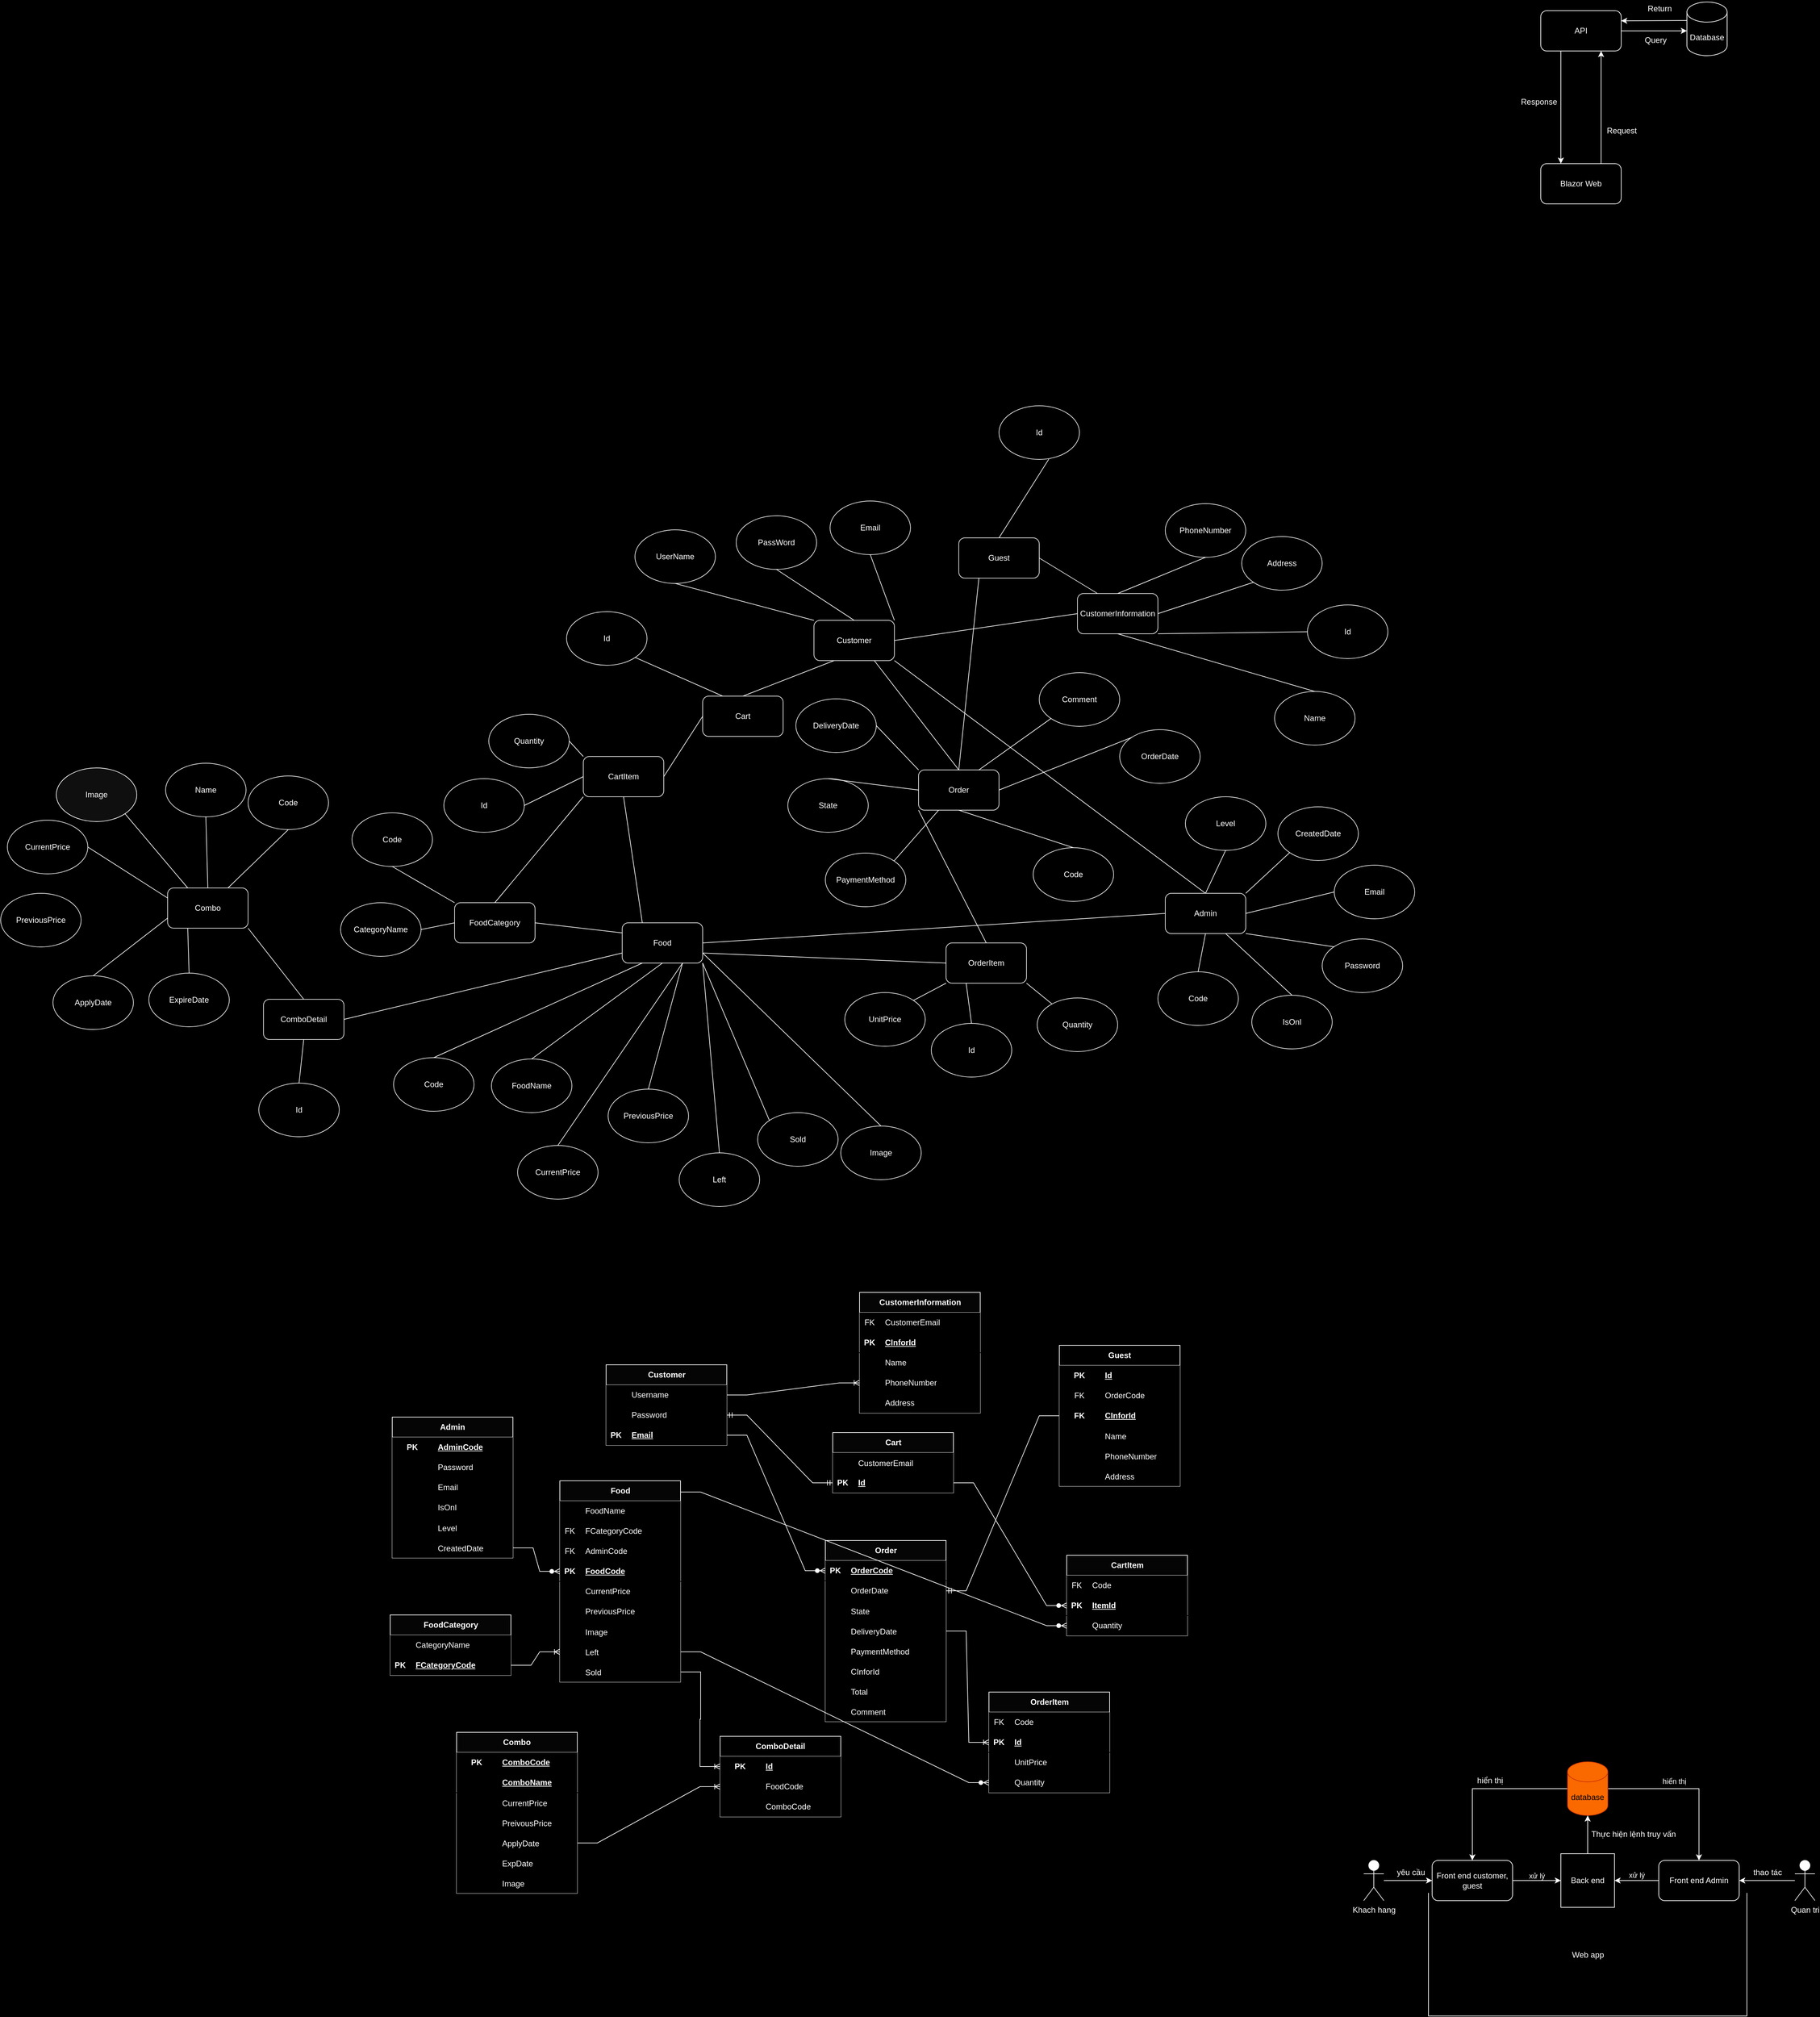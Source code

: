 <mxfile version="24.7.6">
  <diagram name="Trang-1" id="eQSXx8Grk-f_IwAMM815">
    <mxGraphModel dx="2367" dy="1849" grid="0" gridSize="10" guides="1" tooltips="1" connect="1" arrows="1" fold="1" page="0" pageScale="1" pageWidth="827" pageHeight="1169" background="#000000" math="0" shadow="0">
      <root>
        <mxCell id="0" />
        <mxCell id="1" parent="0" />
        <mxCell id="sYMvWRUio1NoobQAcl4x-3" value="Admin" style="rounded=1;whiteSpace=wrap;html=1;strokeColor=#E8E8E8;fontColor=#FFFFFF;fillColor=#000000;" parent="1" vertex="1">
          <mxGeometry x="621" y="517" width="120" height="60" as="geometry" />
        </mxCell>
        <mxCell id="sYMvWRUio1NoobQAcl4x-5" value="Food" style="rounded=1;whiteSpace=wrap;html=1;strokeColor=#E8E8E8;fontColor=#FFFFFF;fillColor=#000000;" parent="1" vertex="1">
          <mxGeometry x="-189" y="561" width="120" height="60" as="geometry" />
        </mxCell>
        <mxCell id="sYMvWRUio1NoobQAcl4x-6" value="Customer" style="rounded=1;whiteSpace=wrap;html=1;strokeColor=#E8E8E8;fontColor=#FFFFFF;fillColor=#000000;" parent="1" vertex="1">
          <mxGeometry x="97" y="110" width="120" height="60" as="geometry" />
        </mxCell>
        <mxCell id="sYMvWRUio1NoobQAcl4x-7" value="FoodCategory" style="rounded=1;whiteSpace=wrap;html=1;strokeColor=#E8E8E8;fontColor=#FFFFFF;fillColor=#000000;" parent="1" vertex="1">
          <mxGeometry x="-439" y="531" width="120" height="60" as="geometry" />
        </mxCell>
        <mxCell id="sYMvWRUio1NoobQAcl4x-10" value="Order" style="rounded=1;whiteSpace=wrap;html=1;strokeColor=#E8E8E8;fontColor=#FFFFFF;fillColor=#000000;" parent="1" vertex="1">
          <mxGeometry x="253" y="333" width="120" height="60" as="geometry" />
        </mxCell>
        <mxCell id="sYMvWRUio1NoobQAcl4x-11" value="Cart" style="rounded=1;whiteSpace=wrap;html=1;strokeColor=#E8E8E8;fontColor=#FFFFFF;fillColor=#000000;" parent="1" vertex="1">
          <mxGeometry x="-69" y="223" width="120" height="60" as="geometry" />
        </mxCell>
        <mxCell id="WLxla5kFX-Y7wtaZwMnV-1" value="PhoneNumber" style="ellipse;whiteSpace=wrap;html=1;strokeColor=#E8E8E8;fontColor=#FFFFFF;fillColor=#000000;" parent="1" vertex="1">
          <mxGeometry x="621" y="-64" width="120" height="80" as="geometry" />
        </mxCell>
        <mxCell id="WLxla5kFX-Y7wtaZwMnV-2" value="Address" style="ellipse;whiteSpace=wrap;html=1;strokeColor=#E8E8E8;fontColor=#FFFFFF;fillColor=#000000;" parent="1" vertex="1">
          <mxGeometry x="735" y="-15" width="120" height="80" as="geometry" />
        </mxCell>
        <mxCell id="WLxla5kFX-Y7wtaZwMnV-4" value="PassWord" style="ellipse;whiteSpace=wrap;html=1;strokeColor=#E8E8E8;fontColor=#FFFFFF;fillColor=#000000;" parent="1" vertex="1">
          <mxGeometry x="-19" y="-46" width="120" height="80" as="geometry" />
        </mxCell>
        <mxCell id="WLxla5kFX-Y7wtaZwMnV-5" value="UserName" style="ellipse;whiteSpace=wrap;html=1;strokeColor=#E8E8E8;fontColor=#FFFFFF;fillColor=#000000;" parent="1" vertex="1">
          <mxGeometry x="-170" y="-25" width="120" height="80" as="geometry" />
        </mxCell>
        <mxCell id="WLxla5kFX-Y7wtaZwMnV-6" value="CustomerInformation" style="rounded=1;whiteSpace=wrap;html=1;strokeColor=#E8E8E8;fontColor=#FFFFFF;fillColor=#000000;" parent="1" vertex="1">
          <mxGeometry x="490" y="70" width="120" height="60" as="geometry" />
        </mxCell>
        <mxCell id="WLxla5kFX-Y7wtaZwMnV-7" value="Email" style="ellipse;whiteSpace=wrap;html=1;strokeColor=#E8E8E8;fontColor=#FFFFFF;fillColor=#000000;" parent="1" vertex="1">
          <mxGeometry x="121" y="-68" width="120" height="80" as="geometry" />
        </mxCell>
        <mxCell id="WLxla5kFX-Y7wtaZwMnV-8" value="" style="endArrow=none;html=1;rounded=0;exitX=0.5;exitY=1;exitDx=0;exitDy=0;entryX=0;entryY=0;entryDx=0;entryDy=0;strokeColor=#F5F5F5;fontColor=#050505;" parent="1" source="WLxla5kFX-Y7wtaZwMnV-5" target="sYMvWRUio1NoobQAcl4x-6" edge="1">
          <mxGeometry width="50" height="50" relative="1" as="geometry">
            <mxPoint x="260" y="70" as="sourcePoint" />
            <mxPoint x="190" y="100" as="targetPoint" />
          </mxGeometry>
        </mxCell>
        <mxCell id="WLxla5kFX-Y7wtaZwMnV-9" value="" style="endArrow=none;html=1;rounded=0;entryX=0.5;entryY=1;entryDx=0;entryDy=0;exitX=0.5;exitY=0;exitDx=0;exitDy=0;strokeColor=#F5F5F5;fontColor=#050505;" parent="1" source="sYMvWRUio1NoobQAcl4x-6" target="WLxla5kFX-Y7wtaZwMnV-4" edge="1">
          <mxGeometry width="50" height="50" relative="1" as="geometry">
            <mxPoint x="330" y="90" as="sourcePoint" />
            <mxPoint x="380" y="40" as="targetPoint" />
          </mxGeometry>
        </mxCell>
        <mxCell id="WLxla5kFX-Y7wtaZwMnV-10" value="" style="endArrow=none;html=1;rounded=0;entryX=0.5;entryY=1;entryDx=0;entryDy=0;exitX=1;exitY=0;exitDx=0;exitDy=0;strokeColor=#F5F5F5;fontColor=#050505;" parent="1" source="sYMvWRUio1NoobQAcl4x-6" target="WLxla5kFX-Y7wtaZwMnV-7" edge="1">
          <mxGeometry width="50" height="50" relative="1" as="geometry">
            <mxPoint x="420" y="220" as="sourcePoint" />
            <mxPoint x="470" y="170" as="targetPoint" />
          </mxGeometry>
        </mxCell>
        <mxCell id="WLxla5kFX-Y7wtaZwMnV-11" value="" style="endArrow=none;html=1;rounded=0;entryX=0.5;entryY=1;entryDx=0;entryDy=0;exitX=0.5;exitY=0;exitDx=0;exitDy=0;strokeColor=#F5F5F5;fontColor=#050505;" parent="1" source="WLxla5kFX-Y7wtaZwMnV-6" target="WLxla5kFX-Y7wtaZwMnV-1" edge="1">
          <mxGeometry width="50" height="50" relative="1" as="geometry">
            <mxPoint x="530" y="210" as="sourcePoint" />
            <mxPoint x="580" y="160" as="targetPoint" />
          </mxGeometry>
        </mxCell>
        <mxCell id="WLxla5kFX-Y7wtaZwMnV-12" value="" style="endArrow=none;html=1;rounded=0;exitX=1;exitY=0.5;exitDx=0;exitDy=0;entryX=0;entryY=1;entryDx=0;entryDy=0;strokeColor=#F5F5F5;fontColor=#050505;" parent="1" source="WLxla5kFX-Y7wtaZwMnV-6" target="WLxla5kFX-Y7wtaZwMnV-2" edge="1">
          <mxGeometry width="50" height="50" relative="1" as="geometry">
            <mxPoint x="540" y="260" as="sourcePoint" />
            <mxPoint x="590" y="210" as="targetPoint" />
          </mxGeometry>
        </mxCell>
        <mxCell id="WLxla5kFX-Y7wtaZwMnV-14" value="Id" style="ellipse;whiteSpace=wrap;html=1;strokeColor=#E8E8E8;fontColor=#FFFFFF;fillColor=#000000;" parent="1" vertex="1">
          <mxGeometry x="833" y="87" width="120" height="80" as="geometry" />
        </mxCell>
        <mxCell id="WLxla5kFX-Y7wtaZwMnV-15" value="" style="endArrow=none;html=1;rounded=0;exitX=1;exitY=1;exitDx=0;exitDy=0;entryX=0;entryY=0.5;entryDx=0;entryDy=0;strokeColor=#F5F5F5;fontColor=#050505;" parent="1" source="WLxla5kFX-Y7wtaZwMnV-6" target="WLxla5kFX-Y7wtaZwMnV-14" edge="1">
          <mxGeometry width="50" height="50" relative="1" as="geometry">
            <mxPoint x="450" y="240" as="sourcePoint" />
            <mxPoint x="500" y="190" as="targetPoint" />
          </mxGeometry>
        </mxCell>
        <mxCell id="WLxla5kFX-Y7wtaZwMnV-16" value="" style="endArrow=none;html=1;rounded=0;exitX=1;exitY=0.5;exitDx=0;exitDy=0;entryX=0;entryY=0.5;entryDx=0;entryDy=0;strokeColor=#F5F5F5;fontColor=#050505;" parent="1" source="sYMvWRUio1NoobQAcl4x-6" target="WLxla5kFX-Y7wtaZwMnV-6" edge="1">
          <mxGeometry width="50" height="50" relative="1" as="geometry">
            <mxPoint x="400" y="260" as="sourcePoint" />
            <mxPoint x="450" y="210" as="targetPoint" />
          </mxGeometry>
        </mxCell>
        <mxCell id="WLxla5kFX-Y7wtaZwMnV-19" value="" style="endArrow=none;html=1;rounded=0;entryX=1;entryY=1;entryDx=0;entryDy=0;exitX=0.5;exitY=0;exitDx=0;exitDy=0;strokeColor=#F5F5F5;fontColor=#050505;" parent="1" source="sYMvWRUio1NoobQAcl4x-3" target="sYMvWRUio1NoobQAcl4x-6" edge="1">
          <mxGeometry width="50" height="50" relative="1" as="geometry">
            <mxPoint x="300" y="320" as="sourcePoint" />
            <mxPoint x="350" y="270" as="targetPoint" />
          </mxGeometry>
        </mxCell>
        <mxCell id="WLxla5kFX-Y7wtaZwMnV-20" value="" style="endArrow=none;html=1;rounded=0;exitX=1;exitY=0.5;exitDx=0;exitDy=0;entryX=0;entryY=0.25;entryDx=0;entryDy=0;strokeColor=#F5F5F5;fontColor=#050505;" parent="1" source="sYMvWRUio1NoobQAcl4x-7" target="sYMvWRUio1NoobQAcl4x-5" edge="1">
          <mxGeometry width="50" height="50" relative="1" as="geometry">
            <mxPoint x="-239" y="841" as="sourcePoint" />
            <mxPoint x="-189" y="791" as="targetPoint" />
          </mxGeometry>
        </mxCell>
        <mxCell id="WLxla5kFX-Y7wtaZwMnV-24" value="" style="endArrow=none;html=1;rounded=0;exitX=0.25;exitY=1;exitDx=0;exitDy=0;entryX=0.5;entryY=0;entryDx=0;entryDy=0;strokeColor=#F5F5F5;fontColor=#050505;" parent="1" source="sYMvWRUio1NoobQAcl4x-6" target="sYMvWRUio1NoobQAcl4x-11" edge="1">
          <mxGeometry width="50" height="50" relative="1" as="geometry">
            <mxPoint x="260" y="320" as="sourcePoint" />
            <mxPoint x="310" y="270" as="targetPoint" />
          </mxGeometry>
        </mxCell>
        <mxCell id="WLxla5kFX-Y7wtaZwMnV-25" value="" style="endArrow=none;html=1;rounded=0;exitX=0.5;exitY=0;exitDx=0;exitDy=0;entryX=0.75;entryY=1;entryDx=0;entryDy=0;strokeColor=#F5F5F5;fontColor=#050505;" parent="1" source="sYMvWRUio1NoobQAcl4x-10" target="sYMvWRUio1NoobQAcl4x-6" edge="1">
          <mxGeometry width="50" height="50" relative="1" as="geometry">
            <mxPoint x="220" y="330" as="sourcePoint" />
            <mxPoint x="320" y="160" as="targetPoint" />
          </mxGeometry>
        </mxCell>
        <mxCell id="WLxla5kFX-Y7wtaZwMnV-46" value="Code" style="ellipse;whiteSpace=wrap;html=1;strokeColor=#E8E8E8;fontColor=#FFFFFF;fillColor=#000000;" parent="1" vertex="1">
          <mxGeometry x="-592" y="397" width="120" height="80" as="geometry" />
        </mxCell>
        <mxCell id="WLxla5kFX-Y7wtaZwMnV-47" value="" style="endArrow=none;html=1;rounded=0;exitX=0;exitY=0;exitDx=0;exitDy=0;entryX=0.5;entryY=1;entryDx=0;entryDy=0;strokeColor=#F5F5F5;fontColor=#050505;" parent="1" source="sYMvWRUio1NoobQAcl4x-7" target="WLxla5kFX-Y7wtaZwMnV-46" edge="1">
          <mxGeometry width="50" height="50" relative="1" as="geometry">
            <mxPoint x="-559" y="631" as="sourcePoint" />
            <mxPoint x="-479.0" y="461" as="targetPoint" />
          </mxGeometry>
        </mxCell>
        <mxCell id="WLxla5kFX-Y7wtaZwMnV-48" value="CategoryName" style="ellipse;whiteSpace=wrap;html=1;strokeColor=#E8E8E8;fontColor=#FFFFFF;fillColor=#000000;" parent="1" vertex="1">
          <mxGeometry x="-609" y="531" width="120" height="80" as="geometry" />
        </mxCell>
        <mxCell id="WLxla5kFX-Y7wtaZwMnV-49" value="" style="endArrow=none;html=1;rounded=0;exitX=0;exitY=0.5;exitDx=0;exitDy=0;entryX=1;entryY=0.5;entryDx=0;entryDy=0;strokeColor=#F5F5F5;fontColor=#050505;" parent="1" source="sYMvWRUio1NoobQAcl4x-7" target="WLxla5kFX-Y7wtaZwMnV-48" edge="1">
          <mxGeometry width="50" height="50" relative="1" as="geometry">
            <mxPoint x="-689" y="531" as="sourcePoint" />
            <mxPoint x="-639" y="481" as="targetPoint" />
          </mxGeometry>
        </mxCell>
        <mxCell id="WLxla5kFX-Y7wtaZwMnV-54" value="Code" style="ellipse;whiteSpace=wrap;html=1;strokeColor=#E8E8E8;fontColor=#FFFFFF;fillColor=#000000;" parent="1" vertex="1">
          <mxGeometry x="-530" y="762" width="120" height="80" as="geometry" />
        </mxCell>
        <mxCell id="WLxla5kFX-Y7wtaZwMnV-55" value="FoodName" style="ellipse;whiteSpace=wrap;html=1;strokeColor=#E8E8E8;fontColor=#FFFFFF;fillColor=#000000;" parent="1" vertex="1">
          <mxGeometry x="-384" y="764" width="120" height="80" as="geometry" />
        </mxCell>
        <mxCell id="WLxla5kFX-Y7wtaZwMnV-56" value="Image" style="ellipse;whiteSpace=wrap;html=1;strokeColor=#E8E8E8;fontColor=#FFFFFF;fillColor=#000000;" parent="1" vertex="1">
          <mxGeometry x="137" y="864" width="120" height="80" as="geometry" />
        </mxCell>
        <mxCell id="WLxla5kFX-Y7wtaZwMnV-57" value="PreviousPrice" style="ellipse;whiteSpace=wrap;html=1;strokeColor=#E8E8E8;fontColor=#FFFFFF;fillColor=#000000;" parent="1" vertex="1">
          <mxGeometry x="-210" y="809" width="120" height="80" as="geometry" />
        </mxCell>
        <mxCell id="WLxla5kFX-Y7wtaZwMnV-58" value="CurrentPrice" style="ellipse;whiteSpace=wrap;html=1;strokeColor=#E8E8E8;fontColor=#FFFFFF;fillColor=#000000;" parent="1" vertex="1">
          <mxGeometry x="-345" y="893" width="120" height="80" as="geometry" />
        </mxCell>
        <mxCell id="WLxla5kFX-Y7wtaZwMnV-59" value="" style="endArrow=none;html=1;rounded=0;entryX=0.25;entryY=1;entryDx=0;entryDy=0;exitX=0.5;exitY=0;exitDx=0;exitDy=0;strokeColor=#F5F5F5;fontColor=#050505;" parent="1" source="WLxla5kFX-Y7wtaZwMnV-54" target="sYMvWRUio1NoobQAcl4x-5" edge="1">
          <mxGeometry width="50" height="50" relative="1" as="geometry">
            <mxPoint x="-170" y="744" as="sourcePoint" />
            <mxPoint x="-120" y="694" as="targetPoint" />
          </mxGeometry>
        </mxCell>
        <mxCell id="WLxla5kFX-Y7wtaZwMnV-60" value="" style="endArrow=none;html=1;rounded=0;entryX=0.5;entryY=1;entryDx=0;entryDy=0;exitX=0.5;exitY=0;exitDx=0;exitDy=0;strokeColor=#F5F5F5;fontColor=#050505;" parent="1" source="WLxla5kFX-Y7wtaZwMnV-55" target="sYMvWRUio1NoobQAcl4x-5" edge="1">
          <mxGeometry width="50" height="50" relative="1" as="geometry">
            <mxPoint x="-170" y="729" as="sourcePoint" />
            <mxPoint x="-120" y="679" as="targetPoint" />
          </mxGeometry>
        </mxCell>
        <mxCell id="WLxla5kFX-Y7wtaZwMnV-61" value="" style="endArrow=none;html=1;rounded=0;entryX=0.75;entryY=1;entryDx=0;entryDy=0;exitX=0.5;exitY=0;exitDx=0;exitDy=0;strokeColor=#F5F5F5;fontColor=#050505;" parent="1" source="WLxla5kFX-Y7wtaZwMnV-58" target="sYMvWRUio1NoobQAcl4x-5" edge="1">
          <mxGeometry width="50" height="50" relative="1" as="geometry">
            <mxPoint x="-112" y="738" as="sourcePoint" />
            <mxPoint x="-62" y="688" as="targetPoint" />
          </mxGeometry>
        </mxCell>
        <mxCell id="WLxla5kFX-Y7wtaZwMnV-62" value="" style="endArrow=none;html=1;rounded=0;exitX=0.75;exitY=1;exitDx=0;exitDy=0;entryX=0.5;entryY=0;entryDx=0;entryDy=0;strokeColor=#F5F5F5;fontColor=#050505;" parent="1" source="sYMvWRUio1NoobQAcl4x-5" target="WLxla5kFX-Y7wtaZwMnV-57" edge="1">
          <mxGeometry width="50" height="50" relative="1" as="geometry">
            <mxPoint x="-24" y="686" as="sourcePoint" />
            <mxPoint x="26" y="636" as="targetPoint" />
          </mxGeometry>
        </mxCell>
        <mxCell id="WLxla5kFX-Y7wtaZwMnV-63" value="" style="endArrow=none;html=1;rounded=0;exitX=1;exitY=0.75;exitDx=0;exitDy=0;entryX=0.5;entryY=0;entryDx=0;entryDy=0;strokeColor=#F5F5F5;fontColor=#050505;" parent="1" source="sYMvWRUio1NoobQAcl4x-5" target="WLxla5kFX-Y7wtaZwMnV-56" edge="1">
          <mxGeometry width="50" height="50" relative="1" as="geometry">
            <mxPoint x="27" y="683" as="sourcePoint" />
            <mxPoint x="173.574" y="883.716" as="targetPoint" />
          </mxGeometry>
        </mxCell>
        <mxCell id="WLxla5kFX-Y7wtaZwMnV-64" value="Left" style="ellipse;whiteSpace=wrap;html=1;strokeColor=#E8E8E8;fontColor=#FFFFFF;fillColor=#000000;" parent="1" vertex="1">
          <mxGeometry x="-104" y="904" width="120" height="80" as="geometry" />
        </mxCell>
        <mxCell id="WLxla5kFX-Y7wtaZwMnV-65" value="" style="endArrow=none;html=1;rounded=0;entryX=1;entryY=1;entryDx=0;entryDy=0;exitX=0.5;exitY=0;exitDx=0;exitDy=0;strokeColor=#F5F5F5;fontColor=#050505;" parent="1" source="WLxla5kFX-Y7wtaZwMnV-64" target="sYMvWRUio1NoobQAcl4x-5" edge="1">
          <mxGeometry width="50" height="50" relative="1" as="geometry">
            <mxPoint x="-66" y="783" as="sourcePoint" />
            <mxPoint x="-16" y="733" as="targetPoint" />
          </mxGeometry>
        </mxCell>
        <mxCell id="WLxla5kFX-Y7wtaZwMnV-66" value="Sold" style="ellipse;whiteSpace=wrap;html=1;strokeColor=#E8E8E8;fontColor=#FFFFFF;fillColor=#000000;" parent="1" vertex="1">
          <mxGeometry x="13" y="844" width="120" height="80" as="geometry" />
        </mxCell>
        <mxCell id="WLxla5kFX-Y7wtaZwMnV-67" value="" style="endArrow=none;html=1;rounded=0;entryX=0;entryY=0;entryDx=0;entryDy=0;exitX=1;exitY=1;exitDx=0;exitDy=0;strokeColor=#F5F5F5;fontColor=#050505;" parent="1" source="sYMvWRUio1NoobQAcl4x-5" target="WLxla5kFX-Y7wtaZwMnV-66" edge="1">
          <mxGeometry width="50" height="50" relative="1" as="geometry">
            <mxPoint x="-55" y="638" as="sourcePoint" />
            <mxPoint x="138" y="683" as="targetPoint" />
          </mxGeometry>
        </mxCell>
        <mxCell id="WLxla5kFX-Y7wtaZwMnV-68" value="Email" style="ellipse;whiteSpace=wrap;html=1;strokeColor=#E8E8E8;fontColor=#FFFFFF;fillColor=#000000;" parent="1" vertex="1">
          <mxGeometry x="873" y="475" width="120" height="80" as="geometry" />
        </mxCell>
        <mxCell id="WLxla5kFX-Y7wtaZwMnV-69" value="Password" style="ellipse;whiteSpace=wrap;html=1;strokeColor=#E8E8E8;fontColor=#FFFFFF;fillColor=#000000;" parent="1" vertex="1">
          <mxGeometry x="855" y="585" width="120" height="80" as="geometry" />
        </mxCell>
        <mxCell id="WLxla5kFX-Y7wtaZwMnV-70" value="" style="endArrow=none;html=1;rounded=0;entryX=1;entryY=0.5;entryDx=0;entryDy=0;exitX=0;exitY=0.5;exitDx=0;exitDy=0;strokeColor=#F5F5F5;fontColor=#050505;" parent="1" source="WLxla5kFX-Y7wtaZwMnV-68" target="sYMvWRUio1NoobQAcl4x-3" edge="1">
          <mxGeometry width="50" height="50" relative="1" as="geometry">
            <mxPoint x="670" y="519" as="sourcePoint" />
            <mxPoint x="720" y="469" as="targetPoint" />
          </mxGeometry>
        </mxCell>
        <mxCell id="WLxla5kFX-Y7wtaZwMnV-71" value="" style="endArrow=none;html=1;rounded=0;entryX=1;entryY=1;entryDx=0;entryDy=0;exitX=0;exitY=0;exitDx=0;exitDy=0;strokeColor=#F5F5F5;fontColor=#050505;" parent="1" source="WLxla5kFX-Y7wtaZwMnV-69" target="sYMvWRUio1NoobQAcl4x-3" edge="1">
          <mxGeometry width="50" height="50" relative="1" as="geometry">
            <mxPoint x="695" y="514" as="sourcePoint" />
            <mxPoint x="745" y="464" as="targetPoint" />
          </mxGeometry>
        </mxCell>
        <mxCell id="WLxla5kFX-Y7wtaZwMnV-72" value="" style="endArrow=none;html=1;rounded=0;exitX=1;exitY=0.5;exitDx=0;exitDy=0;entryX=0;entryY=0.5;entryDx=0;entryDy=0;strokeColor=#F5F5F5;fontColor=#050505;" parent="1" source="sYMvWRUio1NoobQAcl4x-5" target="sYMvWRUio1NoobQAcl4x-3" edge="1">
          <mxGeometry width="50" height="50" relative="1" as="geometry">
            <mxPoint x="422" y="518" as="sourcePoint" />
            <mxPoint x="472" y="468" as="targetPoint" />
          </mxGeometry>
        </mxCell>
        <mxCell id="WLxla5kFX-Y7wtaZwMnV-73" value="CreatedDate" style="ellipse;whiteSpace=wrap;html=1;strokeColor=#E8E8E8;fontColor=#FFFFFF;fillColor=#000000;" parent="1" vertex="1">
          <mxGeometry x="789" y="388" width="120" height="80" as="geometry" />
        </mxCell>
        <mxCell id="WLxla5kFX-Y7wtaZwMnV-74" value="" style="endArrow=none;html=1;rounded=0;entryX=0;entryY=1;entryDx=0;entryDy=0;exitX=1;exitY=0;exitDx=0;exitDy=0;strokeColor=#F5F5F5;fontColor=#050505;" parent="1" source="sYMvWRUio1NoobQAcl4x-3" target="WLxla5kFX-Y7wtaZwMnV-73" edge="1">
          <mxGeometry width="50" height="50" relative="1" as="geometry">
            <mxPoint x="722" y="668" as="sourcePoint" />
            <mxPoint x="772" y="618" as="targetPoint" />
          </mxGeometry>
        </mxCell>
        <mxCell id="WLxla5kFX-Y7wtaZwMnV-75" value="IsOnl" style="ellipse;whiteSpace=wrap;html=1;strokeColor=#E8E8E8;fontColor=#FFFFFF;fillColor=#000000;" parent="1" vertex="1">
          <mxGeometry x="750" y="669" width="120" height="80" as="geometry" />
        </mxCell>
        <mxCell id="WLxla5kFX-Y7wtaZwMnV-76" value="" style="endArrow=none;html=1;rounded=0;entryX=0.75;entryY=1;entryDx=0;entryDy=0;exitX=0.5;exitY=0;exitDx=0;exitDy=0;strokeColor=#F5F5F5;fontColor=#050505;" parent="1" source="WLxla5kFX-Y7wtaZwMnV-75" target="sYMvWRUio1NoobQAcl4x-3" edge="1">
          <mxGeometry width="50" height="50" relative="1" as="geometry">
            <mxPoint x="678" y="674" as="sourcePoint" />
            <mxPoint x="728" y="624" as="targetPoint" />
          </mxGeometry>
        </mxCell>
        <mxCell id="WLxla5kFX-Y7wtaZwMnV-77" value="Id" style="ellipse;whiteSpace=wrap;html=1;strokeColor=#E8E8E8;fontColor=#FFFFFF;fillColor=#000000;" parent="1" vertex="1">
          <mxGeometry x="-272" y="97" width="120" height="80" as="geometry" />
        </mxCell>
        <mxCell id="WLxla5kFX-Y7wtaZwMnV-78" value="" style="endArrow=none;html=1;rounded=0;entryX=0.25;entryY=0;entryDx=0;entryDy=0;exitX=1;exitY=1;exitDx=0;exitDy=0;strokeColor=#F5F5F5;fontColor=#050505;" parent="1" source="WLxla5kFX-Y7wtaZwMnV-77" target="sYMvWRUio1NoobQAcl4x-11" edge="1">
          <mxGeometry width="50" height="50" relative="1" as="geometry">
            <mxPoint x="101" y="389" as="sourcePoint" />
            <mxPoint x="151" y="339" as="targetPoint" />
          </mxGeometry>
        </mxCell>
        <mxCell id="WLxla5kFX-Y7wtaZwMnV-79" value="" style="endArrow=none;html=1;rounded=0;entryX=0.5;entryY=1;entryDx=0;entryDy=0;exitX=0.25;exitY=0;exitDx=0;exitDy=0;strokeColor=#F5F5F5;fontColor=#050505;" parent="1" source="sYMvWRUio1NoobQAcl4x-5" target="9NP187cMQNup14RrDcQG-1" edge="1">
          <mxGeometry width="50" height="50" relative="1" as="geometry">
            <mxPoint x="75" y="459" as="sourcePoint" />
            <mxPoint x="125" y="409" as="targetPoint" />
          </mxGeometry>
        </mxCell>
        <mxCell id="WLxla5kFX-Y7wtaZwMnV-80" value="" style="endArrow=none;html=1;rounded=0;entryX=0.5;entryY=1;entryDx=0;entryDy=0;exitX=0.5;exitY=0;exitDx=0;exitDy=0;strokeColor=#F5F5F5;fontColor=#050505;" parent="1" source="WLxla5kFX-Y7wtaZwMnV-81" target="sYMvWRUio1NoobQAcl4x-10" edge="1">
          <mxGeometry width="50" height="50" relative="1" as="geometry">
            <mxPoint x="385" y="444" as="sourcePoint" />
            <mxPoint x="431" y="443" as="targetPoint" />
          </mxGeometry>
        </mxCell>
        <mxCell id="WLxla5kFX-Y7wtaZwMnV-81" value="Code" style="ellipse;whiteSpace=wrap;html=1;strokeColor=#E8E8E8;fontColor=#FFFFFF;fillColor=#000000;" parent="1" vertex="1">
          <mxGeometry x="424" y="449" width="120" height="80" as="geometry" />
        </mxCell>
        <mxCell id="WLxla5kFX-Y7wtaZwMnV-82" value="OrderItem" style="rounded=1;whiteSpace=wrap;html=1;strokeColor=#E8E8E8;fontColor=#FFFFFF;fillColor=#000000;" parent="1" vertex="1">
          <mxGeometry x="294" y="591" width="120" height="60" as="geometry" />
        </mxCell>
        <mxCell id="WLxla5kFX-Y7wtaZwMnV-83" value="Id" style="ellipse;whiteSpace=wrap;html=1;strokeColor=#E8E8E8;fontColor=#FFFFFF;fillColor=#000000;" parent="1" vertex="1">
          <mxGeometry x="272" y="711" width="120" height="80" as="geometry" />
        </mxCell>
        <mxCell id="WLxla5kFX-Y7wtaZwMnV-84" value="Quantity" style="ellipse;whiteSpace=wrap;html=1;strokeColor=#E8E8E8;fontColor=#FFFFFF;fillColor=#000000;" parent="1" vertex="1">
          <mxGeometry x="430" y="673" width="120" height="80" as="geometry" />
        </mxCell>
        <mxCell id="WLxla5kFX-Y7wtaZwMnV-85" value="" style="endArrow=none;html=1;rounded=0;entryX=0.25;entryY=1;entryDx=0;entryDy=0;exitX=0.5;exitY=0;exitDx=0;exitDy=0;strokeColor=#F5F5F5;fontColor=#050505;" parent="1" source="WLxla5kFX-Y7wtaZwMnV-83" target="WLxla5kFX-Y7wtaZwMnV-82" edge="1">
          <mxGeometry width="50" height="50" relative="1" as="geometry">
            <mxPoint x="197" y="698" as="sourcePoint" />
            <mxPoint x="247" y="648" as="targetPoint" />
          </mxGeometry>
        </mxCell>
        <mxCell id="WLxla5kFX-Y7wtaZwMnV-86" value="" style="endArrow=none;html=1;rounded=0;exitX=1;exitY=1;exitDx=0;exitDy=0;strokeColor=#F5F5F5;fontColor=#050505;" parent="1" source="WLxla5kFX-Y7wtaZwMnV-82" target="WLxla5kFX-Y7wtaZwMnV-84" edge="1">
          <mxGeometry width="50" height="50" relative="1" as="geometry">
            <mxPoint x="450" y="661" as="sourcePoint" />
            <mxPoint x="500" y="611" as="targetPoint" />
          </mxGeometry>
        </mxCell>
        <mxCell id="WLxla5kFX-Y7wtaZwMnV-87" value="" style="endArrow=none;html=1;rounded=0;exitX=1;exitY=0.75;exitDx=0;exitDy=0;entryX=0;entryY=0.5;entryDx=0;entryDy=0;strokeColor=#F5F5F5;fontColor=#050505;" parent="1" source="sYMvWRUio1NoobQAcl4x-5" target="WLxla5kFX-Y7wtaZwMnV-82" edge="1">
          <mxGeometry width="50" height="50" relative="1" as="geometry">
            <mxPoint x="146" y="683" as="sourcePoint" />
            <mxPoint x="196" y="633" as="targetPoint" />
          </mxGeometry>
        </mxCell>
        <mxCell id="WLxla5kFX-Y7wtaZwMnV-88" value="" style="endArrow=none;html=1;rounded=0;entryX=0;entryY=1;entryDx=0;entryDy=0;exitX=0.5;exitY=0;exitDx=0;exitDy=0;strokeColor=#F5F5F5;fontColor=#050505;" parent="1" source="WLxla5kFX-Y7wtaZwMnV-82" target="sYMvWRUio1NoobQAcl4x-10" edge="1">
          <mxGeometry width="50" height="50" relative="1" as="geometry">
            <mxPoint x="328" y="537" as="sourcePoint" />
            <mxPoint x="378" y="487" as="targetPoint" />
          </mxGeometry>
        </mxCell>
        <mxCell id="WLxla5kFX-Y7wtaZwMnV-89" value="UnitPrice" style="ellipse;whiteSpace=wrap;html=1;strokeColor=#E8E8E8;fontColor=#FFFFFF;fillColor=#000000;" parent="1" vertex="1">
          <mxGeometry x="143" y="665" width="120" height="80" as="geometry" />
        </mxCell>
        <mxCell id="WLxla5kFX-Y7wtaZwMnV-90" value="" style="endArrow=none;html=1;rounded=0;entryX=0;entryY=1;entryDx=0;entryDy=0;exitX=1;exitY=0;exitDx=0;exitDy=0;strokeColor=#F5F5F5;fontColor=#050505;" parent="1" source="WLxla5kFX-Y7wtaZwMnV-89" target="WLxla5kFX-Y7wtaZwMnV-82" edge="1">
          <mxGeometry width="50" height="50" relative="1" as="geometry">
            <mxPoint x="144" y="672" as="sourcePoint" />
            <mxPoint x="194" y="622" as="targetPoint" />
          </mxGeometry>
        </mxCell>
        <mxCell id="WLxla5kFX-Y7wtaZwMnV-91" value="OrderDate" style="ellipse;whiteSpace=wrap;html=1;strokeColor=#E8E8E8;fontColor=#FFFFFF;fillColor=#000000;" parent="1" vertex="1">
          <mxGeometry x="553" y="273" width="120" height="80" as="geometry" />
        </mxCell>
        <mxCell id="WLxla5kFX-Y7wtaZwMnV-92" value="" style="endArrow=none;html=1;rounded=0;exitX=1;exitY=0.5;exitDx=0;exitDy=0;entryX=0;entryY=0;entryDx=0;entryDy=0;strokeColor=#F5F5F5;fontColor=#050505;" parent="1" source="sYMvWRUio1NoobQAcl4x-10" target="WLxla5kFX-Y7wtaZwMnV-91" edge="1">
          <mxGeometry width="50" height="50" relative="1" as="geometry">
            <mxPoint x="588" y="346" as="sourcePoint" />
            <mxPoint x="638" y="296" as="targetPoint" />
          </mxGeometry>
        </mxCell>
        <mxCell id="9NP187cMQNup14RrDcQG-1" value="CartItem" style="rounded=1;whiteSpace=wrap;html=1;strokeColor=#E8E8E8;fontColor=#FFFFFF;fillColor=#000000;" parent="1" vertex="1">
          <mxGeometry x="-247" y="313" width="120" height="60" as="geometry" />
        </mxCell>
        <mxCell id="9NP187cMQNup14RrDcQG-2" value="" style="endArrow=none;html=1;rounded=0;entryX=0;entryY=0.5;entryDx=0;entryDy=0;exitX=1;exitY=0.5;exitDx=0;exitDy=0;strokeColor=#F5F5F5;fontColor=#050505;" parent="1" source="9NP187cMQNup14RrDcQG-1" target="sYMvWRUio1NoobQAcl4x-11" edge="1">
          <mxGeometry width="50" height="50" relative="1" as="geometry">
            <mxPoint x="-56" y="377" as="sourcePoint" />
            <mxPoint x="-6" y="327" as="targetPoint" />
          </mxGeometry>
        </mxCell>
        <mxCell id="9NP187cMQNup14RrDcQG-5" value="" style="endArrow=none;html=1;rounded=0;entryX=0;entryY=1;entryDx=0;entryDy=0;exitX=0.5;exitY=0;exitDx=0;exitDy=0;strokeColor=#F5F5F5;fontColor=#050505;" parent="1" source="sYMvWRUio1NoobQAcl4x-7" target="9NP187cMQNup14RrDcQG-1" edge="1">
          <mxGeometry width="50" height="50" relative="1" as="geometry">
            <mxPoint x="-383" y="447" as="sourcePoint" />
            <mxPoint x="-333" y="397" as="targetPoint" />
          </mxGeometry>
        </mxCell>
        <mxCell id="9NP187cMQNup14RrDcQG-6" value="Quantity" style="ellipse;whiteSpace=wrap;html=1;strokeColor=#E8E8E8;fontColor=#FFFFFF;fillColor=#000000;" parent="1" vertex="1">
          <mxGeometry x="-388" y="250" width="120" height="80" as="geometry" />
        </mxCell>
        <mxCell id="9NP187cMQNup14RrDcQG-7" value="" style="endArrow=none;html=1;rounded=0;entryX=0;entryY=0;entryDx=0;entryDy=0;exitX=1;exitY=0.5;exitDx=0;exitDy=0;strokeColor=#F5F5F5;fontColor=#050505;" parent="1" source="9NP187cMQNup14RrDcQG-6" target="9NP187cMQNup14RrDcQG-1" edge="1">
          <mxGeometry width="50" height="50" relative="1" as="geometry">
            <mxPoint x="-311" y="407" as="sourcePoint" />
            <mxPoint x="-261" y="357" as="targetPoint" />
          </mxGeometry>
        </mxCell>
        <mxCell id="9NP187cMQNup14RrDcQG-8" value="Id" style="ellipse;whiteSpace=wrap;html=1;strokeColor=#E8E8E8;fontColor=#FFFFFF;fillColor=#000000;" parent="1" vertex="1">
          <mxGeometry x="-455" y="346" width="120" height="80" as="geometry" />
        </mxCell>
        <mxCell id="9NP187cMQNup14RrDcQG-9" value="" style="endArrow=none;html=1;rounded=0;entryX=0;entryY=0.5;entryDx=0;entryDy=0;exitX=1;exitY=0.5;exitDx=0;exitDy=0;strokeColor=#F5F5F5;fontColor=#050505;" parent="1" source="9NP187cMQNup14RrDcQG-8" target="9NP187cMQNup14RrDcQG-1" edge="1">
          <mxGeometry width="50" height="50" relative="1" as="geometry">
            <mxPoint x="-463" y="353" as="sourcePoint" />
            <mxPoint x="-413" y="303" as="targetPoint" />
          </mxGeometry>
        </mxCell>
        <mxCell id="t15vQ16V7PW18Sh4I3XP-1" value="Admin" style="shape=table;startSize=30;container=1;collapsible=1;childLayout=tableLayout;fixedRows=1;rowLines=0;fontStyle=1;align=center;resizeLast=1;html=1;whiteSpace=wrap;labelBackgroundColor=none;fontColor=#FFFFFF;fillColor=#050505;strokeColor=#FFFFFF;" parent="1" vertex="1">
          <mxGeometry x="-532" y="1298" width="180" height="210" as="geometry" />
        </mxCell>
        <mxCell id="t15vQ16V7PW18Sh4I3XP-2" value="" style="shape=tableRow;horizontal=0;startSize=0;swimlaneHead=0;swimlaneBody=0;collapsible=0;dropTarget=0;points=[[0,0.5],[1,0.5]];portConstraint=eastwest;top=0;left=0;right=0;bottom=0;html=1;labelBackgroundColor=none;fontColor=#FFFFFF;fillColor=#FFFFFF;strokeColor=#FFFFFF;" parent="t15vQ16V7PW18Sh4I3XP-1" vertex="1">
          <mxGeometry y="30" width="180" height="30" as="geometry" />
        </mxCell>
        <mxCell id="t15vQ16V7PW18Sh4I3XP-3" value="PK" style="shape=partialRectangle;connectable=0;top=0;left=0;bottom=0;right=0;fontStyle=1;overflow=hidden;html=1;whiteSpace=wrap;labelBackgroundColor=none;fontColor=#FFFFFF;strokeColor=#FFFFFF;fillColor=#000000;" parent="t15vQ16V7PW18Sh4I3XP-2" vertex="1">
          <mxGeometry width="60" height="30" as="geometry">
            <mxRectangle width="60" height="30" as="alternateBounds" />
          </mxGeometry>
        </mxCell>
        <mxCell id="t15vQ16V7PW18Sh4I3XP-4" value="AdminCode" style="shape=partialRectangle;connectable=0;top=0;left=0;bottom=0;right=0;align=left;spacingLeft=6;fontStyle=5;overflow=hidden;html=1;whiteSpace=wrap;labelBackgroundColor=none;fontColor=#FFFFFF;fillColor=#000000;" parent="t15vQ16V7PW18Sh4I3XP-2" vertex="1">
          <mxGeometry x="60" width="120" height="30" as="geometry">
            <mxRectangle width="120" height="30" as="alternateBounds" />
          </mxGeometry>
        </mxCell>
        <mxCell id="Yrbs_nEvOQBKr78tdkim-1" value="" style="shape=tableRow;horizontal=0;startSize=0;swimlaneHead=0;swimlaneBody=0;collapsible=0;dropTarget=0;points=[[0,0.5],[1,0.5]];portConstraint=eastwest;top=0;left=0;right=0;bottom=0;labelBackgroundColor=none;fontColor=#FFFFFF;strokeColor=#FFFFFF;" parent="t15vQ16V7PW18Sh4I3XP-1" vertex="1">
          <mxGeometry y="60" width="180" height="30" as="geometry" />
        </mxCell>
        <mxCell id="Yrbs_nEvOQBKr78tdkim-2" value="" style="shape=partialRectangle;connectable=0;top=0;left=0;bottom=0;right=0;fontStyle=0;overflow=hidden;whiteSpace=wrap;html=1;labelBackgroundColor=none;fontColor=#FFFFFF;strokeColor=#FFFFFF;fillColor=#000000;" parent="Yrbs_nEvOQBKr78tdkim-1" vertex="1">
          <mxGeometry width="60" height="30" as="geometry">
            <mxRectangle width="60" height="30" as="alternateBounds" />
          </mxGeometry>
        </mxCell>
        <mxCell id="Yrbs_nEvOQBKr78tdkim-3" value="Password" style="shape=partialRectangle;connectable=0;top=0;left=0;bottom=0;right=0;align=left;spacingLeft=6;fontStyle=0;overflow=hidden;whiteSpace=wrap;html=1;labelBackgroundColor=none;fontColor=#FFFFFF;fillColor=#000000;" parent="Yrbs_nEvOQBKr78tdkim-1" vertex="1">
          <mxGeometry x="60" width="120" height="30" as="geometry">
            <mxRectangle width="120" height="30" as="alternateBounds" />
          </mxGeometry>
        </mxCell>
        <mxCell id="EUW1ggzbCYV0IEQcEuZo-1" value="" style="shape=tableRow;horizontal=0;startSize=0;swimlaneHead=0;swimlaneBody=0;collapsible=0;dropTarget=0;points=[[0,0.5],[1,0.5]];portConstraint=eastwest;top=0;left=0;right=0;bottom=0;labelBackgroundColor=none;fontColor=#FFFFFF;" parent="t15vQ16V7PW18Sh4I3XP-1" vertex="1">
          <mxGeometry y="90" width="180" height="30" as="geometry" />
        </mxCell>
        <mxCell id="EUW1ggzbCYV0IEQcEuZo-2" value="" style="shape=partialRectangle;connectable=0;top=0;left=0;bottom=0;right=0;fontStyle=0;overflow=hidden;whiteSpace=wrap;html=1;labelBackgroundColor=none;fontColor=#FFFFFF;strokeColor=#FFFFFF;fillColor=#000000;" parent="EUW1ggzbCYV0IEQcEuZo-1" vertex="1">
          <mxGeometry width="60" height="30" as="geometry">
            <mxRectangle width="60" height="30" as="alternateBounds" />
          </mxGeometry>
        </mxCell>
        <mxCell id="EUW1ggzbCYV0IEQcEuZo-3" value="Email" style="shape=partialRectangle;connectable=0;top=0;left=0;bottom=0;right=0;align=left;spacingLeft=6;fontStyle=0;overflow=hidden;whiteSpace=wrap;html=1;labelBackgroundColor=none;fontColor=#FFFFFF;fillColor=#000000;" parent="EUW1ggzbCYV0IEQcEuZo-1" vertex="1">
          <mxGeometry x="60" width="120" height="30" as="geometry">
            <mxRectangle width="120" height="30" as="alternateBounds" />
          </mxGeometry>
        </mxCell>
        <mxCell id="t15vQ16V7PW18Sh4I3XP-11" value="" style="shape=tableRow;horizontal=0;startSize=0;swimlaneHead=0;swimlaneBody=0;collapsible=0;dropTarget=0;points=[[0,0.5],[1,0.5]];portConstraint=eastwest;top=0;left=0;right=0;bottom=0;html=1;labelBackgroundColor=none;fontColor=#FFFFFF;" parent="t15vQ16V7PW18Sh4I3XP-1" vertex="1">
          <mxGeometry y="120" width="180" height="30" as="geometry" />
        </mxCell>
        <mxCell id="t15vQ16V7PW18Sh4I3XP-12" value="" style="shape=partialRectangle;connectable=0;top=0;left=0;bottom=0;right=0;editable=1;overflow=hidden;html=1;whiteSpace=wrap;labelBackgroundColor=none;fontColor=#FFFFFF;strokeColor=#FFFFFF;fillColor=#000000;" parent="t15vQ16V7PW18Sh4I3XP-11" vertex="1">
          <mxGeometry width="60" height="30" as="geometry">
            <mxRectangle width="60" height="30" as="alternateBounds" />
          </mxGeometry>
        </mxCell>
        <mxCell id="t15vQ16V7PW18Sh4I3XP-13" value="IsOnl" style="shape=partialRectangle;connectable=0;top=0;left=0;bottom=0;right=0;align=left;spacingLeft=6;overflow=hidden;html=1;whiteSpace=wrap;labelBackgroundColor=none;fontColor=#FFFFFF;fillColor=#000000;" parent="t15vQ16V7PW18Sh4I3XP-11" vertex="1">
          <mxGeometry x="60" width="120" height="30" as="geometry">
            <mxRectangle width="120" height="30" as="alternateBounds" />
          </mxGeometry>
        </mxCell>
        <mxCell id="DpA-v9cX5V6VYGjD_ToB-3" value="" style="shape=tableRow;horizontal=0;startSize=0;swimlaneHead=0;swimlaneBody=0;collapsible=0;dropTarget=0;points=[[0,0.5],[1,0.5]];portConstraint=eastwest;top=0;left=0;right=0;bottom=0;labelBackgroundColor=none;fontColor=#FFFFFF;" parent="t15vQ16V7PW18Sh4I3XP-1" vertex="1">
          <mxGeometry y="150" width="180" height="30" as="geometry" />
        </mxCell>
        <mxCell id="DpA-v9cX5V6VYGjD_ToB-4" value="" style="shape=partialRectangle;connectable=0;top=0;left=0;bottom=0;right=0;editable=1;overflow=hidden;labelBackgroundColor=none;fontColor=#FFFFFF;strokeColor=#FFFFFF;fillColor=#000000;" parent="DpA-v9cX5V6VYGjD_ToB-3" vertex="1">
          <mxGeometry width="60" height="30" as="geometry">
            <mxRectangle width="60" height="30" as="alternateBounds" />
          </mxGeometry>
        </mxCell>
        <mxCell id="DpA-v9cX5V6VYGjD_ToB-5" value="Level" style="shape=partialRectangle;connectable=0;top=0;left=0;bottom=0;right=0;align=left;spacingLeft=6;overflow=hidden;labelBackgroundColor=none;fontColor=#FFFFFF;fillColor=#000000;" parent="DpA-v9cX5V6VYGjD_ToB-3" vertex="1">
          <mxGeometry x="60" width="120" height="30" as="geometry">
            <mxRectangle width="120" height="30" as="alternateBounds" />
          </mxGeometry>
        </mxCell>
        <mxCell id="t15vQ16V7PW18Sh4I3XP-14" value="" style="shape=tableRow;horizontal=0;startSize=0;swimlaneHead=0;swimlaneBody=0;collapsible=0;dropTarget=0;points=[[0,0.5],[1,0.5]];portConstraint=eastwest;top=0;left=0;right=0;bottom=0;labelBackgroundColor=none;fontColor=#FFFFFF;" parent="t15vQ16V7PW18Sh4I3XP-1" vertex="1">
          <mxGeometry y="180" width="180" height="30" as="geometry" />
        </mxCell>
        <mxCell id="t15vQ16V7PW18Sh4I3XP-15" value="" style="shape=partialRectangle;connectable=0;top=0;left=0;bottom=0;right=0;editable=1;overflow=hidden;labelBackgroundColor=none;fontColor=#FFFFFF;strokeColor=#FFFFFF;fillColor=#000000;" parent="t15vQ16V7PW18Sh4I3XP-14" vertex="1">
          <mxGeometry width="60" height="30" as="geometry">
            <mxRectangle width="60" height="30" as="alternateBounds" />
          </mxGeometry>
        </mxCell>
        <mxCell id="t15vQ16V7PW18Sh4I3XP-16" value="CreatedDate" style="shape=partialRectangle;connectable=0;top=0;left=0;bottom=0;right=0;align=left;spacingLeft=6;overflow=hidden;labelBackgroundColor=none;fontColor=#FFFFFF;fillColor=#000000;" parent="t15vQ16V7PW18Sh4I3XP-14" vertex="1">
          <mxGeometry x="60" width="120" height="30" as="geometry">
            <mxRectangle width="120" height="30" as="alternateBounds" />
          </mxGeometry>
        </mxCell>
        <mxCell id="LJ9FQ1QA-3XyvPOc_EC1-1" value="Customer" style="shape=table;startSize=30;container=1;collapsible=1;childLayout=tableLayout;fixedRows=1;rowLines=0;fontStyle=1;align=center;resizeLast=1;html=1;labelBackgroundColor=none;fontColor=#FFFFFF;fillColor=#050505;strokeColor=#FFFFFF;" parent="1" vertex="1">
          <mxGeometry x="-213" y="1220" width="180" height="120" as="geometry" />
        </mxCell>
        <mxCell id="EUW1ggzbCYV0IEQcEuZo-7" value="" style="shape=tableRow;horizontal=0;startSize=0;swimlaneHead=0;swimlaneBody=0;collapsible=0;dropTarget=0;points=[[0,0.5],[1,0.5]];portConstraint=eastwest;top=0;left=0;right=0;bottom=0;labelBackgroundColor=none;fontColor=#FFFFFF;fillColor=#FFFFFF;strokeColor=#FFFFFF;" parent="LJ9FQ1QA-3XyvPOc_EC1-1" vertex="1">
          <mxGeometry y="30" width="180" height="30" as="geometry" />
        </mxCell>
        <mxCell id="EUW1ggzbCYV0IEQcEuZo-8" value="" style="shape=partialRectangle;connectable=0;top=0;left=0;bottom=0;right=0;fontStyle=0;overflow=hidden;whiteSpace=wrap;html=1;labelBackgroundColor=none;fontColor=#FFFFFF;fillColor=#000000;" parent="EUW1ggzbCYV0IEQcEuZo-7" vertex="1">
          <mxGeometry width="30" height="30" as="geometry">
            <mxRectangle width="30" height="30" as="alternateBounds" />
          </mxGeometry>
        </mxCell>
        <mxCell id="EUW1ggzbCYV0IEQcEuZo-9" value="Username" style="shape=partialRectangle;connectable=0;top=0;left=0;bottom=0;right=0;align=left;spacingLeft=6;fontStyle=0;overflow=hidden;whiteSpace=wrap;html=1;labelBackgroundColor=none;fontColor=#FFFFFF;fillColor=#000000;" parent="EUW1ggzbCYV0IEQcEuZo-7" vertex="1">
          <mxGeometry x="30" width="150" height="30" as="geometry">
            <mxRectangle width="150" height="30" as="alternateBounds" />
          </mxGeometry>
        </mxCell>
        <mxCell id="Xvhyz3b4iZI3sDWrhulA-1" value="" style="shape=tableRow;horizontal=0;startSize=0;swimlaneHead=0;swimlaneBody=0;collapsible=0;dropTarget=0;points=[[0,0.5],[1,0.5]];portConstraint=eastwest;top=0;left=0;right=0;bottom=0;labelBackgroundColor=none;fontColor=#FFFFFF;strokeColor=#FFFFFF;" parent="LJ9FQ1QA-3XyvPOc_EC1-1" vertex="1">
          <mxGeometry y="60" width="180" height="30" as="geometry" />
        </mxCell>
        <mxCell id="Xvhyz3b4iZI3sDWrhulA-2" value="" style="shape=partialRectangle;connectable=0;top=0;left=0;bottom=0;right=0;fontStyle=0;overflow=hidden;whiteSpace=wrap;html=1;labelBackgroundColor=none;fontColor=#FFFFFF;fillColor=#000000;" parent="Xvhyz3b4iZI3sDWrhulA-1" vertex="1">
          <mxGeometry width="30" height="30" as="geometry">
            <mxRectangle width="30" height="30" as="alternateBounds" />
          </mxGeometry>
        </mxCell>
        <mxCell id="Xvhyz3b4iZI3sDWrhulA-3" value="Password" style="shape=partialRectangle;connectable=0;top=0;left=0;bottom=0;right=0;align=left;spacingLeft=6;fontStyle=0;overflow=hidden;whiteSpace=wrap;html=1;labelBackgroundColor=none;fontColor=#FFFFFF;fillColor=#000000;" parent="Xvhyz3b4iZI3sDWrhulA-1" vertex="1">
          <mxGeometry x="30" width="150" height="30" as="geometry">
            <mxRectangle width="150" height="30" as="alternateBounds" />
          </mxGeometry>
        </mxCell>
        <mxCell id="LJ9FQ1QA-3XyvPOc_EC1-2" value="" style="shape=tableRow;horizontal=0;startSize=0;swimlaneHead=0;swimlaneBody=0;collapsible=0;dropTarget=0;points=[[0,0.5],[1,0.5]];portConstraint=eastwest;top=0;left=0;right=0;bottom=1;labelBackgroundColor=none;fontColor=#FFFFFF;strokeColor=#FFFFFF;" parent="LJ9FQ1QA-3XyvPOc_EC1-1" vertex="1">
          <mxGeometry y="90" width="180" height="30" as="geometry" />
        </mxCell>
        <mxCell id="LJ9FQ1QA-3XyvPOc_EC1-3" value="PK" style="shape=partialRectangle;connectable=0;top=0;left=0;bottom=0;right=0;fontStyle=1;overflow=hidden;whiteSpace=wrap;html=1;labelBackgroundColor=none;fontColor=#FFFFFF;fillColor=#000000;" parent="LJ9FQ1QA-3XyvPOc_EC1-2" vertex="1">
          <mxGeometry width="30" height="30" as="geometry">
            <mxRectangle width="30" height="30" as="alternateBounds" />
          </mxGeometry>
        </mxCell>
        <mxCell id="LJ9FQ1QA-3XyvPOc_EC1-4" value="Email" style="shape=partialRectangle;connectable=0;top=0;left=0;bottom=0;right=0;align=left;spacingLeft=6;fontStyle=5;overflow=hidden;whiteSpace=wrap;html=1;labelBackgroundColor=none;fontColor=#FFFFFF;fillColor=#000000;" parent="LJ9FQ1QA-3XyvPOc_EC1-2" vertex="1">
          <mxGeometry x="30" width="150" height="30" as="geometry">
            <mxRectangle width="150" height="30" as="alternateBounds" />
          </mxGeometry>
        </mxCell>
        <mxCell id="LJ9FQ1QA-3XyvPOc_EC1-14" value="CustomerInformation" style="shape=table;startSize=30;container=1;collapsible=1;childLayout=tableLayout;fixedRows=1;rowLines=0;fontStyle=1;align=center;resizeLast=1;html=1;labelBackgroundColor=none;fontColor=#FFFFFF;fillColor=#050505;strokeColor=#FFFFFF;" parent="1" vertex="1">
          <mxGeometry x="165" y="1112" width="180" height="180" as="geometry" />
        </mxCell>
        <mxCell id="unoWWUsJdHGN-85mRql6-1" value="" style="shape=tableRow;horizontal=0;startSize=0;swimlaneHead=0;swimlaneBody=0;collapsible=0;dropTarget=0;points=[[0,0.5],[1,0.5]];portConstraint=eastwest;top=0;left=0;right=0;bottom=0;labelBackgroundColor=none;fontColor=#FFFFFF;" parent="LJ9FQ1QA-3XyvPOc_EC1-14" vertex="1">
          <mxGeometry y="30" width="180" height="30" as="geometry" />
        </mxCell>
        <mxCell id="unoWWUsJdHGN-85mRql6-2" value="FK" style="shape=partialRectangle;connectable=0;top=0;left=0;bottom=0;right=0;fontStyle=0;overflow=hidden;whiteSpace=wrap;html=1;labelBackgroundColor=none;fontColor=#FFFFFF;fillColor=#000000;" parent="unoWWUsJdHGN-85mRql6-1" vertex="1">
          <mxGeometry width="30" height="30" as="geometry">
            <mxRectangle width="30" height="30" as="alternateBounds" />
          </mxGeometry>
        </mxCell>
        <mxCell id="unoWWUsJdHGN-85mRql6-3" value="CustomerEmail" style="shape=partialRectangle;connectable=0;top=0;left=0;bottom=0;right=0;align=left;spacingLeft=6;fontStyle=0;overflow=hidden;whiteSpace=wrap;html=1;labelBackgroundColor=none;fontColor=#FFFFFF;fillColor=#000000;" parent="unoWWUsJdHGN-85mRql6-1" vertex="1">
          <mxGeometry x="30" width="150" height="30" as="geometry">
            <mxRectangle width="150" height="30" as="alternateBounds" />
          </mxGeometry>
        </mxCell>
        <mxCell id="LJ9FQ1QA-3XyvPOc_EC1-15" value="" style="shape=tableRow;horizontal=0;startSize=0;swimlaneHead=0;swimlaneBody=0;collapsible=0;dropTarget=0;points=[[0,0.5],[1,0.5]];portConstraint=eastwest;top=0;left=0;right=0;bottom=1;labelBackgroundColor=none;fontColor=#FFFFFF;" parent="LJ9FQ1QA-3XyvPOc_EC1-14" vertex="1">
          <mxGeometry y="60" width="180" height="30" as="geometry" />
        </mxCell>
        <mxCell id="LJ9FQ1QA-3XyvPOc_EC1-16" value="PK" style="shape=partialRectangle;connectable=0;top=0;left=0;bottom=0;right=0;fontStyle=1;overflow=hidden;whiteSpace=wrap;html=1;labelBackgroundColor=none;fontColor=#FFFFFF;fillColor=#000000;" parent="LJ9FQ1QA-3XyvPOc_EC1-15" vertex="1">
          <mxGeometry width="30" height="30" as="geometry">
            <mxRectangle width="30" height="30" as="alternateBounds" />
          </mxGeometry>
        </mxCell>
        <mxCell id="LJ9FQ1QA-3XyvPOc_EC1-17" value="CInforId" style="shape=partialRectangle;connectable=0;top=0;left=0;bottom=0;right=0;align=left;spacingLeft=6;fontStyle=5;overflow=hidden;whiteSpace=wrap;html=1;labelBackgroundColor=none;fontColor=#FFFFFF;fillColor=#000000;" parent="LJ9FQ1QA-3XyvPOc_EC1-15" vertex="1">
          <mxGeometry x="30" width="150" height="30" as="geometry">
            <mxRectangle width="150" height="30" as="alternateBounds" />
          </mxGeometry>
        </mxCell>
        <mxCell id="LJ9FQ1QA-3XyvPOc_EC1-18" value="" style="shape=tableRow;horizontal=0;startSize=0;swimlaneHead=0;swimlaneBody=0;collapsible=0;dropTarget=0;points=[[0,0.5],[1,0.5]];portConstraint=eastwest;top=0;left=0;right=0;bottom=0;labelBackgroundColor=none;fontColor=#FFFFFF;" parent="LJ9FQ1QA-3XyvPOc_EC1-14" vertex="1">
          <mxGeometry y="90" width="180" height="30" as="geometry" />
        </mxCell>
        <mxCell id="LJ9FQ1QA-3XyvPOc_EC1-19" value="" style="shape=partialRectangle;connectable=0;top=0;left=0;bottom=0;right=0;editable=1;overflow=hidden;whiteSpace=wrap;html=1;labelBackgroundColor=none;fontColor=#FFFFFF;fillColor=#000000;" parent="LJ9FQ1QA-3XyvPOc_EC1-18" vertex="1">
          <mxGeometry width="30" height="30" as="geometry">
            <mxRectangle width="30" height="30" as="alternateBounds" />
          </mxGeometry>
        </mxCell>
        <mxCell id="LJ9FQ1QA-3XyvPOc_EC1-20" value="Name" style="shape=partialRectangle;connectable=0;top=0;left=0;bottom=0;right=0;align=left;spacingLeft=6;overflow=hidden;whiteSpace=wrap;html=1;labelBackgroundColor=none;fontColor=#FFFFFF;fillColor=#000000;" parent="LJ9FQ1QA-3XyvPOc_EC1-18" vertex="1">
          <mxGeometry x="30" width="150" height="30" as="geometry">
            <mxRectangle width="150" height="30" as="alternateBounds" />
          </mxGeometry>
        </mxCell>
        <mxCell id="LJ9FQ1QA-3XyvPOc_EC1-21" value="" style="shape=tableRow;horizontal=0;startSize=0;swimlaneHead=0;swimlaneBody=0;collapsible=0;dropTarget=0;points=[[0,0.5],[1,0.5]];portConstraint=eastwest;top=0;left=0;right=0;bottom=0;labelBackgroundColor=none;fontColor=#FFFFFF;" parent="LJ9FQ1QA-3XyvPOc_EC1-14" vertex="1">
          <mxGeometry y="120" width="180" height="30" as="geometry" />
        </mxCell>
        <mxCell id="LJ9FQ1QA-3XyvPOc_EC1-22" value="" style="shape=partialRectangle;connectable=0;top=0;left=0;bottom=0;right=0;editable=1;overflow=hidden;whiteSpace=wrap;html=1;labelBackgroundColor=none;fontColor=#FFFFFF;fillColor=#000000;" parent="LJ9FQ1QA-3XyvPOc_EC1-21" vertex="1">
          <mxGeometry width="30" height="30" as="geometry">
            <mxRectangle width="30" height="30" as="alternateBounds" />
          </mxGeometry>
        </mxCell>
        <mxCell id="LJ9FQ1QA-3XyvPOc_EC1-23" value="PhoneNumber" style="shape=partialRectangle;connectable=0;top=0;left=0;bottom=0;right=0;align=left;spacingLeft=6;overflow=hidden;whiteSpace=wrap;html=1;labelBackgroundColor=none;fontColor=#FFFFFF;fillColor=#000000;" parent="LJ9FQ1QA-3XyvPOc_EC1-21" vertex="1">
          <mxGeometry x="30" width="150" height="30" as="geometry">
            <mxRectangle width="150" height="30" as="alternateBounds" />
          </mxGeometry>
        </mxCell>
        <mxCell id="LJ9FQ1QA-3XyvPOc_EC1-24" value="" style="shape=tableRow;horizontal=0;startSize=0;swimlaneHead=0;swimlaneBody=0;collapsible=0;dropTarget=0;points=[[0,0.5],[1,0.5]];portConstraint=eastwest;top=0;left=0;right=0;bottom=0;labelBackgroundColor=none;fontColor=#FFFFFF;" parent="LJ9FQ1QA-3XyvPOc_EC1-14" vertex="1">
          <mxGeometry y="150" width="180" height="30" as="geometry" />
        </mxCell>
        <mxCell id="LJ9FQ1QA-3XyvPOc_EC1-25" value="" style="shape=partialRectangle;connectable=0;top=0;left=0;bottom=0;right=0;editable=1;overflow=hidden;whiteSpace=wrap;html=1;labelBackgroundColor=none;fontColor=#FFFFFF;fillColor=#000000;" parent="LJ9FQ1QA-3XyvPOc_EC1-24" vertex="1">
          <mxGeometry width="30" height="30" as="geometry">
            <mxRectangle width="30" height="30" as="alternateBounds" />
          </mxGeometry>
        </mxCell>
        <mxCell id="LJ9FQ1QA-3XyvPOc_EC1-26" value="Address" style="shape=partialRectangle;connectable=0;top=0;left=0;bottom=0;right=0;align=left;spacingLeft=6;overflow=hidden;whiteSpace=wrap;html=1;labelBackgroundColor=none;fontColor=#FFFFFF;fillColor=#000000;" parent="LJ9FQ1QA-3XyvPOc_EC1-24" vertex="1">
          <mxGeometry x="30" width="150" height="30" as="geometry">
            <mxRectangle width="150" height="30" as="alternateBounds" />
          </mxGeometry>
        </mxCell>
        <mxCell id="LJ9FQ1QA-3XyvPOc_EC1-27" value="Name" style="ellipse;whiteSpace=wrap;html=1;strokeColor=#E8E8E8;fontColor=#FFFFFF;fillColor=#000000;" parent="1" vertex="1">
          <mxGeometry x="784" y="216" width="120" height="80" as="geometry" />
        </mxCell>
        <mxCell id="LJ9FQ1QA-3XyvPOc_EC1-28" value="" style="endArrow=none;html=1;rounded=0;entryX=0.5;entryY=1;entryDx=0;entryDy=0;exitX=0.5;exitY=0;exitDx=0;exitDy=0;strokeColor=#F5F5F5;fontColor=#050505;" parent="1" source="LJ9FQ1QA-3XyvPOc_EC1-27" target="WLxla5kFX-Y7wtaZwMnV-6" edge="1">
          <mxGeometry width="50" height="50" relative="1" as="geometry">
            <mxPoint x="598" y="305" as="sourcePoint" />
            <mxPoint x="648" y="255" as="targetPoint" />
          </mxGeometry>
        </mxCell>
        <mxCell id="LJ9FQ1QA-3XyvPOc_EC1-45" value="Cart" style="shape=table;startSize=30;container=1;collapsible=1;childLayout=tableLayout;fixedRows=1;rowLines=0;fontStyle=1;align=center;resizeLast=1;html=1;labelBackgroundColor=none;fontColor=#FFFFFF;fillColor=#050505;strokeColor=#FFFFFF;" parent="1" vertex="1">
          <mxGeometry x="125" y="1321" width="180" height="90" as="geometry" />
        </mxCell>
        <mxCell id="8uBBcfrq77zadJ1p51bN-1" value="" style="shape=tableRow;horizontal=0;startSize=0;swimlaneHead=0;swimlaneBody=0;collapsible=0;dropTarget=0;points=[[0,0.5],[1,0.5]];portConstraint=eastwest;top=0;left=0;right=0;bottom=0;labelBackgroundColor=none;fontColor=#FFFFFF;" parent="LJ9FQ1QA-3XyvPOc_EC1-45" vertex="1">
          <mxGeometry y="30" width="180" height="30" as="geometry" />
        </mxCell>
        <mxCell id="8uBBcfrq77zadJ1p51bN-2" value="" style="shape=partialRectangle;connectable=0;top=0;left=0;bottom=0;right=0;editable=1;overflow=hidden;labelBackgroundColor=none;fontColor=#FFFFFF;fillColor=#000000;" parent="8uBBcfrq77zadJ1p51bN-1" vertex="1">
          <mxGeometry width="30" height="30" as="geometry">
            <mxRectangle width="30" height="30" as="alternateBounds" />
          </mxGeometry>
        </mxCell>
        <mxCell id="8uBBcfrq77zadJ1p51bN-3" value="CustomerEmail" style="shape=partialRectangle;connectable=0;top=0;left=0;bottom=0;right=0;align=left;spacingLeft=6;overflow=hidden;labelBackgroundColor=none;fontColor=#FFFFFF;fillColor=#000000;" parent="8uBBcfrq77zadJ1p51bN-1" vertex="1">
          <mxGeometry x="30" width="150" height="30" as="geometry">
            <mxRectangle width="150" height="30" as="alternateBounds" />
          </mxGeometry>
        </mxCell>
        <mxCell id="LJ9FQ1QA-3XyvPOc_EC1-46" value="" style="shape=tableRow;horizontal=0;startSize=0;swimlaneHead=0;swimlaneBody=0;collapsible=0;dropTarget=0;points=[[0,0.5],[1,0.5]];portConstraint=eastwest;top=0;left=0;right=0;bottom=1;labelBackgroundColor=none;fontColor=#FFFFFF;strokeColor=#FFFFFF;" parent="LJ9FQ1QA-3XyvPOc_EC1-45" vertex="1">
          <mxGeometry y="60" width="180" height="30" as="geometry" />
        </mxCell>
        <mxCell id="LJ9FQ1QA-3XyvPOc_EC1-47" value="PK" style="shape=partialRectangle;connectable=0;top=0;left=0;bottom=0;right=0;fontStyle=1;overflow=hidden;whiteSpace=wrap;html=1;labelBackgroundColor=none;fontColor=#FFFFFF;fillColor=#000000;" parent="LJ9FQ1QA-3XyvPOc_EC1-46" vertex="1">
          <mxGeometry width="30" height="30" as="geometry">
            <mxRectangle width="30" height="30" as="alternateBounds" />
          </mxGeometry>
        </mxCell>
        <mxCell id="LJ9FQ1QA-3XyvPOc_EC1-48" value="Id" style="shape=partialRectangle;connectable=0;top=0;left=0;bottom=0;right=0;align=left;spacingLeft=6;fontStyle=5;overflow=hidden;whiteSpace=wrap;html=1;labelBackgroundColor=none;fontColor=#FFFFFF;fillColor=#000000;" parent="LJ9FQ1QA-3XyvPOc_EC1-46" vertex="1">
          <mxGeometry x="30" width="150" height="30" as="geometry">
            <mxRectangle width="150" height="30" as="alternateBounds" />
          </mxGeometry>
        </mxCell>
        <mxCell id="LJ9FQ1QA-3XyvPOc_EC1-58" value="CartItem" style="shape=table;startSize=30;container=1;collapsible=1;childLayout=tableLayout;fixedRows=1;rowLines=0;fontStyle=1;align=center;resizeLast=1;html=1;labelBackgroundColor=none;fontColor=#FFFFFF;fillColor=#050505;strokeColor=#FFFFFF;" parent="1" vertex="1">
          <mxGeometry x="474" y="1504" width="180" height="120" as="geometry" />
        </mxCell>
        <mxCell id="lQNjZ04hb6nhQzhxdgk5-4" value="" style="shape=tableRow;horizontal=0;startSize=0;swimlaneHead=0;swimlaneBody=0;collapsible=0;dropTarget=0;points=[[0,0.5],[1,0.5]];portConstraint=eastwest;top=0;left=0;right=0;bottom=0;labelBackgroundColor=none;fontColor=#FFFFFF;" parent="LJ9FQ1QA-3XyvPOc_EC1-58" vertex="1">
          <mxGeometry y="30" width="180" height="30" as="geometry" />
        </mxCell>
        <mxCell id="lQNjZ04hb6nhQzhxdgk5-5" value="FK" style="shape=partialRectangle;connectable=0;top=0;left=0;bottom=0;right=0;fontStyle=0;overflow=hidden;whiteSpace=wrap;html=1;labelBackgroundColor=none;fontColor=#FFFFFF;fillColor=#000000;" parent="lQNjZ04hb6nhQzhxdgk5-4" vertex="1">
          <mxGeometry width="30" height="30" as="geometry">
            <mxRectangle width="30" height="30" as="alternateBounds" />
          </mxGeometry>
        </mxCell>
        <mxCell id="lQNjZ04hb6nhQzhxdgk5-6" value="Code" style="shape=partialRectangle;connectable=0;top=0;left=0;bottom=0;right=0;align=left;spacingLeft=6;fontStyle=0;overflow=hidden;whiteSpace=wrap;html=1;labelBackgroundColor=none;fontColor=#FFFFFF;fillColor=#000000;" parent="lQNjZ04hb6nhQzhxdgk5-4" vertex="1">
          <mxGeometry x="30" width="150" height="30" as="geometry">
            <mxRectangle width="150" height="30" as="alternateBounds" />
          </mxGeometry>
        </mxCell>
        <mxCell id="LJ9FQ1QA-3XyvPOc_EC1-59" value="" style="shape=tableRow;horizontal=0;startSize=0;swimlaneHead=0;swimlaneBody=0;collapsible=0;dropTarget=0;points=[[0,0.5],[1,0.5]];portConstraint=eastwest;top=0;left=0;right=0;bottom=1;labelBackgroundColor=none;fontColor=#FFFFFF;" parent="LJ9FQ1QA-3XyvPOc_EC1-58" vertex="1">
          <mxGeometry y="60" width="180" height="30" as="geometry" />
        </mxCell>
        <mxCell id="LJ9FQ1QA-3XyvPOc_EC1-60" value="PK" style="shape=partialRectangle;connectable=0;top=0;left=0;bottom=0;right=0;fontStyle=1;overflow=hidden;whiteSpace=wrap;html=1;labelBackgroundColor=none;fontColor=#FFFFFF;fillColor=#000000;" parent="LJ9FQ1QA-3XyvPOc_EC1-59" vertex="1">
          <mxGeometry width="30" height="30" as="geometry">
            <mxRectangle width="30" height="30" as="alternateBounds" />
          </mxGeometry>
        </mxCell>
        <mxCell id="LJ9FQ1QA-3XyvPOc_EC1-61" value="ItemId" style="shape=partialRectangle;connectable=0;top=0;left=0;bottom=0;right=0;align=left;spacingLeft=6;fontStyle=5;overflow=hidden;whiteSpace=wrap;html=1;labelBackgroundColor=none;fontColor=#FFFFFF;fillColor=#000000;" parent="LJ9FQ1QA-3XyvPOc_EC1-59" vertex="1">
          <mxGeometry x="30" width="150" height="30" as="geometry">
            <mxRectangle width="150" height="30" as="alternateBounds" />
          </mxGeometry>
        </mxCell>
        <mxCell id="LJ9FQ1QA-3XyvPOc_EC1-62" value="" style="shape=tableRow;horizontal=0;startSize=0;swimlaneHead=0;swimlaneBody=0;collapsible=0;dropTarget=0;points=[[0,0.5],[1,0.5]];portConstraint=eastwest;top=0;left=0;right=0;bottom=0;labelBackgroundColor=none;fontColor=#FFFFFF;" parent="LJ9FQ1QA-3XyvPOc_EC1-58" vertex="1">
          <mxGeometry y="90" width="180" height="30" as="geometry" />
        </mxCell>
        <mxCell id="LJ9FQ1QA-3XyvPOc_EC1-63" value="" style="shape=partialRectangle;connectable=0;top=0;left=0;bottom=0;right=0;editable=1;overflow=hidden;whiteSpace=wrap;html=1;labelBackgroundColor=none;fontColor=#FFFFFF;fillColor=#000000;" parent="LJ9FQ1QA-3XyvPOc_EC1-62" vertex="1">
          <mxGeometry width="30" height="30" as="geometry">
            <mxRectangle width="30" height="30" as="alternateBounds" />
          </mxGeometry>
        </mxCell>
        <mxCell id="LJ9FQ1QA-3XyvPOc_EC1-64" value="Quantity" style="shape=partialRectangle;connectable=0;top=0;left=0;bottom=0;right=0;align=left;spacingLeft=6;overflow=hidden;whiteSpace=wrap;html=1;labelBackgroundColor=none;fontColor=#FFFFFF;fillColor=#000000;" parent="LJ9FQ1QA-3XyvPOc_EC1-62" vertex="1">
          <mxGeometry x="30" width="150" height="30" as="geometry">
            <mxRectangle width="150" height="30" as="alternateBounds" />
          </mxGeometry>
        </mxCell>
        <mxCell id="LJ9FQ1QA-3XyvPOc_EC1-71" value="Order" style="shape=table;startSize=30;container=1;collapsible=1;childLayout=tableLayout;fixedRows=1;rowLines=0;fontStyle=1;align=center;resizeLast=1;html=1;labelBackgroundColor=none;fontColor=#FFFFFF;fillColor=#050505;strokeColor=#FFFFFF;" parent="1" vertex="1">
          <mxGeometry x="114" y="1482" width="180" height="270" as="geometry" />
        </mxCell>
        <mxCell id="LJ9FQ1QA-3XyvPOc_EC1-72" value="" style="shape=tableRow;horizontal=0;startSize=0;swimlaneHead=0;swimlaneBody=0;collapsible=0;dropTarget=0;points=[[0,0.5],[1,0.5]];portConstraint=eastwest;top=0;left=0;right=0;bottom=1;labelBackgroundColor=none;fontColor=#FFFFFF;" parent="LJ9FQ1QA-3XyvPOc_EC1-71" vertex="1">
          <mxGeometry y="30" width="180" height="30" as="geometry" />
        </mxCell>
        <mxCell id="LJ9FQ1QA-3XyvPOc_EC1-73" value="PK" style="shape=partialRectangle;connectable=0;top=0;left=0;bottom=0;right=0;fontStyle=1;overflow=hidden;whiteSpace=wrap;html=1;labelBackgroundColor=none;fontColor=#FFFFFF;fillColor=#000000;" parent="LJ9FQ1QA-3XyvPOc_EC1-72" vertex="1">
          <mxGeometry width="30" height="30" as="geometry">
            <mxRectangle width="30" height="30" as="alternateBounds" />
          </mxGeometry>
        </mxCell>
        <mxCell id="LJ9FQ1QA-3XyvPOc_EC1-74" value="OrderCode" style="shape=partialRectangle;connectable=0;top=0;left=0;bottom=0;right=0;align=left;spacingLeft=6;fontStyle=5;overflow=hidden;whiteSpace=wrap;html=1;labelBackgroundColor=none;fontColor=#FFFFFF;fillColor=#000000;" parent="LJ9FQ1QA-3XyvPOc_EC1-72" vertex="1">
          <mxGeometry x="30" width="150" height="30" as="geometry">
            <mxRectangle width="150" height="30" as="alternateBounds" />
          </mxGeometry>
        </mxCell>
        <mxCell id="LJ9FQ1QA-3XyvPOc_EC1-75" value="" style="shape=tableRow;horizontal=0;startSize=0;swimlaneHead=0;swimlaneBody=0;collapsible=0;dropTarget=0;points=[[0,0.5],[1,0.5]];portConstraint=eastwest;top=0;left=0;right=0;bottom=0;labelBackgroundColor=none;fontColor=#FFFFFF;" parent="LJ9FQ1QA-3XyvPOc_EC1-71" vertex="1">
          <mxGeometry y="60" width="180" height="30" as="geometry" />
        </mxCell>
        <mxCell id="LJ9FQ1QA-3XyvPOc_EC1-76" value="" style="shape=partialRectangle;connectable=0;top=0;left=0;bottom=0;right=0;editable=1;overflow=hidden;whiteSpace=wrap;html=1;labelBackgroundColor=none;fontColor=#FFFFFF;fillColor=#000000;" parent="LJ9FQ1QA-3XyvPOc_EC1-75" vertex="1">
          <mxGeometry width="30" height="30" as="geometry">
            <mxRectangle width="30" height="30" as="alternateBounds" />
          </mxGeometry>
        </mxCell>
        <mxCell id="LJ9FQ1QA-3XyvPOc_EC1-77" value="OrderDate" style="shape=partialRectangle;connectable=0;top=0;left=0;bottom=0;right=0;align=left;spacingLeft=6;overflow=hidden;whiteSpace=wrap;html=1;labelBackgroundColor=none;fontColor=#FFFFFF;fillColor=#000000;" parent="LJ9FQ1QA-3XyvPOc_EC1-75" vertex="1">
          <mxGeometry x="30" width="150" height="30" as="geometry">
            <mxRectangle width="150" height="30" as="alternateBounds" />
          </mxGeometry>
        </mxCell>
        <mxCell id="imXE-3EiVJiVhP0i6caD-5" value="" style="shape=tableRow;horizontal=0;startSize=0;swimlaneHead=0;swimlaneBody=0;collapsible=0;dropTarget=0;points=[[0,0.5],[1,0.5]];portConstraint=eastwest;top=0;left=0;right=0;bottom=0;labelBackgroundColor=none;fontColor=#FFFFFF;" parent="LJ9FQ1QA-3XyvPOc_EC1-71" vertex="1">
          <mxGeometry y="90" width="180" height="30" as="geometry" />
        </mxCell>
        <mxCell id="imXE-3EiVJiVhP0i6caD-6" value="" style="shape=partialRectangle;connectable=0;top=0;left=0;bottom=0;right=0;editable=1;overflow=hidden;labelBackgroundColor=none;fontColor=#FFFFFF;fillColor=#000000;" parent="imXE-3EiVJiVhP0i6caD-5" vertex="1">
          <mxGeometry width="30" height="30" as="geometry">
            <mxRectangle width="30" height="30" as="alternateBounds" />
          </mxGeometry>
        </mxCell>
        <mxCell id="imXE-3EiVJiVhP0i6caD-7" value="State" style="shape=partialRectangle;connectable=0;top=0;left=0;bottom=0;right=0;align=left;spacingLeft=6;overflow=hidden;labelBackgroundColor=none;fontColor=#FFFFFF;fillColor=#000000;" parent="imXE-3EiVJiVhP0i6caD-5" vertex="1">
          <mxGeometry x="30" width="150" height="30" as="geometry">
            <mxRectangle width="150" height="30" as="alternateBounds" />
          </mxGeometry>
        </mxCell>
        <mxCell id="imXE-3EiVJiVhP0i6caD-8" value="" style="shape=tableRow;horizontal=0;startSize=0;swimlaneHead=0;swimlaneBody=0;collapsible=0;dropTarget=0;points=[[0,0.5],[1,0.5]];portConstraint=eastwest;top=0;left=0;right=0;bottom=0;labelBackgroundColor=none;fontColor=#FFFFFF;" parent="LJ9FQ1QA-3XyvPOc_EC1-71" vertex="1">
          <mxGeometry y="120" width="180" height="30" as="geometry" />
        </mxCell>
        <mxCell id="imXE-3EiVJiVhP0i6caD-9" value="" style="shape=partialRectangle;connectable=0;top=0;left=0;bottom=0;right=0;editable=1;overflow=hidden;labelBackgroundColor=none;fontColor=#FFFFFF;fillColor=#000000;" parent="imXE-3EiVJiVhP0i6caD-8" vertex="1">
          <mxGeometry width="30" height="30" as="geometry">
            <mxRectangle width="30" height="30" as="alternateBounds" />
          </mxGeometry>
        </mxCell>
        <mxCell id="imXE-3EiVJiVhP0i6caD-10" value="DeliveryDate" style="shape=partialRectangle;connectable=0;top=0;left=0;bottom=0;right=0;align=left;spacingLeft=6;overflow=hidden;labelBackgroundColor=none;fontColor=#FFFFFF;fillColor=#000000;" parent="imXE-3EiVJiVhP0i6caD-8" vertex="1">
          <mxGeometry x="30" width="150" height="30" as="geometry">
            <mxRectangle width="150" height="30" as="alternateBounds" />
          </mxGeometry>
        </mxCell>
        <mxCell id="KTiCrctCKgIO_f6w7qmm-3" value="" style="shape=tableRow;horizontal=0;startSize=0;swimlaneHead=0;swimlaneBody=0;collapsible=0;dropTarget=0;points=[[0,0.5],[1,0.5]];portConstraint=eastwest;top=0;left=0;right=0;bottom=0;labelBackgroundColor=none;fontColor=#FFFFFF;" parent="LJ9FQ1QA-3XyvPOc_EC1-71" vertex="1">
          <mxGeometry y="150" width="180" height="30" as="geometry" />
        </mxCell>
        <mxCell id="KTiCrctCKgIO_f6w7qmm-4" value="" style="shape=partialRectangle;connectable=0;top=0;left=0;bottom=0;right=0;editable=1;overflow=hidden;labelBackgroundColor=none;fontColor=#FFFFFF;fillColor=#000000;" parent="KTiCrctCKgIO_f6w7qmm-3" vertex="1">
          <mxGeometry width="30" height="30" as="geometry">
            <mxRectangle width="30" height="30" as="alternateBounds" />
          </mxGeometry>
        </mxCell>
        <mxCell id="KTiCrctCKgIO_f6w7qmm-5" value="PaymentMethod" style="shape=partialRectangle;connectable=0;top=0;left=0;bottom=0;right=0;align=left;spacingLeft=6;overflow=hidden;labelBackgroundColor=none;fontColor=#FFFFFF;fillColor=#000000;" parent="KTiCrctCKgIO_f6w7qmm-3" vertex="1">
          <mxGeometry x="30" width="150" height="30" as="geometry">
            <mxRectangle width="150" height="30" as="alternateBounds" />
          </mxGeometry>
        </mxCell>
        <mxCell id="BatyIcqajntN4nN0ISai-1" value="" style="shape=tableRow;horizontal=0;startSize=0;swimlaneHead=0;swimlaneBody=0;collapsible=0;dropTarget=0;points=[[0,0.5],[1,0.5]];portConstraint=eastwest;top=0;left=0;right=0;bottom=0;labelBackgroundColor=none;fontColor=#FFFFFF;" parent="LJ9FQ1QA-3XyvPOc_EC1-71" vertex="1">
          <mxGeometry y="180" width="180" height="30" as="geometry" />
        </mxCell>
        <mxCell id="BatyIcqajntN4nN0ISai-2" value="" style="shape=partialRectangle;connectable=0;top=0;left=0;bottom=0;right=0;editable=1;overflow=hidden;labelBackgroundColor=none;fontColor=#FFFFFF;fillColor=#000000;" parent="BatyIcqajntN4nN0ISai-1" vertex="1">
          <mxGeometry width="30" height="30" as="geometry">
            <mxRectangle width="30" height="30" as="alternateBounds" />
          </mxGeometry>
        </mxCell>
        <mxCell id="BatyIcqajntN4nN0ISai-3" value="CInforId" style="shape=partialRectangle;connectable=0;top=0;left=0;bottom=0;right=0;align=left;spacingLeft=6;overflow=hidden;labelBackgroundColor=none;fontColor=#FFFFFF;fillColor=#000000;" parent="BatyIcqajntN4nN0ISai-1" vertex="1">
          <mxGeometry x="30" width="150" height="30" as="geometry">
            <mxRectangle width="150" height="30" as="alternateBounds" />
          </mxGeometry>
        </mxCell>
        <mxCell id="6aSUM1rbd1WRh39qAGVx-12" value="" style="shape=tableRow;horizontal=0;startSize=0;swimlaneHead=0;swimlaneBody=0;collapsible=0;dropTarget=0;points=[[0,0.5],[1,0.5]];portConstraint=eastwest;top=0;left=0;right=0;bottom=0;labelBackgroundColor=none;fontColor=#FFFFFF;" parent="LJ9FQ1QA-3XyvPOc_EC1-71" vertex="1">
          <mxGeometry y="210" width="180" height="30" as="geometry" />
        </mxCell>
        <mxCell id="6aSUM1rbd1WRh39qAGVx-13" value="" style="shape=partialRectangle;connectable=0;top=0;left=0;bottom=0;right=0;editable=1;overflow=hidden;labelBackgroundColor=none;fontColor=#FFFFFF;fillColor=#000000;" parent="6aSUM1rbd1WRh39qAGVx-12" vertex="1">
          <mxGeometry width="30" height="30" as="geometry">
            <mxRectangle width="30" height="30" as="alternateBounds" />
          </mxGeometry>
        </mxCell>
        <mxCell id="6aSUM1rbd1WRh39qAGVx-14" value="Total" style="shape=partialRectangle;connectable=0;top=0;left=0;bottom=0;right=0;align=left;spacingLeft=6;overflow=hidden;labelBackgroundColor=none;fontColor=#FFFFFF;fillColor=#000000;" parent="6aSUM1rbd1WRh39qAGVx-12" vertex="1">
          <mxGeometry x="30" width="150" height="30" as="geometry">
            <mxRectangle width="150" height="30" as="alternateBounds" />
          </mxGeometry>
        </mxCell>
        <mxCell id="4X9SDFI6TMDCrNIGfnFM-9" value="" style="shape=tableRow;horizontal=0;startSize=0;swimlaneHead=0;swimlaneBody=0;collapsible=0;dropTarget=0;points=[[0,0.5],[1,0.5]];portConstraint=eastwest;top=0;left=0;right=0;bottom=0;labelBackgroundColor=none;fontColor=#FFFFFF;" parent="LJ9FQ1QA-3XyvPOc_EC1-71" vertex="1">
          <mxGeometry y="240" width="180" height="30" as="geometry" />
        </mxCell>
        <mxCell id="4X9SDFI6TMDCrNIGfnFM-10" value="" style="shape=partialRectangle;connectable=0;top=0;left=0;bottom=0;right=0;editable=1;overflow=hidden;labelBackgroundColor=none;fontColor=#FFFFFF;fillColor=#000000;" parent="4X9SDFI6TMDCrNIGfnFM-9" vertex="1">
          <mxGeometry width="30" height="30" as="geometry">
            <mxRectangle width="30" height="30" as="alternateBounds" />
          </mxGeometry>
        </mxCell>
        <mxCell id="4X9SDFI6TMDCrNIGfnFM-11" value="Comment" style="shape=partialRectangle;connectable=0;top=0;left=0;bottom=0;right=0;align=left;spacingLeft=6;overflow=hidden;labelBackgroundColor=none;fontColor=#FFFFFF;fillColor=#000000;" parent="4X9SDFI6TMDCrNIGfnFM-9" vertex="1">
          <mxGeometry x="30" width="150" height="30" as="geometry">
            <mxRectangle width="150" height="30" as="alternateBounds" />
          </mxGeometry>
        </mxCell>
        <mxCell id="LJ9FQ1QA-3XyvPOc_EC1-84" value="OrderItem" style="shape=table;startSize=30;container=1;collapsible=1;childLayout=tableLayout;fixedRows=1;rowLines=0;fontStyle=1;align=center;resizeLast=1;html=1;labelBackgroundColor=none;fontColor=#FFFFFF;fillColor=#050505;strokeColor=#FFFFFF;" parent="1" vertex="1">
          <mxGeometry x="358" y="1708" width="180" height="150" as="geometry" />
        </mxCell>
        <mxCell id="lQNjZ04hb6nhQzhxdgk5-7" value="" style="shape=tableRow;horizontal=0;startSize=0;swimlaneHead=0;swimlaneBody=0;collapsible=0;dropTarget=0;points=[[0,0.5],[1,0.5]];portConstraint=eastwest;top=0;left=0;right=0;bottom=0;labelBackgroundColor=none;fontColor=#FFFFFF;" parent="LJ9FQ1QA-3XyvPOc_EC1-84" vertex="1">
          <mxGeometry y="30" width="180" height="30" as="geometry" />
        </mxCell>
        <mxCell id="lQNjZ04hb6nhQzhxdgk5-8" value="FK" style="shape=partialRectangle;connectable=0;top=0;left=0;bottom=0;right=0;fontStyle=0;overflow=hidden;whiteSpace=wrap;html=1;labelBackgroundColor=none;fontColor=#FFFFFF;fillColor=#000000;" parent="lQNjZ04hb6nhQzhxdgk5-7" vertex="1">
          <mxGeometry width="30" height="30" as="geometry">
            <mxRectangle width="30" height="30" as="alternateBounds" />
          </mxGeometry>
        </mxCell>
        <mxCell id="lQNjZ04hb6nhQzhxdgk5-9" value="Code" style="shape=partialRectangle;connectable=0;top=0;left=0;bottom=0;right=0;align=left;spacingLeft=6;fontStyle=0;overflow=hidden;whiteSpace=wrap;html=1;labelBackgroundColor=none;fontColor=#FFFFFF;fillColor=#000000;" parent="lQNjZ04hb6nhQzhxdgk5-7" vertex="1">
          <mxGeometry x="30" width="150" height="30" as="geometry">
            <mxRectangle width="150" height="30" as="alternateBounds" />
          </mxGeometry>
        </mxCell>
        <mxCell id="LJ9FQ1QA-3XyvPOc_EC1-85" value="" style="shape=tableRow;horizontal=0;startSize=0;swimlaneHead=0;swimlaneBody=0;collapsible=0;dropTarget=0;points=[[0,0.5],[1,0.5]];portConstraint=eastwest;top=0;left=0;right=0;bottom=1;labelBackgroundColor=none;fontColor=#FFFFFF;" parent="LJ9FQ1QA-3XyvPOc_EC1-84" vertex="1">
          <mxGeometry y="60" width="180" height="30" as="geometry" />
        </mxCell>
        <mxCell id="LJ9FQ1QA-3XyvPOc_EC1-86" value="PK" style="shape=partialRectangle;connectable=0;top=0;left=0;bottom=0;right=0;fontStyle=1;overflow=hidden;whiteSpace=wrap;html=1;labelBackgroundColor=none;fontColor=#FFFFFF;fillColor=#000000;" parent="LJ9FQ1QA-3XyvPOc_EC1-85" vertex="1">
          <mxGeometry width="30" height="30" as="geometry">
            <mxRectangle width="30" height="30" as="alternateBounds" />
          </mxGeometry>
        </mxCell>
        <mxCell id="LJ9FQ1QA-3XyvPOc_EC1-87" value="Id" style="shape=partialRectangle;connectable=0;top=0;left=0;bottom=0;right=0;align=left;spacingLeft=6;fontStyle=5;overflow=hidden;whiteSpace=wrap;html=1;labelBackgroundColor=none;fontColor=#FFFFFF;fillColor=#000000;" parent="LJ9FQ1QA-3XyvPOc_EC1-85" vertex="1">
          <mxGeometry x="30" width="150" height="30" as="geometry">
            <mxRectangle width="150" height="30" as="alternateBounds" />
          </mxGeometry>
        </mxCell>
        <mxCell id="LJ9FQ1QA-3XyvPOc_EC1-88" value="" style="shape=tableRow;horizontal=0;startSize=0;swimlaneHead=0;swimlaneBody=0;collapsible=0;dropTarget=0;points=[[0,0.5],[1,0.5]];portConstraint=eastwest;top=0;left=0;right=0;bottom=0;labelBackgroundColor=none;fontColor=#FFFFFF;" parent="LJ9FQ1QA-3XyvPOc_EC1-84" vertex="1">
          <mxGeometry y="90" width="180" height="30" as="geometry" />
        </mxCell>
        <mxCell id="LJ9FQ1QA-3XyvPOc_EC1-89" value="" style="shape=partialRectangle;connectable=0;top=0;left=0;bottom=0;right=0;editable=1;overflow=hidden;whiteSpace=wrap;html=1;labelBackgroundColor=none;fontColor=#FFFFFF;fillColor=#000000;" parent="LJ9FQ1QA-3XyvPOc_EC1-88" vertex="1">
          <mxGeometry width="30" height="30" as="geometry">
            <mxRectangle width="30" height="30" as="alternateBounds" />
          </mxGeometry>
        </mxCell>
        <mxCell id="LJ9FQ1QA-3XyvPOc_EC1-90" value="UnitPrice" style="shape=partialRectangle;connectable=0;top=0;left=0;bottom=0;right=0;align=left;spacingLeft=6;overflow=hidden;whiteSpace=wrap;html=1;labelBackgroundColor=none;fontColor=#FFFFFF;fillColor=#000000;" parent="LJ9FQ1QA-3XyvPOc_EC1-88" vertex="1">
          <mxGeometry x="30" width="150" height="30" as="geometry">
            <mxRectangle width="150" height="30" as="alternateBounds" />
          </mxGeometry>
        </mxCell>
        <mxCell id="LJ9FQ1QA-3XyvPOc_EC1-91" value="" style="shape=tableRow;horizontal=0;startSize=0;swimlaneHead=0;swimlaneBody=0;collapsible=0;dropTarget=0;points=[[0,0.5],[1,0.5]];portConstraint=eastwest;top=0;left=0;right=0;bottom=0;labelBackgroundColor=none;fontColor=#FFFFFF;" parent="LJ9FQ1QA-3XyvPOc_EC1-84" vertex="1">
          <mxGeometry y="120" width="180" height="30" as="geometry" />
        </mxCell>
        <mxCell id="LJ9FQ1QA-3XyvPOc_EC1-92" value="" style="shape=partialRectangle;connectable=0;top=0;left=0;bottom=0;right=0;editable=1;overflow=hidden;whiteSpace=wrap;html=1;labelBackgroundColor=none;fontColor=#FFFFFF;fillColor=#000000;" parent="LJ9FQ1QA-3XyvPOc_EC1-91" vertex="1">
          <mxGeometry width="30" height="30" as="geometry">
            <mxRectangle width="30" height="30" as="alternateBounds" />
          </mxGeometry>
        </mxCell>
        <mxCell id="LJ9FQ1QA-3XyvPOc_EC1-93" value="Quantity" style="shape=partialRectangle;connectable=0;top=0;left=0;bottom=0;right=0;align=left;spacingLeft=6;overflow=hidden;whiteSpace=wrap;html=1;labelBackgroundColor=none;fontColor=#FFFFFF;fillColor=#000000;" parent="LJ9FQ1QA-3XyvPOc_EC1-91" vertex="1">
          <mxGeometry x="30" width="150" height="30" as="geometry">
            <mxRectangle width="150" height="30" as="alternateBounds" />
          </mxGeometry>
        </mxCell>
        <mxCell id="LJ9FQ1QA-3XyvPOc_EC1-132" value="FoodCategory" style="shape=table;startSize=30;container=1;collapsible=1;childLayout=tableLayout;fixedRows=1;rowLines=0;fontStyle=1;align=center;resizeLast=1;html=1;labelBackgroundColor=none;fontColor=#FFFFFF;fillColor=#050505;strokeColor=#FFFFFF;" parent="1" vertex="1">
          <mxGeometry x="-535" y="1593" width="180" height="90" as="geometry" />
        </mxCell>
        <mxCell id="EUW1ggzbCYV0IEQcEuZo-19" value="" style="shape=tableRow;horizontal=0;startSize=0;swimlaneHead=0;swimlaneBody=0;collapsible=0;dropTarget=0;points=[[0,0.5],[1,0.5]];portConstraint=eastwest;top=0;left=0;right=0;bottom=0;labelBackgroundColor=none;fontColor=#FFFFFF;strokeColor=#FFFFFF;" parent="LJ9FQ1QA-3XyvPOc_EC1-132" vertex="1">
          <mxGeometry y="30" width="180" height="30" as="geometry" />
        </mxCell>
        <mxCell id="EUW1ggzbCYV0IEQcEuZo-20" value="" style="shape=partialRectangle;connectable=0;top=0;left=0;bottom=0;right=0;fontStyle=0;overflow=hidden;whiteSpace=wrap;html=1;labelBackgroundColor=none;fontColor=#FFFFFF;fillColor=#000000;" parent="EUW1ggzbCYV0IEQcEuZo-19" vertex="1">
          <mxGeometry width="30" height="30" as="geometry">
            <mxRectangle width="30" height="30" as="alternateBounds" />
          </mxGeometry>
        </mxCell>
        <mxCell id="EUW1ggzbCYV0IEQcEuZo-21" value="CategoryName" style="shape=partialRectangle;connectable=0;top=0;left=0;bottom=0;right=0;align=left;spacingLeft=6;fontStyle=0;overflow=hidden;whiteSpace=wrap;html=1;labelBackgroundColor=none;fontColor=#FFFFFF;fillColor=#000000;" parent="EUW1ggzbCYV0IEQcEuZo-19" vertex="1">
          <mxGeometry x="30" width="150" height="30" as="geometry">
            <mxRectangle width="150" height="30" as="alternateBounds" />
          </mxGeometry>
        </mxCell>
        <mxCell id="LJ9FQ1QA-3XyvPOc_EC1-133" value="" style="shape=tableRow;horizontal=0;startSize=0;swimlaneHead=0;swimlaneBody=0;collapsible=0;dropTarget=0;points=[[0,0.5],[1,0.5]];portConstraint=eastwest;top=0;left=0;right=0;bottom=1;labelBackgroundColor=none;fontColor=#FFFFFF;strokeColor=#FFFFFF;" parent="LJ9FQ1QA-3XyvPOc_EC1-132" vertex="1">
          <mxGeometry y="60" width="180" height="30" as="geometry" />
        </mxCell>
        <mxCell id="LJ9FQ1QA-3XyvPOc_EC1-134" value="PK" style="shape=partialRectangle;connectable=0;top=0;left=0;bottom=0;right=0;fontStyle=1;overflow=hidden;whiteSpace=wrap;html=1;labelBackgroundColor=none;fontColor=#FFFFFF;fillColor=#000000;" parent="LJ9FQ1QA-3XyvPOc_EC1-133" vertex="1">
          <mxGeometry width="30" height="30" as="geometry">
            <mxRectangle width="30" height="30" as="alternateBounds" />
          </mxGeometry>
        </mxCell>
        <mxCell id="LJ9FQ1QA-3XyvPOc_EC1-135" value="FCategoryCode" style="shape=partialRectangle;connectable=0;top=0;left=0;bottom=0;right=0;align=left;spacingLeft=6;fontStyle=5;overflow=hidden;whiteSpace=wrap;html=1;labelBackgroundColor=none;fontColor=#FFFFFF;fillColor=#000000;" parent="LJ9FQ1QA-3XyvPOc_EC1-133" vertex="1">
          <mxGeometry x="30" width="150" height="30" as="geometry">
            <mxRectangle width="150" height="30" as="alternateBounds" />
          </mxGeometry>
        </mxCell>
        <mxCell id="dlFD4GKLPnzRUDV24L1j-22" value="Code" style="ellipse;whiteSpace=wrap;html=1;strokeColor=#E8E8E8;fontColor=#FFFFFF;fillColor=#000000;" parent="1" vertex="1">
          <mxGeometry x="610" y="634" width="120" height="80" as="geometry" />
        </mxCell>
        <mxCell id="dlFD4GKLPnzRUDV24L1j-23" value="" style="endArrow=none;html=1;rounded=0;entryX=0.5;entryY=1;entryDx=0;entryDy=0;exitX=0.5;exitY=0;exitDx=0;exitDy=0;strokeColor=#F5F5F5;fontColor=#050505;" parent="1" source="dlFD4GKLPnzRUDV24L1j-22" target="sYMvWRUio1NoobQAcl4x-3" edge="1">
          <mxGeometry width="50" height="50" relative="1" as="geometry">
            <mxPoint x="571" y="651" as="sourcePoint" />
            <mxPoint x="621" y="601" as="targetPoint" />
          </mxGeometry>
        </mxCell>
        <mxCell id="dlFD4GKLPnzRUDV24L1j-61" value="" style="edgeStyle=entityRelationEdgeStyle;fontSize=12;html=1;endArrow=ERoneToMany;rounded=0;entryX=0;entryY=0.5;entryDx=0;entryDy=0;exitX=1;exitY=0.5;exitDx=0;exitDy=0;labelBackgroundColor=none;strokeColor=#F7F7F7;fontColor=#FFFFFF;" parent="1" source="EUW1ggzbCYV0IEQcEuZo-7" target="LJ9FQ1QA-3XyvPOc_EC1-21" edge="1">
          <mxGeometry width="100" height="100" relative="1" as="geometry">
            <mxPoint x="-15" y="1266" as="sourcePoint" />
            <mxPoint x="173" y="1384" as="targetPoint" />
          </mxGeometry>
        </mxCell>
        <mxCell id="dlFD4GKLPnzRUDV24L1j-76" value="" style="edgeStyle=entityRelationEdgeStyle;fontSize=12;html=1;endArrow=ERzeroToMany;endFill=1;rounded=0;exitX=1;exitY=0.5;exitDx=0;exitDy=0;entryX=0;entryY=0.5;entryDx=0;entryDy=0;labelBackgroundColor=none;strokeColor=#F7F7F7;fontColor=#FFFFFF;" parent="1" source="LJ9FQ1QA-3XyvPOc_EC1-46" target="LJ9FQ1QA-3XyvPOc_EC1-59" edge="1">
          <mxGeometry width="100" height="100" relative="1" as="geometry">
            <mxPoint x="304" y="1387" as="sourcePoint" />
            <mxPoint x="460" y="1509" as="targetPoint" />
          </mxGeometry>
        </mxCell>
        <mxCell id="dlFD4GKLPnzRUDV24L1j-77" value="" style="edgeStyle=entityRelationEdgeStyle;fontSize=12;html=1;endArrow=ERzeroToMany;endFill=1;rounded=0;exitX=1;exitY=0.056;exitDx=0;exitDy=0;entryX=0;entryY=0.5;entryDx=0;entryDy=0;labelBackgroundColor=none;exitPerimeter=0;strokeColor=#F7F7F7;fontColor=#FFFFFF;" parent="1" source="EIIiDots0ujYCdvbNFb_-1" target="LJ9FQ1QA-3XyvPOc_EC1-62" edge="1">
          <mxGeometry width="100" height="100" relative="1" as="geometry">
            <mxPoint x="-5" y="1572" as="sourcePoint" />
            <mxPoint x="216" y="1628" as="targetPoint" />
          </mxGeometry>
        </mxCell>
        <mxCell id="dlFD4GKLPnzRUDV24L1j-78" value="" style="edgeStyle=entityRelationEdgeStyle;fontSize=12;html=1;endArrow=ERzeroToMany;endFill=1;rounded=0;exitX=1;exitY=0.5;exitDx=0;exitDy=0;entryX=0;entryY=0.5;entryDx=0;entryDy=0;labelBackgroundColor=none;strokeColor=#F7F7F7;fontColor=#FFFFFF;" parent="1" source="LJ9FQ1QA-3XyvPOc_EC1-2" target="LJ9FQ1QA-3XyvPOc_EC1-72" edge="1">
          <mxGeometry width="100" height="100" relative="1" as="geometry">
            <mxPoint x="-33" y="1355" as="sourcePoint" />
            <mxPoint x="30" y="1470" as="targetPoint" />
          </mxGeometry>
        </mxCell>
        <mxCell id="dlFD4GKLPnzRUDV24L1j-82" value="" style="edgeStyle=entityRelationEdgeStyle;fontSize=12;html=1;endArrow=ERoneToMany;rounded=0;exitX=1;exitY=0.5;exitDx=0;exitDy=0;entryX=0;entryY=0.5;entryDx=0;entryDy=0;labelBackgroundColor=none;strokeColor=#F7F7F7;fontColor=#FFFFFF;" parent="1" source="imXE-3EiVJiVhP0i6caD-8" target="LJ9FQ1QA-3XyvPOc_EC1-85" edge="1">
          <mxGeometry width="100" height="100" relative="1" as="geometry">
            <mxPoint x="488" y="1809" as="sourcePoint" />
            <mxPoint x="588" y="1709" as="targetPoint" />
          </mxGeometry>
        </mxCell>
        <mxCell id="dlFD4GKLPnzRUDV24L1j-92" value="" style="edgeStyle=entityRelationEdgeStyle;fontSize=12;html=1;endArrow=ERzeroToMany;endFill=1;rounded=0;exitX=1;exitY=0.5;exitDx=0;exitDy=0;entryX=0;entryY=0.5;entryDx=0;entryDy=0;labelBackgroundColor=none;strokeColor=#F7F7F7;fontColor=#FFFFFF;" parent="1" source="EIIiDots0ujYCdvbNFb_-23" target="LJ9FQ1QA-3XyvPOc_EC1-91" edge="1">
          <mxGeometry width="100" height="100" relative="1" as="geometry">
            <mxPoint x="-5" y="1722" as="sourcePoint" />
            <mxPoint x="218" y="1807" as="targetPoint" />
          </mxGeometry>
        </mxCell>
        <mxCell id="7NTQfHdv-c0_mRTdxlQH-2" value="" style="edgeStyle=entityRelationEdgeStyle;fontSize=12;html=1;endArrow=ERmandOne;startArrow=ERmandOne;rounded=0;exitX=1;exitY=0.5;exitDx=0;exitDy=0;entryX=0;entryY=0.5;entryDx=0;entryDy=0;labelBackgroundColor=none;strokeColor=#F7F7F7;fontColor=#FFFFFF;" parent="1" source="Xvhyz3b4iZI3sDWrhulA-1" target="LJ9FQ1QA-3XyvPOc_EC1-46" edge="1">
          <mxGeometry width="100" height="100" relative="1" as="geometry">
            <mxPoint x="7" y="1221" as="sourcePoint" />
            <mxPoint x="124" y="1387" as="targetPoint" />
          </mxGeometry>
        </mxCell>
        <mxCell id="imXE-3EiVJiVhP0i6caD-1" value="State" style="ellipse;whiteSpace=wrap;html=1;strokeColor=#E8E8E8;fontColor=#FFFFFF;fillColor=#000000;" parent="1" vertex="1">
          <mxGeometry x="58" y="346" width="120" height="80" as="geometry" />
        </mxCell>
        <mxCell id="imXE-3EiVJiVhP0i6caD-2" value="" style="endArrow=none;html=1;rounded=0;exitX=0.5;exitY=0;exitDx=0;exitDy=0;entryX=0;entryY=0.5;entryDx=0;entryDy=0;strokeColor=#F5F5F5;fontColor=#050505;" parent="1" source="imXE-3EiVJiVhP0i6caD-1" target="sYMvWRUio1NoobQAcl4x-10" edge="1">
          <mxGeometry width="50" height="50" relative="1" as="geometry">
            <mxPoint x="337" y="342" as="sourcePoint" />
            <mxPoint x="387" y="292" as="targetPoint" />
          </mxGeometry>
        </mxCell>
        <mxCell id="imXE-3EiVJiVhP0i6caD-3" value="DeliveryDate" style="ellipse;whiteSpace=wrap;html=1;strokeColor=#E8E8E8;fontColor=#FFFFFF;fillColor=#000000;" parent="1" vertex="1">
          <mxGeometry x="70" y="227" width="120" height="80" as="geometry" />
        </mxCell>
        <mxCell id="imXE-3EiVJiVhP0i6caD-4" value="" style="endArrow=none;html=1;rounded=0;exitX=1;exitY=0.5;exitDx=0;exitDy=0;entryX=0;entryY=0;entryDx=0;entryDy=0;strokeColor=#F5F5F5;fontColor=#050505;" parent="1" source="imXE-3EiVJiVhP0i6caD-3" target="sYMvWRUio1NoobQAcl4x-10" edge="1">
          <mxGeometry width="50" height="50" relative="1" as="geometry">
            <mxPoint x="282" y="361" as="sourcePoint" />
            <mxPoint x="332" y="311" as="targetPoint" />
          </mxGeometry>
        </mxCell>
        <mxCell id="imXE-3EiVJiVhP0i6caD-13" value="" style="edgeStyle=entityRelationEdgeStyle;fontSize=12;html=1;endArrow=ERoneToMany;rounded=0;exitX=1;exitY=0.5;exitDx=0;exitDy=0;entryX=0;entryY=0.5;entryDx=0;entryDy=0;labelBackgroundColor=none;strokeColor=#F7F7F7;fontColor=#FFFFFF;" parent="1" source="LJ9FQ1QA-3XyvPOc_EC1-133" target="EIIiDots0ujYCdvbNFb_-23" edge="1">
          <mxGeometry width="100" height="100" relative="1" as="geometry">
            <mxPoint x="-223" y="2010" as="sourcePoint" />
            <mxPoint x="-185" y="1752" as="targetPoint" />
          </mxGeometry>
        </mxCell>
        <mxCell id="S8GQwwqCWWoNfi7QgjSZ-1" value="" style="edgeStyle=entityRelationEdgeStyle;fontSize=12;html=1;endArrow=ERzeroToMany;endFill=1;rounded=0;exitX=1;exitY=0.5;exitDx=0;exitDy=0;entryX=0;entryY=0.5;entryDx=0;entryDy=0;labelBackgroundColor=none;strokeColor=#F7F7F7;fontColor=#FFFFFF;" parent="1" source="t15vQ16V7PW18Sh4I3XP-14" target="EIIiDots0ujYCdvbNFb_-5" edge="1">
          <mxGeometry width="100" height="100" relative="1" as="geometry">
            <mxPoint x="-84" y="1600" as="sourcePoint" />
            <mxPoint x="-185" y="1542" as="targetPoint" />
          </mxGeometry>
        </mxCell>
        <mxCell id="4X9SDFI6TMDCrNIGfnFM-1" value="Comment" style="ellipse;whiteSpace=wrap;html=1;strokeColor=#E8E8E8;fontColor=#FFFFFF;fillColor=#000000;" parent="1" vertex="1">
          <mxGeometry x="433" y="188" width="120" height="80" as="geometry" />
        </mxCell>
        <mxCell id="4X9SDFI6TMDCrNIGfnFM-2" value="" style="endArrow=none;html=1;rounded=0;exitX=0.75;exitY=0;exitDx=0;exitDy=0;entryX=0;entryY=1;entryDx=0;entryDy=0;strokeColor=#F5F5F5;fontColor=#050505;" parent="1" source="sYMvWRUio1NoobQAcl4x-10" target="4X9SDFI6TMDCrNIGfnFM-1" edge="1">
          <mxGeometry width="50" height="50" relative="1" as="geometry">
            <mxPoint x="493" y="252" as="sourcePoint" />
            <mxPoint x="543" y="202" as="targetPoint" />
          </mxGeometry>
        </mxCell>
        <mxCell id="pzwnQ0l9IbrIhgySzSWd-19" style="edgeStyle=orthogonalEdgeStyle;rounded=0;orthogonalLoop=1;jettySize=auto;html=1;entryX=0.5;entryY=0;entryDx=0;entryDy=0;labelBorderColor=none;fontColor=#FFFFFF;labelBackgroundColor=#FFFFFF;strokeColor=#FFFFFF;" parent="1" source="pzwnQ0l9IbrIhgySzSWd-1" target="pzwnQ0l9IbrIhgySzSWd-8" edge="1">
          <mxGeometry relative="1" as="geometry" />
        </mxCell>
        <mxCell id="pzwnQ0l9IbrIhgySzSWd-20" value="hiển thị" style="edgeLabel;html=1;align=center;verticalAlign=middle;resizable=0;points=[];labelBorderColor=none;fontColor=#FFFFFF;labelBackgroundColor=none;" parent="pzwnQ0l9IbrIhgySzSWd-19" vertex="1" connectable="0">
          <mxGeometry x="-0.184" y="2" relative="1" as="geometry">
            <mxPoint y="-9" as="offset" />
          </mxGeometry>
        </mxCell>
        <mxCell id="pzwnQ0l9IbrIhgySzSWd-27" style="edgeStyle=orthogonalEdgeStyle;rounded=0;orthogonalLoop=1;jettySize=auto;html=1;labelBorderColor=none;fontColor=#FFFFFF;labelBackgroundColor=#FFFFFF;strokeColor=#FFFFFF;" parent="1" source="pzwnQ0l9IbrIhgySzSWd-1" target="pzwnQ0l9IbrIhgySzSWd-9" edge="1">
          <mxGeometry relative="1" as="geometry" />
        </mxCell>
        <mxCell id="pzwnQ0l9IbrIhgySzSWd-1" value="database" style="shape=cylinder3;whiteSpace=wrap;html=1;boundedLbl=1;backgroundOutline=1;size=15;labelBorderColor=none;labelBackgroundColor=none;fillColor=#fa6800;strokeColor=#C73500;fontColor=#000000;" parent="1" vertex="1">
          <mxGeometry x="1221" y="1812" width="60" height="80" as="geometry" />
        </mxCell>
        <mxCell id="pzwnQ0l9IbrIhgySzSWd-12" style="edgeStyle=orthogonalEdgeStyle;rounded=0;orthogonalLoop=1;jettySize=auto;html=1;labelBorderColor=none;fontColor=#FFFFFF;labelBackgroundColor=#FFFFFF;strokeColor=#FFFFFF;" parent="1" source="pzwnQ0l9IbrIhgySzSWd-2" target="pzwnQ0l9IbrIhgySzSWd-9" edge="1">
          <mxGeometry relative="1" as="geometry" />
        </mxCell>
        <mxCell id="pzwnQ0l9IbrIhgySzSWd-2" value="Khach hang&lt;div&gt;&lt;br&gt;&lt;/div&gt;" style="shape=umlActor;verticalLabelPosition=bottom;verticalAlign=top;html=1;outlineConnect=0;labelBorderColor=none;fontColor=#FFFFFF;labelBackgroundColor=none;fillColor=#FFFFFF;strokeColor=#F7F7F7;" parent="1" vertex="1">
          <mxGeometry x="917" y="1959" width="30" height="60" as="geometry" />
        </mxCell>
        <mxCell id="pzwnQ0l9IbrIhgySzSWd-14" style="edgeStyle=orthogonalEdgeStyle;rounded=0;orthogonalLoop=1;jettySize=auto;html=1;entryX=1;entryY=0.5;entryDx=0;entryDy=0;labelBorderColor=none;fontColor=#FFFFFF;labelBackgroundColor=#FFFFFF;strokeColor=#FAFAFA;" parent="1" source="pzwnQ0l9IbrIhgySzSWd-6" target="pzwnQ0l9IbrIhgySzSWd-8" edge="1">
          <mxGeometry relative="1" as="geometry" />
        </mxCell>
        <mxCell id="pzwnQ0l9IbrIhgySzSWd-6" value="Quan tri" style="shape=umlActor;verticalLabelPosition=bottom;verticalAlign=top;html=1;outlineConnect=0;labelBorderColor=none;fontColor=#FFFFFF;labelBackgroundColor=none;strokeColor=#FAFAFA;" parent="1" vertex="1">
          <mxGeometry x="1560" y="1959" width="30" height="60" as="geometry" />
        </mxCell>
        <mxCell id="pzwnQ0l9IbrIhgySzSWd-8" value="Front end Admin" style="rounded=1;whiteSpace=wrap;html=1;labelBorderColor=none;fontColor=#FFFFFF;labelBackgroundColor=none;strokeColor=#FFFFFF;fillColor=#000000;" parent="1" vertex="1">
          <mxGeometry x="1357" y="1959" width="120" height="60" as="geometry" />
        </mxCell>
        <mxCell id="pzwnQ0l9IbrIhgySzSWd-9" value="Front end customer, guest" style="rounded=1;whiteSpace=wrap;html=1;labelBorderColor=none;fontColor=#FFFFFF;labelBackgroundColor=none;strokeColor=#FFFFFF;fillColor=#000000;" parent="1" vertex="1">
          <mxGeometry x="1019" y="1959" width="120" height="60" as="geometry" />
        </mxCell>
        <mxCell id="pzwnQ0l9IbrIhgySzSWd-10" value="Back end" style="whiteSpace=wrap;html=1;aspect=fixed;labelBorderColor=none;fontColor=#FFFFFF;labelBackgroundColor=none;strokeColor=#FFFFFF;fillColor=#000000;" parent="1" vertex="1">
          <mxGeometry x="1211" y="1949" width="80" height="80" as="geometry" />
        </mxCell>
        <mxCell id="pzwnQ0l9IbrIhgySzSWd-11" value="Web app" style="shape=partialRectangle;whiteSpace=wrap;html=1;bottom=1;right=1;left=1;top=0;fillColor=none;routingCenterX=-0.5;labelBorderColor=none;fontColor=#FFFFFF;labelBackgroundColor=none;strokeColor=#FFFFFF;" parent="1" vertex="1">
          <mxGeometry x="1013.5" y="2008" width="475" height="183" as="geometry" />
        </mxCell>
        <mxCell id="pzwnQ0l9IbrIhgySzSWd-13" value="yêu cầu" style="text;html=1;align=center;verticalAlign=middle;resizable=0;points=[];autosize=1;strokeColor=none;fillColor=none;labelBorderColor=none;fontColor=#FFFFFF;labelBackgroundColor=none;" parent="1" vertex="1">
          <mxGeometry x="957" y="1964" width="60" height="26" as="geometry" />
        </mxCell>
        <mxCell id="pzwnQ0l9IbrIhgySzSWd-15" value="thao tác" style="text;html=1;align=center;verticalAlign=middle;resizable=0;points=[];autosize=1;strokeColor=none;fillColor=none;labelBorderColor=none;fontColor=#FFFFFF;labelBackgroundColor=none;" parent="1" vertex="1">
          <mxGeometry x="1488.5" y="1964" width="61" height="26" as="geometry" />
        </mxCell>
        <mxCell id="pzwnQ0l9IbrIhgySzSWd-16" value="" style="endArrow=classic;html=1;rounded=0;exitX=0;exitY=0.5;exitDx=0;exitDy=0;entryX=1;entryY=0.5;entryDx=0;entryDy=0;labelBorderColor=none;fontColor=#FFFFFF;labelBackgroundColor=#FFFFFF;strokeColor=#FFFFFF;" parent="1" source="pzwnQ0l9IbrIhgySzSWd-8" target="pzwnQ0l9IbrIhgySzSWd-10" edge="1">
          <mxGeometry width="50" height="50" relative="1" as="geometry">
            <mxPoint x="1228" y="2024" as="sourcePoint" />
            <mxPoint x="1278" y="1974" as="targetPoint" />
          </mxGeometry>
        </mxCell>
        <mxCell id="pzwnQ0l9IbrIhgySzSWd-18" value="xử lý" style="edgeLabel;html=1;align=center;verticalAlign=middle;resizable=0;points=[];labelBorderColor=none;fontColor=#FFFFFF;labelBackgroundColor=none;" parent="pzwnQ0l9IbrIhgySzSWd-16" vertex="1" connectable="0">
          <mxGeometry x="-0.028" relative="1" as="geometry">
            <mxPoint x="-1" y="-8" as="offset" />
          </mxGeometry>
        </mxCell>
        <mxCell id="pzwnQ0l9IbrIhgySzSWd-22" value="" style="endArrow=classic;html=1;rounded=0;exitX=1;exitY=0.5;exitDx=0;exitDy=0;entryX=0;entryY=0.5;entryDx=0;entryDy=0;labelBorderColor=none;fontColor=#FFFFFF;labelBackgroundColor=#FFFFFF;strokeColor=#FFFFFF;" parent="1" source="pzwnQ0l9IbrIhgySzSWd-9" target="pzwnQ0l9IbrIhgySzSWd-10" edge="1">
          <mxGeometry width="50" height="50" relative="1" as="geometry">
            <mxPoint x="1228" y="2024" as="sourcePoint" />
            <mxPoint x="1278" y="1974" as="targetPoint" />
          </mxGeometry>
        </mxCell>
        <mxCell id="pzwnQ0l9IbrIhgySzSWd-23" value="xử lý" style="edgeLabel;html=1;align=center;verticalAlign=middle;resizable=0;points=[];labelBorderColor=none;fontColor=#FFFFFF;labelBackgroundColor=none;" parent="pzwnQ0l9IbrIhgySzSWd-22" vertex="1" connectable="0">
          <mxGeometry x="-0.126" y="3" relative="1" as="geometry">
            <mxPoint x="4" y="-4" as="offset" />
          </mxGeometry>
        </mxCell>
        <mxCell id="pzwnQ0l9IbrIhgySzSWd-24" value="" style="endArrow=classic;html=1;rounded=0;exitX=0.5;exitY=0;exitDx=0;exitDy=0;entryX=0.5;entryY=1;entryDx=0;entryDy=0;entryPerimeter=0;labelBorderColor=none;fontColor=#FFFFFF;labelBackgroundColor=#FFFFFF;strokeColor=#FFFFFF;" parent="1" source="pzwnQ0l9IbrIhgySzSWd-10" target="pzwnQ0l9IbrIhgySzSWd-1" edge="1">
          <mxGeometry width="50" height="50" relative="1" as="geometry">
            <mxPoint x="1228" y="2024" as="sourcePoint" />
            <mxPoint x="1278" y="1974" as="targetPoint" />
          </mxGeometry>
        </mxCell>
        <mxCell id="pzwnQ0l9IbrIhgySzSWd-26" value="Thực hiện lệnh truy vấn" style="text;html=1;align=center;verticalAlign=middle;resizable=0;points=[];autosize=1;strokeColor=none;fillColor=none;labelBorderColor=none;fontColor=#FFFFFF;labelBackgroundColor=none;" parent="1" vertex="1">
          <mxGeometry x="1247" y="1907" width="144" height="26" as="geometry" />
        </mxCell>
        <mxCell id="pzwnQ0l9IbrIhgySzSWd-28" value="hiển thị" style="text;html=1;align=center;verticalAlign=middle;resizable=0;points=[];autosize=1;strokeColor=none;fillColor=none;labelBorderColor=none;fontColor=#FFFFFF;labelBackgroundColor=none;" parent="1" vertex="1">
          <mxGeometry x="1076" y="1827" width="57" height="26" as="geometry" />
        </mxCell>
        <mxCell id="rFDq4xrJXjMDubLh5kAa-1" value="Blazor Web" style="rounded=1;whiteSpace=wrap;html=1;strokeColor=#FFFFFF;fontColor=#FFFFFF;fillColor=#000000;" parent="1" vertex="1">
          <mxGeometry x="1181" y="-571" width="120" height="60" as="geometry" />
        </mxCell>
        <mxCell id="rFDq4xrJXjMDubLh5kAa-9" value="API" style="rounded=1;whiteSpace=wrap;html=1;strokeColor=#FFFFFF;fontColor=#FFFFFF;fillColor=#000000;" parent="1" vertex="1">
          <mxGeometry x="1181" y="-799" width="120" height="60" as="geometry" />
        </mxCell>
        <mxCell id="rFDq4xrJXjMDubLh5kAa-10" value="" style="endArrow=classic;html=1;rounded=0;exitX=0.25;exitY=1;exitDx=0;exitDy=0;entryX=0.25;entryY=0;entryDx=0;entryDy=0;strokeColor=#FFFFFF;fontColor=#FFFFFF;" parent="1" source="rFDq4xrJXjMDubLh5kAa-9" target="rFDq4xrJXjMDubLh5kAa-1" edge="1">
          <mxGeometry width="50" height="50" relative="1" as="geometry">
            <mxPoint x="1428.5" y="-692" as="sourcePoint" />
            <mxPoint x="1331" y="-663" as="targetPoint" />
          </mxGeometry>
        </mxCell>
        <mxCell id="rFDq4xrJXjMDubLh5kAa-11" value="Query" style="text;html=1;align=center;verticalAlign=middle;resizable=0;points=[];autosize=1;strokeColor=none;fillColor=none;labelBackgroundColor=none;labelBorderColor=none;fontColor=#FFFFFF;" parent="1" vertex="1">
          <mxGeometry x="1326" y="-768" width="51" height="26" as="geometry" />
        </mxCell>
        <mxCell id="rFDq4xrJXjMDubLh5kAa-14" value="" style="endArrow=classic;html=1;rounded=0;exitX=1;exitY=0.5;exitDx=0;exitDy=0;strokeColor=#FFFFFF;fontColor=#FFFFFF;entryX=0;entryY=0.538;entryDx=0;entryDy=0;entryPerimeter=0;" parent="1" source="rFDq4xrJXjMDubLh5kAa-9" edge="1" target="62aCdoZqx1ojKnXyHQOF-2">
          <mxGeometry width="50" height="50" relative="1" as="geometry">
            <mxPoint x="1227" y="-607" as="sourcePoint" />
            <mxPoint x="1396" y="-769" as="targetPoint" />
          </mxGeometry>
        </mxCell>
        <mxCell id="rFDq4xrJXjMDubLh5kAa-15" value="Response" style="text;html=1;align=center;verticalAlign=middle;resizable=0;points=[];autosize=1;strokeColor=none;fillColor=none;labelBackgroundColor=none;labelBorderColor=none;fontColor=#FFFFFF;" parent="1" vertex="1">
          <mxGeometry x="1142" y="-676" width="72" height="26" as="geometry" />
        </mxCell>
        <mxCell id="rFDq4xrJXjMDubLh5kAa-19" value="" style="endArrow=classic;html=1;rounded=0;exitX=0.75;exitY=0;exitDx=0;exitDy=0;entryX=0.75;entryY=1;entryDx=0;entryDy=0;strokeColor=#FFFFFF;fontColor=#FFFFFF;" parent="1" source="rFDq4xrJXjMDubLh5kAa-1" target="rFDq4xrJXjMDubLh5kAa-9" edge="1">
          <mxGeometry width="50" height="50" relative="1" as="geometry">
            <mxPoint x="1251" y="-519" as="sourcePoint" />
            <mxPoint x="1428.5" y="-632" as="targetPoint" />
          </mxGeometry>
        </mxCell>
        <mxCell id="rFDq4xrJXjMDubLh5kAa-20" value="Request" style="text;html=1;align=center;verticalAlign=middle;whiteSpace=wrap;rounded=0;strokeColor=none;labelBackgroundColor=none;labelBorderColor=none;fontColor=#FFFFFF;" parent="1" vertex="1">
          <mxGeometry x="1272" y="-635" width="60" height="30" as="geometry" />
        </mxCell>
        <mxCell id="DpA-v9cX5V6VYGjD_ToB-1" value="Level" style="ellipse;whiteSpace=wrap;html=1;strokeColor=#E8E8E8;fontColor=#FFFFFF;fillColor=#000000;" parent="1" vertex="1">
          <mxGeometry x="651" y="373" width="120" height="80" as="geometry" />
        </mxCell>
        <mxCell id="DpA-v9cX5V6VYGjD_ToB-2" value="" style="endArrow=none;html=1;rounded=0;exitX=0.5;exitY=0;exitDx=0;exitDy=0;entryX=0.5;entryY=1;entryDx=0;entryDy=0;strokeColor=#F5F5F5;fontColor=#050505;" parent="1" source="sYMvWRUio1NoobQAcl4x-3" target="DpA-v9cX5V6VYGjD_ToB-1" edge="1">
          <mxGeometry width="50" height="50" relative="1" as="geometry">
            <mxPoint x="567" y="450" as="sourcePoint" />
            <mxPoint x="617" y="400" as="targetPoint" />
          </mxGeometry>
        </mxCell>
        <mxCell id="KTiCrctCKgIO_f6w7qmm-1" value="PaymentMethod" style="ellipse;whiteSpace=wrap;html=1;strokeColor=#E8E8E8;fontColor=#FFFFFF;fillColor=#000000;" parent="1" vertex="1">
          <mxGeometry x="114" y="457" width="120" height="80" as="geometry" />
        </mxCell>
        <mxCell id="KTiCrctCKgIO_f6w7qmm-2" value="" style="endArrow=none;html=1;rounded=0;entryX=0.25;entryY=1;entryDx=0;entryDy=0;exitX=1;exitY=0;exitDx=0;exitDy=0;strokeColor=#F5F5F5;fontColor=#050505;" parent="1" source="KTiCrctCKgIO_f6w7qmm-1" target="sYMvWRUio1NoobQAcl4x-10" edge="1">
          <mxGeometry width="50" height="50" relative="1" as="geometry">
            <mxPoint x="16" y="552" as="sourcePoint" />
            <mxPoint x="66" y="502" as="targetPoint" />
          </mxGeometry>
        </mxCell>
        <mxCell id="6aSUM1rbd1WRh39qAGVx-15" value="Guest" style="rounded=1;whiteSpace=wrap;html=1;strokeColor=#E8E8E8;fontColor=#FFFFFF;fillColor=#000000;" parent="1" vertex="1">
          <mxGeometry x="313" y="-13" width="120" height="60" as="geometry" />
        </mxCell>
        <mxCell id="6aSUM1rbd1WRh39qAGVx-16" value="" style="endArrow=none;html=1;rounded=0;exitX=1;exitY=0.5;exitDx=0;exitDy=0;entryX=0.25;entryY=0;entryDx=0;entryDy=0;strokeColor=#E8E8E8;fontColor=#FFFFFF;" parent="1" source="6aSUM1rbd1WRh39qAGVx-15" target="WLxla5kFX-Y7wtaZwMnV-6" edge="1">
          <mxGeometry width="50" height="50" relative="1" as="geometry">
            <mxPoint x="444" y="-44" as="sourcePoint" />
            <mxPoint x="494" y="-94" as="targetPoint" />
          </mxGeometry>
        </mxCell>
        <mxCell id="6aSUM1rbd1WRh39qAGVx-17" value="" style="endArrow=none;html=1;rounded=0;exitX=0.25;exitY=1;exitDx=0;exitDy=0;entryX=0.5;entryY=0;entryDx=0;entryDy=0;strokeColor=#F5F5F5;fontColor=#050505;" parent="1" source="6aSUM1rbd1WRh39qAGVx-15" target="sYMvWRUio1NoobQAcl4x-10" edge="1">
          <mxGeometry width="50" height="50" relative="1" as="geometry">
            <mxPoint x="353" y="-38" as="sourcePoint" />
            <mxPoint x="403" y="-88" as="targetPoint" />
          </mxGeometry>
        </mxCell>
        <mxCell id="6aSUM1rbd1WRh39qAGVx-31" value="Guest" style="shape=table;startSize=30;container=1;collapsible=1;childLayout=tableLayout;fixedRows=1;rowLines=0;fontStyle=1;align=center;resizeLast=1;html=1;whiteSpace=wrap;labelBackgroundColor=none;fontColor=#FFFFFF;fillColor=#000000;strokeColor=#FFFFFF;" parent="1" vertex="1">
          <mxGeometry x="463" y="1191" width="180" height="210" as="geometry" />
        </mxCell>
        <mxCell id="6aSUM1rbd1WRh39qAGVx-32" value="" style="shape=tableRow;horizontal=0;startSize=0;swimlaneHead=0;swimlaneBody=0;collapsible=0;dropTarget=0;points=[[0,0.5],[1,0.5]];portConstraint=eastwest;top=0;left=0;right=0;bottom=0;html=1;labelBackgroundColor=none;fontColor=#FFFFFF;fillColor=#FFFFFF;strokeColor=#FFFFFF;" parent="6aSUM1rbd1WRh39qAGVx-31" vertex="1">
          <mxGeometry y="30" width="180" height="30" as="geometry" />
        </mxCell>
        <mxCell id="6aSUM1rbd1WRh39qAGVx-33" value="PK" style="shape=partialRectangle;connectable=0;top=0;left=0;bottom=0;right=0;fontStyle=1;overflow=hidden;html=1;whiteSpace=wrap;labelBackgroundColor=none;fontColor=#FFFFFF;fillColor=#000000;" parent="6aSUM1rbd1WRh39qAGVx-32" vertex="1">
          <mxGeometry width="60" height="30" as="geometry">
            <mxRectangle width="60" height="30" as="alternateBounds" />
          </mxGeometry>
        </mxCell>
        <mxCell id="6aSUM1rbd1WRh39qAGVx-34" value="Id" style="shape=partialRectangle;connectable=0;top=0;left=0;bottom=0;right=0;align=left;spacingLeft=6;fontStyle=5;overflow=hidden;html=1;whiteSpace=wrap;labelBackgroundColor=none;fontColor=#FFFFFF;fillColor=#000000;" parent="6aSUM1rbd1WRh39qAGVx-32" vertex="1">
          <mxGeometry x="60" width="120" height="30" as="geometry">
            <mxRectangle width="120" height="30" as="alternateBounds" />
          </mxGeometry>
        </mxCell>
        <mxCell id="6aSUM1rbd1WRh39qAGVx-44" value="" style="shape=tableRow;horizontal=0;startSize=0;swimlaneHead=0;swimlaneBody=0;collapsible=0;dropTarget=0;points=[[0,0.5],[1,0.5]];portConstraint=eastwest;top=0;left=0;right=0;bottom=0;labelBackgroundColor=none;fontColor=#FFFFFF;fillColor=#FFFFFF;strokeColor=#FFFFFF;" parent="6aSUM1rbd1WRh39qAGVx-31" vertex="1">
          <mxGeometry y="60" width="180" height="30" as="geometry" />
        </mxCell>
        <mxCell id="6aSUM1rbd1WRh39qAGVx-45" value="FK" style="shape=partialRectangle;connectable=0;top=0;left=0;bottom=0;right=0;fontStyle=0;overflow=hidden;whiteSpace=wrap;html=1;labelBackgroundColor=none;fontColor=#FFFFFF;fillColor=#000000;" parent="6aSUM1rbd1WRh39qAGVx-44" vertex="1">
          <mxGeometry width="60" height="30" as="geometry">
            <mxRectangle width="60" height="30" as="alternateBounds" />
          </mxGeometry>
        </mxCell>
        <mxCell id="6aSUM1rbd1WRh39qAGVx-46" value="OrderCode" style="shape=partialRectangle;connectable=0;top=0;left=0;bottom=0;right=0;align=left;spacingLeft=6;fontStyle=0;overflow=hidden;whiteSpace=wrap;html=1;labelBackgroundColor=none;fontColor=#FFFFFF;fillColor=#000000;" parent="6aSUM1rbd1WRh39qAGVx-44" vertex="1">
          <mxGeometry x="60" width="120" height="30" as="geometry">
            <mxRectangle width="120" height="30" as="alternateBounds" />
          </mxGeometry>
        </mxCell>
        <mxCell id="6aSUM1rbd1WRh39qAGVx-35" value="" style="shape=tableRow;horizontal=0;startSize=0;swimlaneHead=0;swimlaneBody=0;collapsible=0;dropTarget=0;points=[[0,0.5],[1,0.5]];portConstraint=eastwest;top=0;left=0;right=0;bottom=1;html=1;labelBackgroundColor=none;fontColor=#FFFFFF;fillColor=#FFFFFF;strokeColor=#FFFFFF;" parent="6aSUM1rbd1WRh39qAGVx-31" vertex="1">
          <mxGeometry y="90" width="180" height="30" as="geometry" />
        </mxCell>
        <mxCell id="6aSUM1rbd1WRh39qAGVx-36" value="FK" style="shape=partialRectangle;connectable=0;top=0;left=0;bottom=0;right=0;fontStyle=1;overflow=hidden;html=1;whiteSpace=wrap;labelBackgroundColor=none;fontColor=#FFFFFF;fillColor=#000000;" parent="6aSUM1rbd1WRh39qAGVx-35" vertex="1">
          <mxGeometry width="60" height="30" as="geometry">
            <mxRectangle width="60" height="30" as="alternateBounds" />
          </mxGeometry>
        </mxCell>
        <mxCell id="6aSUM1rbd1WRh39qAGVx-37" value="CInforId" style="shape=partialRectangle;connectable=0;top=0;left=0;bottom=0;right=0;align=left;spacingLeft=6;fontStyle=5;overflow=hidden;html=1;whiteSpace=wrap;labelBackgroundColor=none;fontColor=#FFFFFF;fillColor=#000000;" parent="6aSUM1rbd1WRh39qAGVx-35" vertex="1">
          <mxGeometry x="60" width="120" height="30" as="geometry">
            <mxRectangle width="120" height="30" as="alternateBounds" />
          </mxGeometry>
        </mxCell>
        <mxCell id="fqim4iLzW1bLyYT461WW-18" value="" style="shape=tableRow;horizontal=0;startSize=0;swimlaneHead=0;swimlaneBody=0;collapsible=0;dropTarget=0;points=[[0,0.5],[1,0.5]];portConstraint=eastwest;top=0;left=0;right=0;bottom=0;labelBackgroundColor=none;fontColor=#FFFFFF;fillColor=#FFFFFF;strokeColor=#FFFFFF;" parent="6aSUM1rbd1WRh39qAGVx-31" vertex="1">
          <mxGeometry y="120" width="180" height="30" as="geometry" />
        </mxCell>
        <mxCell id="fqim4iLzW1bLyYT461WW-19" value="" style="shape=partialRectangle;connectable=0;top=0;left=0;bottom=0;right=0;editable=1;overflow=hidden;labelBackgroundColor=none;fontColor=#FFFFFF;fillColor=#000000;" parent="fqim4iLzW1bLyYT461WW-18" vertex="1">
          <mxGeometry width="60" height="30" as="geometry">
            <mxRectangle width="60" height="30" as="alternateBounds" />
          </mxGeometry>
        </mxCell>
        <mxCell id="fqim4iLzW1bLyYT461WW-20" value="Name" style="shape=partialRectangle;connectable=0;top=0;left=0;bottom=0;right=0;align=left;spacingLeft=6;overflow=hidden;labelBackgroundColor=none;fontColor=#FFFFFF;fillColor=#000000;" parent="fqim4iLzW1bLyYT461WW-18" vertex="1">
          <mxGeometry x="60" width="120" height="30" as="geometry">
            <mxRectangle width="120" height="30" as="alternateBounds" />
          </mxGeometry>
        </mxCell>
        <mxCell id="fqim4iLzW1bLyYT461WW-24" value="" style="shape=tableRow;horizontal=0;startSize=0;swimlaneHead=0;swimlaneBody=0;collapsible=0;dropTarget=0;points=[[0,0.5],[1,0.5]];portConstraint=eastwest;top=0;left=0;right=0;bottom=0;labelBackgroundColor=none;fontColor=#FFFFFF;fillColor=#FFFFFF;strokeColor=#FFFFFF;" parent="6aSUM1rbd1WRh39qAGVx-31" vertex="1">
          <mxGeometry y="150" width="180" height="30" as="geometry" />
        </mxCell>
        <mxCell id="fqim4iLzW1bLyYT461WW-25" value="" style="shape=partialRectangle;connectable=0;top=0;left=0;bottom=0;right=0;editable=1;overflow=hidden;labelBackgroundColor=none;fontColor=#FFFFFF;fillColor=#000000;" parent="fqim4iLzW1bLyYT461WW-24" vertex="1">
          <mxGeometry width="60" height="30" as="geometry">
            <mxRectangle width="60" height="30" as="alternateBounds" />
          </mxGeometry>
        </mxCell>
        <mxCell id="fqim4iLzW1bLyYT461WW-26" value="PhoneNumber" style="shape=partialRectangle;connectable=0;top=0;left=0;bottom=0;right=0;align=left;spacingLeft=6;overflow=hidden;labelBackgroundColor=none;fontColor=#FFFFFF;fillColor=#000000;" parent="fqim4iLzW1bLyYT461WW-24" vertex="1">
          <mxGeometry x="60" width="120" height="30" as="geometry">
            <mxRectangle width="120" height="30" as="alternateBounds" />
          </mxGeometry>
        </mxCell>
        <mxCell id="fqim4iLzW1bLyYT461WW-21" value="" style="shape=tableRow;horizontal=0;startSize=0;swimlaneHead=0;swimlaneBody=0;collapsible=0;dropTarget=0;points=[[0,0.5],[1,0.5]];portConstraint=eastwest;top=0;left=0;right=0;bottom=0;labelBackgroundColor=none;fontColor=#FFFFFF;fillColor=#FFFFFF;strokeColor=#FFFFFF;" parent="6aSUM1rbd1WRh39qAGVx-31" vertex="1">
          <mxGeometry y="180" width="180" height="30" as="geometry" />
        </mxCell>
        <mxCell id="fqim4iLzW1bLyYT461WW-22" value="" style="shape=partialRectangle;connectable=0;top=0;left=0;bottom=0;right=0;editable=1;overflow=hidden;labelBackgroundColor=none;fontColor=#FFFFFF;fillColor=#000000;" parent="fqim4iLzW1bLyYT461WW-21" vertex="1">
          <mxGeometry width="60" height="30" as="geometry">
            <mxRectangle width="60" height="30" as="alternateBounds" />
          </mxGeometry>
        </mxCell>
        <mxCell id="fqim4iLzW1bLyYT461WW-23" value="Address" style="shape=partialRectangle;connectable=0;top=0;left=0;bottom=0;right=0;align=left;spacingLeft=6;overflow=hidden;labelBackgroundColor=none;fontColor=#FFFFFF;fillColor=#000000;" parent="fqim4iLzW1bLyYT461WW-21" vertex="1">
          <mxGeometry x="60" width="120" height="30" as="geometry">
            <mxRectangle width="120" height="30" as="alternateBounds" />
          </mxGeometry>
        </mxCell>
        <mxCell id="6aSUM1rbd1WRh39qAGVx-47" value="Id" style="ellipse;whiteSpace=wrap;html=1;strokeColor=#E8E8E8;fontColor=#FFFFFF;fillColor=#000000;" parent="1" vertex="1">
          <mxGeometry x="373" y="-210" width="120" height="80" as="geometry" />
        </mxCell>
        <mxCell id="6aSUM1rbd1WRh39qAGVx-48" value="" style="endArrow=none;html=1;rounded=0;exitX=0.5;exitY=0;exitDx=0;exitDy=0;entryX=0.619;entryY=0.995;entryDx=0;entryDy=0;entryPerimeter=0;strokeColor=#F5F5F5;fontColor=#050505;" parent="1" source="6aSUM1rbd1WRh39qAGVx-15" target="6aSUM1rbd1WRh39qAGVx-47" edge="1">
          <mxGeometry width="50" height="50" relative="1" as="geometry">
            <mxPoint x="278" y="-71" as="sourcePoint" />
            <mxPoint x="328" y="-121" as="targetPoint" />
          </mxGeometry>
        </mxCell>
        <mxCell id="6aSUM1rbd1WRh39qAGVx-50" value="" style="edgeStyle=entityRelationEdgeStyle;fontSize=12;html=1;endArrow=ERmandOne;rounded=0;exitX=0;exitY=0.5;exitDx=0;exitDy=0;entryX=1;entryY=0.5;entryDx=0;entryDy=0;labelBackgroundColor=none;strokeColor=#F7F7F7;fontColor=#FFFFFF;" parent="1" source="6aSUM1rbd1WRh39qAGVx-35" target="LJ9FQ1QA-3XyvPOc_EC1-75" edge="1">
          <mxGeometry width="100" height="100" relative="1" as="geometry">
            <mxPoint x="527" y="1475" as="sourcePoint" />
            <mxPoint x="310" y="1461" as="targetPoint" />
          </mxGeometry>
        </mxCell>
        <mxCell id="EIIiDots0ujYCdvbNFb_-1" value="Food" style="shape=table;startSize=30;container=1;collapsible=1;childLayout=tableLayout;fixedRows=1;rowLines=0;fontStyle=1;align=center;resizeLast=1;html=1;labelBackgroundColor=none;fontColor=#FFFFFF;fillColor=#050505;strokeColor=#FFFFFF;" parent="1" vertex="1">
          <mxGeometry x="-282" y="1393" width="180" height="300" as="geometry" />
        </mxCell>
        <mxCell id="EIIiDots0ujYCdvbNFb_-2" value="" style="shape=tableRow;horizontal=0;startSize=0;swimlaneHead=0;swimlaneBody=0;collapsible=0;dropTarget=0;points=[[0,0.5],[1,0.5]];portConstraint=eastwest;top=0;left=0;right=0;bottom=0;labelBackgroundColor=none;fontColor=#FFFFFF;" parent="EIIiDots0ujYCdvbNFb_-1" vertex="1">
          <mxGeometry y="30" width="180" height="30" as="geometry" />
        </mxCell>
        <mxCell id="EIIiDots0ujYCdvbNFb_-3" value="" style="shape=partialRectangle;connectable=0;top=0;left=0;bottom=0;right=0;fontStyle=0;overflow=hidden;whiteSpace=wrap;html=1;labelBackgroundColor=none;fontColor=#FFFFFF;fillColor=#000000;" parent="EIIiDots0ujYCdvbNFb_-2" vertex="1">
          <mxGeometry width="30" height="30" as="geometry">
            <mxRectangle width="30" height="30" as="alternateBounds" />
          </mxGeometry>
        </mxCell>
        <mxCell id="EIIiDots0ujYCdvbNFb_-4" value="FoodName" style="shape=partialRectangle;connectable=0;top=0;left=0;bottom=0;right=0;align=left;spacingLeft=6;fontStyle=0;overflow=hidden;whiteSpace=wrap;html=1;labelBackgroundColor=none;fontColor=#FFFFFF;fillColor=#000000;" parent="EIIiDots0ujYCdvbNFb_-2" vertex="1">
          <mxGeometry x="30" width="150" height="30" as="geometry">
            <mxRectangle width="150" height="30" as="alternateBounds" />
          </mxGeometry>
        </mxCell>
        <mxCell id="ecnWHv18xueehS3N32TR-1" value="" style="shape=tableRow;horizontal=0;startSize=0;swimlaneHead=0;swimlaneBody=0;collapsible=0;dropTarget=0;points=[[0,0.5],[1,0.5]];portConstraint=eastwest;top=0;left=0;right=0;bottom=0;labelBackgroundColor=none;fontColor=#FFFFFF;" parent="EIIiDots0ujYCdvbNFb_-1" vertex="1">
          <mxGeometry y="60" width="180" height="30" as="geometry" />
        </mxCell>
        <mxCell id="ecnWHv18xueehS3N32TR-2" value="FK" style="shape=partialRectangle;connectable=0;top=0;left=0;bottom=0;right=0;fontStyle=0;overflow=hidden;whiteSpace=wrap;html=1;labelBackgroundColor=none;fontColor=#FFFFFF;fillColor=#000000;" parent="ecnWHv18xueehS3N32TR-1" vertex="1">
          <mxGeometry width="30" height="30" as="geometry">
            <mxRectangle width="30" height="30" as="alternateBounds" />
          </mxGeometry>
        </mxCell>
        <mxCell id="ecnWHv18xueehS3N32TR-3" value="FCategoryCode" style="shape=partialRectangle;connectable=0;top=0;left=0;bottom=0;right=0;align=left;spacingLeft=6;fontStyle=0;overflow=hidden;whiteSpace=wrap;html=1;labelBackgroundColor=none;fontColor=#FFFFFF;fillColor=#000000;" parent="ecnWHv18xueehS3N32TR-1" vertex="1">
          <mxGeometry x="30" width="150" height="30" as="geometry">
            <mxRectangle width="150" height="30" as="alternateBounds" />
          </mxGeometry>
        </mxCell>
        <mxCell id="ecnWHv18xueehS3N32TR-4" value="" style="shape=tableRow;horizontal=0;startSize=0;swimlaneHead=0;swimlaneBody=0;collapsible=0;dropTarget=0;points=[[0,0.5],[1,0.5]];portConstraint=eastwest;top=0;left=0;right=0;bottom=0;labelBackgroundColor=none;fontColor=#FFFFFF;" parent="EIIiDots0ujYCdvbNFb_-1" vertex="1">
          <mxGeometry y="90" width="180" height="30" as="geometry" />
        </mxCell>
        <mxCell id="ecnWHv18xueehS3N32TR-5" value="FK" style="shape=partialRectangle;connectable=0;top=0;left=0;bottom=0;right=0;fontStyle=0;overflow=hidden;whiteSpace=wrap;html=1;labelBackgroundColor=none;fontColor=#FFFFFF;fillColor=#000000;" parent="ecnWHv18xueehS3N32TR-4" vertex="1">
          <mxGeometry width="30" height="30" as="geometry">
            <mxRectangle width="30" height="30" as="alternateBounds" />
          </mxGeometry>
        </mxCell>
        <mxCell id="ecnWHv18xueehS3N32TR-6" value="AdminCode" style="shape=partialRectangle;connectable=0;top=0;left=0;bottom=0;right=0;align=left;spacingLeft=6;fontStyle=0;overflow=hidden;whiteSpace=wrap;html=1;labelBackgroundColor=none;fontColor=#FFFFFF;fillColor=#000000;" parent="ecnWHv18xueehS3N32TR-4" vertex="1">
          <mxGeometry x="30" width="150" height="30" as="geometry">
            <mxRectangle width="150" height="30" as="alternateBounds" />
          </mxGeometry>
        </mxCell>
        <mxCell id="EIIiDots0ujYCdvbNFb_-5" value="" style="shape=tableRow;horizontal=0;startSize=0;swimlaneHead=0;swimlaneBody=0;collapsible=0;dropTarget=0;points=[[0,0.5],[1,0.5]];portConstraint=eastwest;top=0;left=0;right=0;bottom=1;labelBackgroundColor=none;fontColor=#FFFFFF;" parent="EIIiDots0ujYCdvbNFb_-1" vertex="1">
          <mxGeometry y="120" width="180" height="30" as="geometry" />
        </mxCell>
        <mxCell id="EIIiDots0ujYCdvbNFb_-6" value="PK" style="shape=partialRectangle;connectable=0;top=0;left=0;bottom=0;right=0;fontStyle=1;overflow=hidden;whiteSpace=wrap;html=1;labelBackgroundColor=none;fontColor=#FFFFFF;fillColor=#000000;" parent="EIIiDots0ujYCdvbNFb_-5" vertex="1">
          <mxGeometry width="30" height="30" as="geometry">
            <mxRectangle width="30" height="30" as="alternateBounds" />
          </mxGeometry>
        </mxCell>
        <mxCell id="EIIiDots0ujYCdvbNFb_-7" value="FoodCode" style="shape=partialRectangle;connectable=0;top=0;left=0;bottom=0;right=0;align=left;spacingLeft=6;fontStyle=5;overflow=hidden;whiteSpace=wrap;html=1;labelBackgroundColor=none;fontColor=#FFFFFF;fillColor=#000000;" parent="EIIiDots0ujYCdvbNFb_-5" vertex="1">
          <mxGeometry x="30" width="150" height="30" as="geometry">
            <mxRectangle width="150" height="30" as="alternateBounds" />
          </mxGeometry>
        </mxCell>
        <mxCell id="EIIiDots0ujYCdvbNFb_-8" value="" style="shape=tableRow;horizontal=0;startSize=0;swimlaneHead=0;swimlaneBody=0;collapsible=0;dropTarget=0;points=[[0,0.5],[1,0.5]];portConstraint=eastwest;top=0;left=0;right=0;bottom=0;labelBackgroundColor=none;fontColor=#FFFFFF;" parent="EIIiDots0ujYCdvbNFb_-1" vertex="1">
          <mxGeometry y="150" width="180" height="30" as="geometry" />
        </mxCell>
        <mxCell id="EIIiDots0ujYCdvbNFb_-9" value="" style="shape=partialRectangle;connectable=0;top=0;left=0;bottom=0;right=0;editable=1;overflow=hidden;whiteSpace=wrap;html=1;labelBackgroundColor=none;fontColor=#FFFFFF;fillColor=#000000;" parent="EIIiDots0ujYCdvbNFb_-8" vertex="1">
          <mxGeometry width="30" height="30" as="geometry">
            <mxRectangle width="30" height="30" as="alternateBounds" />
          </mxGeometry>
        </mxCell>
        <mxCell id="EIIiDots0ujYCdvbNFb_-10" value="CurrentPrice" style="shape=partialRectangle;connectable=0;top=0;left=0;bottom=0;right=0;align=left;spacingLeft=6;overflow=hidden;whiteSpace=wrap;html=1;labelBackgroundColor=none;fontColor=#FFFFFF;fillColor=#000000;" parent="EIIiDots0ujYCdvbNFb_-8" vertex="1">
          <mxGeometry x="30" width="150" height="30" as="geometry">
            <mxRectangle width="150" height="30" as="alternateBounds" />
          </mxGeometry>
        </mxCell>
        <mxCell id="EIIiDots0ujYCdvbNFb_-11" value="" style="shape=tableRow;horizontal=0;startSize=0;swimlaneHead=0;swimlaneBody=0;collapsible=0;dropTarget=0;points=[[0,0.5],[1,0.5]];portConstraint=eastwest;top=0;left=0;right=0;bottom=0;labelBackgroundColor=none;fontColor=#FFFFFF;" parent="EIIiDots0ujYCdvbNFb_-1" vertex="1">
          <mxGeometry y="180" width="180" height="30" as="geometry" />
        </mxCell>
        <mxCell id="EIIiDots0ujYCdvbNFb_-12" value="" style="shape=partialRectangle;connectable=0;top=0;left=0;bottom=0;right=0;editable=1;overflow=hidden;whiteSpace=wrap;html=1;labelBackgroundColor=none;fontColor=#FFFFFF;fillColor=#000000;" parent="EIIiDots0ujYCdvbNFb_-11" vertex="1">
          <mxGeometry width="30" height="30" as="geometry">
            <mxRectangle width="30" height="30" as="alternateBounds" />
          </mxGeometry>
        </mxCell>
        <mxCell id="EIIiDots0ujYCdvbNFb_-13" value="PreviousPrice" style="shape=partialRectangle;connectable=0;top=0;left=0;bottom=0;right=0;align=left;spacingLeft=6;overflow=hidden;whiteSpace=wrap;html=1;labelBackgroundColor=none;fontColor=#FFFFFF;fillColor=#000000;" parent="EIIiDots0ujYCdvbNFb_-11" vertex="1">
          <mxGeometry x="30" width="150" height="30" as="geometry">
            <mxRectangle width="150" height="30" as="alternateBounds" />
          </mxGeometry>
        </mxCell>
        <mxCell id="EIIiDots0ujYCdvbNFb_-20" value="" style="shape=tableRow;horizontal=0;startSize=0;swimlaneHead=0;swimlaneBody=0;collapsible=0;dropTarget=0;points=[[0,0.5],[1,0.5]];portConstraint=eastwest;top=0;left=0;right=0;bottom=0;labelBackgroundColor=none;fontColor=#FFFFFF;" parent="EIIiDots0ujYCdvbNFb_-1" vertex="1">
          <mxGeometry y="210" width="180" height="30" as="geometry" />
        </mxCell>
        <mxCell id="EIIiDots0ujYCdvbNFb_-21" value="" style="shape=partialRectangle;connectable=0;top=0;left=0;bottom=0;right=0;editable=1;overflow=hidden;labelBackgroundColor=none;fontColor=#FFFFFF;fillColor=#000000;" parent="EIIiDots0ujYCdvbNFb_-20" vertex="1">
          <mxGeometry width="30" height="30" as="geometry">
            <mxRectangle width="30" height="30" as="alternateBounds" />
          </mxGeometry>
        </mxCell>
        <mxCell id="EIIiDots0ujYCdvbNFb_-22" value="Image" style="shape=partialRectangle;connectable=0;top=0;left=0;bottom=0;right=0;align=left;spacingLeft=6;overflow=hidden;labelBackgroundColor=none;fontColor=#FFFFFF;fillColor=#000000;" parent="EIIiDots0ujYCdvbNFb_-20" vertex="1">
          <mxGeometry x="30" width="150" height="30" as="geometry">
            <mxRectangle width="150" height="30" as="alternateBounds" />
          </mxGeometry>
        </mxCell>
        <mxCell id="EIIiDots0ujYCdvbNFb_-23" value="" style="shape=tableRow;horizontal=0;startSize=0;swimlaneHead=0;swimlaneBody=0;collapsible=0;dropTarget=0;points=[[0,0.5],[1,0.5]];portConstraint=eastwest;top=0;left=0;right=0;bottom=0;labelBackgroundColor=none;fontColor=#FFFFFF;" parent="EIIiDots0ujYCdvbNFb_-1" vertex="1">
          <mxGeometry y="240" width="180" height="30" as="geometry" />
        </mxCell>
        <mxCell id="EIIiDots0ujYCdvbNFb_-24" value="" style="shape=partialRectangle;connectable=0;top=0;left=0;bottom=0;right=0;editable=1;overflow=hidden;labelBackgroundColor=none;fontColor=#FFFFFF;fillColor=#000000;" parent="EIIiDots0ujYCdvbNFb_-23" vertex="1">
          <mxGeometry width="30" height="30" as="geometry">
            <mxRectangle width="30" height="30" as="alternateBounds" />
          </mxGeometry>
        </mxCell>
        <mxCell id="EIIiDots0ujYCdvbNFb_-25" value="Left" style="shape=partialRectangle;connectable=0;top=0;left=0;bottom=0;right=0;align=left;spacingLeft=6;overflow=hidden;labelBackgroundColor=none;fontColor=#FFFFFF;fillColor=#000000;" parent="EIIiDots0ujYCdvbNFb_-23" vertex="1">
          <mxGeometry x="30" width="150" height="30" as="geometry">
            <mxRectangle width="150" height="30" as="alternateBounds" />
          </mxGeometry>
        </mxCell>
        <mxCell id="EIIiDots0ujYCdvbNFb_-26" value="" style="shape=tableRow;horizontal=0;startSize=0;swimlaneHead=0;swimlaneBody=0;collapsible=0;dropTarget=0;points=[[0,0.5],[1,0.5]];portConstraint=eastwest;top=0;left=0;right=0;bottom=0;labelBackgroundColor=none;fontColor=#FFFFFF;" parent="EIIiDots0ujYCdvbNFb_-1" vertex="1">
          <mxGeometry y="270" width="180" height="30" as="geometry" />
        </mxCell>
        <mxCell id="EIIiDots0ujYCdvbNFb_-27" value="" style="shape=partialRectangle;connectable=0;top=0;left=0;bottom=0;right=0;editable=1;overflow=hidden;labelBackgroundColor=none;fontColor=#FFFFFF;fillColor=#000000;" parent="EIIiDots0ujYCdvbNFb_-26" vertex="1">
          <mxGeometry width="30" height="30" as="geometry">
            <mxRectangle width="30" height="30" as="alternateBounds" />
          </mxGeometry>
        </mxCell>
        <mxCell id="EIIiDots0ujYCdvbNFb_-28" value="Sold" style="shape=partialRectangle;connectable=0;top=0;left=0;bottom=0;right=0;align=left;spacingLeft=6;overflow=hidden;labelBackgroundColor=none;fontColor=#FFFFFF;fillColor=#000000;" parent="EIIiDots0ujYCdvbNFb_-26" vertex="1">
          <mxGeometry x="30" width="150" height="30" as="geometry">
            <mxRectangle width="150" height="30" as="alternateBounds" />
          </mxGeometry>
        </mxCell>
        <mxCell id="EIIiDots0ujYCdvbNFb_-29" value="Combo" style="shape=table;startSize=30;container=1;collapsible=1;childLayout=tableLayout;fixedRows=1;rowLines=0;fontStyle=1;align=center;resizeLast=1;html=1;whiteSpace=wrap;labelBackgroundColor=none;fontColor=#FFFFFF;fillColor=#050505;strokeColor=#FFFFFF;" parent="1" vertex="1">
          <mxGeometry x="-436" y="1768" width="180" height="240" as="geometry" />
        </mxCell>
        <mxCell id="EIIiDots0ujYCdvbNFb_-30" value="" style="shape=tableRow;horizontal=0;startSize=0;swimlaneHead=0;swimlaneBody=0;collapsible=0;dropTarget=0;points=[[0,0.5],[1,0.5]];portConstraint=eastwest;top=0;left=0;right=0;bottom=0;html=1;labelBackgroundColor=none;fontColor=#FFFFFF;" parent="EIIiDots0ujYCdvbNFb_-29" vertex="1">
          <mxGeometry y="30" width="180" height="30" as="geometry" />
        </mxCell>
        <mxCell id="EIIiDots0ujYCdvbNFb_-31" value="PK" style="shape=partialRectangle;connectable=0;top=0;left=0;bottom=0;right=0;fontStyle=1;overflow=hidden;html=1;whiteSpace=wrap;labelBackgroundColor=none;fontColor=#FFFFFF;fillColor=#000000;" parent="EIIiDots0ujYCdvbNFb_-30" vertex="1">
          <mxGeometry width="60" height="30" as="geometry">
            <mxRectangle width="60" height="30" as="alternateBounds" />
          </mxGeometry>
        </mxCell>
        <mxCell id="EIIiDots0ujYCdvbNFb_-32" value="ComboCode" style="shape=partialRectangle;connectable=0;top=0;left=0;bottom=0;right=0;align=left;spacingLeft=6;fontStyle=5;overflow=hidden;html=1;whiteSpace=wrap;labelBackgroundColor=none;fontColor=#FFFFFF;fillColor=#000000;" parent="EIIiDots0ujYCdvbNFb_-30" vertex="1">
          <mxGeometry x="60" width="120" height="30" as="geometry">
            <mxRectangle width="120" height="30" as="alternateBounds" />
          </mxGeometry>
        </mxCell>
        <mxCell id="EIIiDots0ujYCdvbNFb_-33" value="" style="shape=tableRow;horizontal=0;startSize=0;swimlaneHead=0;swimlaneBody=0;collapsible=0;dropTarget=0;points=[[0,0.5],[1,0.5]];portConstraint=eastwest;top=0;left=0;right=0;bottom=1;html=1;labelBackgroundColor=none;fontColor=#FFFFFF;" parent="EIIiDots0ujYCdvbNFb_-29" vertex="1">
          <mxGeometry y="60" width="180" height="30" as="geometry" />
        </mxCell>
        <mxCell id="EIIiDots0ujYCdvbNFb_-34" value="" style="shape=partialRectangle;connectable=0;top=0;left=0;bottom=0;right=0;fontStyle=1;overflow=hidden;html=1;whiteSpace=wrap;labelBackgroundColor=none;fontColor=#FFFFFF;fillColor=#000000;" parent="EIIiDots0ujYCdvbNFb_-33" vertex="1">
          <mxGeometry width="60" height="30" as="geometry">
            <mxRectangle width="60" height="30" as="alternateBounds" />
          </mxGeometry>
        </mxCell>
        <mxCell id="EIIiDots0ujYCdvbNFb_-35" value="ComboName" style="shape=partialRectangle;connectable=0;top=0;left=0;bottom=0;right=0;align=left;spacingLeft=6;fontStyle=5;overflow=hidden;html=1;whiteSpace=wrap;labelBackgroundColor=none;fontColor=#FFFFFF;fillColor=#000000;" parent="EIIiDots0ujYCdvbNFb_-33" vertex="1">
          <mxGeometry x="60" width="120" height="30" as="geometry">
            <mxRectangle width="120" height="30" as="alternateBounds" />
          </mxGeometry>
        </mxCell>
        <mxCell id="EIIiDots0ujYCdvbNFb_-55" value="" style="shape=tableRow;horizontal=0;startSize=0;swimlaneHead=0;swimlaneBody=0;collapsible=0;dropTarget=0;points=[[0,0.5],[1,0.5]];portConstraint=eastwest;top=0;left=0;right=0;bottom=0;labelBackgroundColor=none;fontColor=#FFFFFF;" parent="EIIiDots0ujYCdvbNFb_-29" vertex="1">
          <mxGeometry y="90" width="180" height="30" as="geometry" />
        </mxCell>
        <mxCell id="EIIiDots0ujYCdvbNFb_-56" value="" style="shape=partialRectangle;connectable=0;top=0;left=0;bottom=0;right=0;editable=1;overflow=hidden;labelBackgroundColor=none;fontColor=#FFFFFF;fillColor=#000000;" parent="EIIiDots0ujYCdvbNFb_-55" vertex="1">
          <mxGeometry width="60" height="30" as="geometry">
            <mxRectangle width="60" height="30" as="alternateBounds" />
          </mxGeometry>
        </mxCell>
        <mxCell id="EIIiDots0ujYCdvbNFb_-57" value="CurrentPrice" style="shape=partialRectangle;connectable=0;top=0;left=0;bottom=0;right=0;align=left;spacingLeft=6;overflow=hidden;labelBackgroundColor=none;fontColor=#FFFFFF;fillColor=#000000;" parent="EIIiDots0ujYCdvbNFb_-55" vertex="1">
          <mxGeometry x="60" width="120" height="30" as="geometry">
            <mxRectangle width="120" height="30" as="alternateBounds" />
          </mxGeometry>
        </mxCell>
        <mxCell id="EIIiDots0ujYCdvbNFb_-58" value="" style="shape=tableRow;horizontal=0;startSize=0;swimlaneHead=0;swimlaneBody=0;collapsible=0;dropTarget=0;points=[[0,0.5],[1,0.5]];portConstraint=eastwest;top=0;left=0;right=0;bottom=0;labelBackgroundColor=none;fontColor=#FFFFFF;" parent="EIIiDots0ujYCdvbNFb_-29" vertex="1">
          <mxGeometry y="120" width="180" height="30" as="geometry" />
        </mxCell>
        <mxCell id="EIIiDots0ujYCdvbNFb_-59" value="" style="shape=partialRectangle;connectable=0;top=0;left=0;bottom=0;right=0;editable=1;overflow=hidden;labelBackgroundColor=none;fontColor=#FFFFFF;fillColor=#000000;" parent="EIIiDots0ujYCdvbNFb_-58" vertex="1">
          <mxGeometry width="60" height="30" as="geometry">
            <mxRectangle width="60" height="30" as="alternateBounds" />
          </mxGeometry>
        </mxCell>
        <mxCell id="EIIiDots0ujYCdvbNFb_-60" value="PreivousPrice" style="shape=partialRectangle;connectable=0;top=0;left=0;bottom=0;right=0;align=left;spacingLeft=6;overflow=hidden;labelBackgroundColor=none;fontColor=#FFFFFF;fillColor=#000000;" parent="EIIiDots0ujYCdvbNFb_-58" vertex="1">
          <mxGeometry x="60" width="120" height="30" as="geometry">
            <mxRectangle width="120" height="30" as="alternateBounds" />
          </mxGeometry>
        </mxCell>
        <mxCell id="EIIiDots0ujYCdvbNFb_-61" value="" style="shape=tableRow;horizontal=0;startSize=0;swimlaneHead=0;swimlaneBody=0;collapsible=0;dropTarget=0;points=[[0,0.5],[1,0.5]];portConstraint=eastwest;top=0;left=0;right=0;bottom=0;labelBackgroundColor=none;fontColor=#FFFFFF;" parent="EIIiDots0ujYCdvbNFb_-29" vertex="1">
          <mxGeometry y="150" width="180" height="30" as="geometry" />
        </mxCell>
        <mxCell id="EIIiDots0ujYCdvbNFb_-62" value="" style="shape=partialRectangle;connectable=0;top=0;left=0;bottom=0;right=0;editable=1;overflow=hidden;labelBackgroundColor=none;fontColor=#FFFFFF;fillColor=#000000;" parent="EIIiDots0ujYCdvbNFb_-61" vertex="1">
          <mxGeometry width="60" height="30" as="geometry">
            <mxRectangle width="60" height="30" as="alternateBounds" />
          </mxGeometry>
        </mxCell>
        <mxCell id="EIIiDots0ujYCdvbNFb_-63" value="ApplyDate" style="shape=partialRectangle;connectable=0;top=0;left=0;bottom=0;right=0;align=left;spacingLeft=6;overflow=hidden;labelBackgroundColor=none;fontColor=#FFFFFF;fillColor=#000000;" parent="EIIiDots0ujYCdvbNFb_-61" vertex="1">
          <mxGeometry x="60" width="120" height="30" as="geometry">
            <mxRectangle width="120" height="30" as="alternateBounds" />
          </mxGeometry>
        </mxCell>
        <mxCell id="EIIiDots0ujYCdvbNFb_-64" value="" style="shape=tableRow;horizontal=0;startSize=0;swimlaneHead=0;swimlaneBody=0;collapsible=0;dropTarget=0;points=[[0,0.5],[1,0.5]];portConstraint=eastwest;top=0;left=0;right=0;bottom=0;labelBackgroundColor=none;fontColor=#FFFFFF;" parent="EIIiDots0ujYCdvbNFb_-29" vertex="1">
          <mxGeometry y="180" width="180" height="30" as="geometry" />
        </mxCell>
        <mxCell id="EIIiDots0ujYCdvbNFb_-65" value="" style="shape=partialRectangle;connectable=0;top=0;left=0;bottom=0;right=0;editable=1;overflow=hidden;labelBackgroundColor=none;fontColor=#FFFFFF;fillColor=#000000;" parent="EIIiDots0ujYCdvbNFb_-64" vertex="1">
          <mxGeometry width="60" height="30" as="geometry">
            <mxRectangle width="60" height="30" as="alternateBounds" />
          </mxGeometry>
        </mxCell>
        <mxCell id="EIIiDots0ujYCdvbNFb_-66" value="ExpDate" style="shape=partialRectangle;connectable=0;top=0;left=0;bottom=0;right=0;align=left;spacingLeft=6;overflow=hidden;labelBackgroundColor=none;fontColor=#FFFFFF;fillColor=#000000;" parent="EIIiDots0ujYCdvbNFb_-64" vertex="1">
          <mxGeometry x="60" width="120" height="30" as="geometry">
            <mxRectangle width="120" height="30" as="alternateBounds" />
          </mxGeometry>
        </mxCell>
        <mxCell id="7WvzdSV_-rhE7XhePztb-1" value="" style="shape=tableRow;horizontal=0;startSize=0;swimlaneHead=0;swimlaneBody=0;collapsible=0;dropTarget=0;points=[[0,0.5],[1,0.5]];portConstraint=eastwest;top=0;left=0;right=0;bottom=0;labelBackgroundColor=none;fontColor=#FFFFFF;" parent="EIIiDots0ujYCdvbNFb_-29" vertex="1">
          <mxGeometry y="210" width="180" height="30" as="geometry" />
        </mxCell>
        <mxCell id="7WvzdSV_-rhE7XhePztb-2" value="" style="shape=partialRectangle;connectable=0;top=0;left=0;bottom=0;right=0;editable=1;overflow=hidden;labelBackgroundColor=none;fontColor=#FFFFFF;fillColor=#000000;" parent="7WvzdSV_-rhE7XhePztb-1" vertex="1">
          <mxGeometry width="60" height="30" as="geometry">
            <mxRectangle width="60" height="30" as="alternateBounds" />
          </mxGeometry>
        </mxCell>
        <mxCell id="7WvzdSV_-rhE7XhePztb-3" value="Image" style="shape=partialRectangle;connectable=0;top=0;left=0;bottom=0;right=0;align=left;spacingLeft=6;overflow=hidden;labelBackgroundColor=none;fontColor=#FFFFFF;fillColor=#000000;" parent="7WvzdSV_-rhE7XhePztb-1" vertex="1">
          <mxGeometry x="60" width="120" height="30" as="geometry">
            <mxRectangle width="120" height="30" as="alternateBounds" />
          </mxGeometry>
        </mxCell>
        <mxCell id="EIIiDots0ujYCdvbNFb_-42" value="ComboDetail" style="shape=table;startSize=30;container=1;collapsible=1;childLayout=tableLayout;fixedRows=1;rowLines=0;fontStyle=1;align=center;resizeLast=1;html=1;whiteSpace=wrap;labelBackgroundColor=none;fontColor=#FFFFFF;fillColor=#000000;strokeColor=#FFFFFF;" parent="1" vertex="1">
          <mxGeometry x="-43" y="1774" width="180" height="120" as="geometry" />
        </mxCell>
        <mxCell id="EIIiDots0ujYCdvbNFb_-43" value="" style="shape=tableRow;horizontal=0;startSize=0;swimlaneHead=0;swimlaneBody=0;collapsible=0;dropTarget=0;points=[[0,0.5],[1,0.5]];portConstraint=eastwest;top=0;left=0;right=0;bottom=0;html=1;labelBackgroundColor=none;fontColor=#FFFFFF;fillColor=#FFFFFF;strokeColor=#FFFFFF;" parent="EIIiDots0ujYCdvbNFb_-42" vertex="1">
          <mxGeometry y="30" width="180" height="30" as="geometry" />
        </mxCell>
        <mxCell id="EIIiDots0ujYCdvbNFb_-44" value="PK" style="shape=partialRectangle;connectable=0;top=0;left=0;bottom=0;right=0;fontStyle=1;overflow=hidden;html=1;whiteSpace=wrap;labelBackgroundColor=none;fontColor=#FFFFFF;fillColor=#000000;" parent="EIIiDots0ujYCdvbNFb_-43" vertex="1">
          <mxGeometry width="60" height="30" as="geometry">
            <mxRectangle width="60" height="30" as="alternateBounds" />
          </mxGeometry>
        </mxCell>
        <mxCell id="EIIiDots0ujYCdvbNFb_-45" value="Id" style="shape=partialRectangle;connectable=0;top=0;left=0;bottom=0;right=0;align=left;spacingLeft=6;fontStyle=5;overflow=hidden;html=1;whiteSpace=wrap;labelBackgroundColor=none;fontColor=#FFFFFF;fillColor=#000000;" parent="EIIiDots0ujYCdvbNFb_-43" vertex="1">
          <mxGeometry x="60" width="120" height="30" as="geometry">
            <mxRectangle width="120" height="30" as="alternateBounds" />
          </mxGeometry>
        </mxCell>
        <mxCell id="EIIiDots0ujYCdvbNFb_-49" value="" style="shape=tableRow;horizontal=0;startSize=0;swimlaneHead=0;swimlaneBody=0;collapsible=0;dropTarget=0;points=[[0,0.5],[1,0.5]];portConstraint=eastwest;top=0;left=0;right=0;bottom=0;html=1;labelBackgroundColor=none;fontColor=#FFFFFF;fillColor=#FFFFFF;strokeColor=#FFFFFF;" parent="EIIiDots0ujYCdvbNFb_-42" vertex="1">
          <mxGeometry y="60" width="180" height="30" as="geometry" />
        </mxCell>
        <mxCell id="EIIiDots0ujYCdvbNFb_-50" value="" style="shape=partialRectangle;connectable=0;top=0;left=0;bottom=0;right=0;editable=1;overflow=hidden;html=1;whiteSpace=wrap;labelBackgroundColor=none;fontColor=#FFFFFF;fillColor=#000000;" parent="EIIiDots0ujYCdvbNFb_-49" vertex="1">
          <mxGeometry width="60" height="30" as="geometry">
            <mxRectangle width="60" height="30" as="alternateBounds" />
          </mxGeometry>
        </mxCell>
        <mxCell id="EIIiDots0ujYCdvbNFb_-51" value="FoodCode" style="shape=partialRectangle;connectable=0;top=0;left=0;bottom=0;right=0;align=left;spacingLeft=6;overflow=hidden;html=1;whiteSpace=wrap;labelBackgroundColor=none;fontColor=#FFFFFF;fillColor=#000000;" parent="EIIiDots0ujYCdvbNFb_-49" vertex="1">
          <mxGeometry x="60" width="120" height="30" as="geometry">
            <mxRectangle width="120" height="30" as="alternateBounds" />
          </mxGeometry>
        </mxCell>
        <mxCell id="EIIiDots0ujYCdvbNFb_-52" value="" style="shape=tableRow;horizontal=0;startSize=0;swimlaneHead=0;swimlaneBody=0;collapsible=0;dropTarget=0;points=[[0,0.5],[1,0.5]];portConstraint=eastwest;top=0;left=0;right=0;bottom=0;html=1;labelBackgroundColor=none;fontColor=#FFFFFF;fillColor=#FFFFFF;strokeColor=#FFFFFF;" parent="EIIiDots0ujYCdvbNFb_-42" vertex="1">
          <mxGeometry y="90" width="180" height="30" as="geometry" />
        </mxCell>
        <mxCell id="EIIiDots0ujYCdvbNFb_-53" value="" style="shape=partialRectangle;connectable=0;top=0;left=0;bottom=0;right=0;editable=1;overflow=hidden;html=1;whiteSpace=wrap;labelBackgroundColor=none;fontColor=#FFFFFF;fillColor=#000000;" parent="EIIiDots0ujYCdvbNFb_-52" vertex="1">
          <mxGeometry width="60" height="30" as="geometry">
            <mxRectangle width="60" height="30" as="alternateBounds" />
          </mxGeometry>
        </mxCell>
        <mxCell id="EIIiDots0ujYCdvbNFb_-54" value="ComboCode" style="shape=partialRectangle;connectable=0;top=0;left=0;bottom=0;right=0;align=left;spacingLeft=6;overflow=hidden;html=1;whiteSpace=wrap;labelBackgroundColor=none;fontColor=#FFFFFF;fillColor=#000000;" parent="EIIiDots0ujYCdvbNFb_-52" vertex="1">
          <mxGeometry x="60" width="120" height="30" as="geometry">
            <mxRectangle width="120" height="30" as="alternateBounds" />
          </mxGeometry>
        </mxCell>
        <mxCell id="EIIiDots0ujYCdvbNFb_-89" value="" style="edgeStyle=entityRelationEdgeStyle;fontSize=12;html=1;endArrow=ERoneToMany;rounded=0;exitX=1;exitY=0.5;exitDx=0;exitDy=0;entryX=0;entryY=0.5;entryDx=0;entryDy=0;labelBackgroundColor=none;strokeColor=#F7F7F7;fontColor=#FFFFFF;" parent="1" source="EIIiDots0ujYCdvbNFb_-26" target="EIIiDots0ujYCdvbNFb_-43" edge="1">
          <mxGeometry width="100" height="100" relative="1" as="geometry">
            <mxPoint x="-180" y="2138" as="sourcePoint" />
            <mxPoint x="5" y="2169" as="targetPoint" />
          </mxGeometry>
        </mxCell>
        <mxCell id="EIIiDots0ujYCdvbNFb_-90" value="" style="edgeStyle=entityRelationEdgeStyle;fontSize=12;html=1;endArrow=ERoneToMany;rounded=0;exitX=1;exitY=0.5;exitDx=0;exitDy=0;entryX=0;entryY=0.5;entryDx=0;entryDy=0;labelBackgroundColor=none;strokeColor=#F7F7F7;fontColor=#FFFFFF;" parent="1" source="EIIiDots0ujYCdvbNFb_-61" target="EIIiDots0ujYCdvbNFb_-49" edge="1">
          <mxGeometry width="100" height="100" relative="1" as="geometry">
            <mxPoint x="56" y="2242" as="sourcePoint" />
            <mxPoint x="156" y="2142" as="targetPoint" />
          </mxGeometry>
        </mxCell>
        <mxCell id="XxUC8s4u14j_OIlH1GFp-1" value="ComboDetail" style="rounded=1;whiteSpace=wrap;html=1;strokeColor=#E8E8E8;fontColor=#FFFFFF;fillColor=#000000;" parent="1" vertex="1">
          <mxGeometry x="-724" y="675" width="120" height="60" as="geometry" />
        </mxCell>
        <mxCell id="XxUC8s4u14j_OIlH1GFp-2" value="Id" style="ellipse;whiteSpace=wrap;html=1;strokeColor=#E8E8E8;fontColor=#FFFFFF;fillColor=#000000;" parent="1" vertex="1">
          <mxGeometry x="-731" y="800" width="120" height="80" as="geometry" />
        </mxCell>
        <mxCell id="XxUC8s4u14j_OIlH1GFp-3" value="" style="endArrow=none;html=1;rounded=0;entryX=0.5;entryY=1;entryDx=0;entryDy=0;exitX=0.5;exitY=0;exitDx=0;exitDy=0;strokeColor=#F5F5F5;fontColor=#050505;" parent="1" source="XxUC8s4u14j_OIlH1GFp-2" target="XxUC8s4u14j_OIlH1GFp-1" edge="1">
          <mxGeometry width="50" height="50" relative="1" as="geometry">
            <mxPoint x="-758" y="794" as="sourcePoint" />
            <mxPoint x="-708" y="744" as="targetPoint" />
          </mxGeometry>
        </mxCell>
        <mxCell id="XxUC8s4u14j_OIlH1GFp-4" value="" style="endArrow=none;html=1;rounded=0;exitX=1;exitY=0.5;exitDx=0;exitDy=0;entryX=0;entryY=0.75;entryDx=0;entryDy=0;strokeColor=#F5F5F5;fontColor=#050505;" parent="1" source="XxUC8s4u14j_OIlH1GFp-1" target="sYMvWRUio1NoobQAcl4x-5" edge="1">
          <mxGeometry width="50" height="50" relative="1" as="geometry">
            <mxPoint x="-470" y="689" as="sourcePoint" />
            <mxPoint x="-420" y="639" as="targetPoint" />
          </mxGeometry>
        </mxCell>
        <mxCell id="XxUC8s4u14j_OIlH1GFp-6" value="Code" style="ellipse;whiteSpace=wrap;html=1;strokeColor=#E8E8E8;fontColor=#FFFFFF;fillColor=#000000;" parent="1" vertex="1">
          <mxGeometry x="-747" y="342" width="120" height="80" as="geometry" />
        </mxCell>
        <mxCell id="XxUC8s4u14j_OIlH1GFp-7" value="Combo" style="rounded=1;whiteSpace=wrap;html=1;strokeColor=#E8E8E8;fontColor=#FFFFFF;fillColor=#000000;" parent="1" vertex="1">
          <mxGeometry x="-867" y="509" width="120" height="60" as="geometry" />
        </mxCell>
        <mxCell id="XxUC8s4u14j_OIlH1GFp-8" value="" style="endArrow=none;html=1;rounded=0;exitX=0.75;exitY=0;exitDx=0;exitDy=0;entryX=0.5;entryY=1;entryDx=0;entryDy=0;strokeColor=#F5F5F5;fontColor=#050505;" parent="1" source="XxUC8s4u14j_OIlH1GFp-7" target="XxUC8s4u14j_OIlH1GFp-6" edge="1">
          <mxGeometry width="50" height="50" relative="1" as="geometry">
            <mxPoint x="-895" y="455" as="sourcePoint" />
            <mxPoint x="-845" y="405" as="targetPoint" />
          </mxGeometry>
        </mxCell>
        <mxCell id="XxUC8s4u14j_OIlH1GFp-10" value="Name" style="ellipse;whiteSpace=wrap;html=1;strokeColor=#E8E8E8;fontColor=#FFFFFF;fillColor=#000000;" parent="1" vertex="1">
          <mxGeometry x="-870" y="323" width="120" height="80" as="geometry" />
        </mxCell>
        <mxCell id="XxUC8s4u14j_OIlH1GFp-11" value="CurrentPrice" style="ellipse;whiteSpace=wrap;html=1;strokeColor=#E8E8E8;fontColor=#FFFFFF;fillColor=#000000;" parent="1" vertex="1">
          <mxGeometry x="-1106" y="408" width="120" height="80" as="geometry" />
        </mxCell>
        <mxCell id="XxUC8s4u14j_OIlH1GFp-12" value="PreviousPrice" style="ellipse;whiteSpace=wrap;html=1;strokeColor=#E8E8E8;fontColor=#FFFFFF;fillColor=#000000;" parent="1" vertex="1">
          <mxGeometry x="-1116" y="517" width="120" height="80" as="geometry" />
        </mxCell>
        <mxCell id="XxUC8s4u14j_OIlH1GFp-13" value="ApplyDate" style="ellipse;whiteSpace=wrap;html=1;strokeColor=#E8E8E8;fontColor=#FFFFFF;fillColor=#000000;" parent="1" vertex="1">
          <mxGeometry x="-1038" y="640" width="120" height="80" as="geometry" />
        </mxCell>
        <mxCell id="XxUC8s4u14j_OIlH1GFp-14" value="ExpireDate" style="ellipse;whiteSpace=wrap;html=1;strokeColor=#E8E8E8;fontColor=#FFFFFF;fillColor=#000000;" parent="1" vertex="1">
          <mxGeometry x="-895" y="636" width="120" height="80" as="geometry" />
        </mxCell>
        <mxCell id="XxUC8s4u14j_OIlH1GFp-15" value="Image" style="ellipse;whiteSpace=wrap;html=1;strokeColor=#F5F5F5;fontColor=#FAFAFA;fillColor=#0F0F0F;" parent="1" vertex="1">
          <mxGeometry x="-1033" y="330" width="120" height="80" as="geometry" />
        </mxCell>
        <mxCell id="XxUC8s4u14j_OIlH1GFp-16" value="" style="endArrow=none;html=1;rounded=0;entryX=0.5;entryY=1;entryDx=0;entryDy=0;exitX=0.5;exitY=0;exitDx=0;exitDy=0;strokeColor=#F5F5F5;fontColor=#050505;" parent="1" source="XxUC8s4u14j_OIlH1GFp-7" target="XxUC8s4u14j_OIlH1GFp-10" edge="1">
          <mxGeometry width="50" height="50" relative="1" as="geometry">
            <mxPoint x="-895" y="483" as="sourcePoint" />
            <mxPoint x="-845" y="433" as="targetPoint" />
          </mxGeometry>
        </mxCell>
        <mxCell id="XxUC8s4u14j_OIlH1GFp-17" value="" style="endArrow=none;html=1;rounded=0;exitX=0.25;exitY=0;exitDx=0;exitDy=0;entryX=1;entryY=1;entryDx=0;entryDy=0;strokeColor=#F5F5F5;fontColor=#050505;" parent="1" source="XxUC8s4u14j_OIlH1GFp-7" target="XxUC8s4u14j_OIlH1GFp-15" edge="1">
          <mxGeometry width="50" height="50" relative="1" as="geometry">
            <mxPoint x="-899" y="479" as="sourcePoint" />
            <mxPoint x="-849" y="429" as="targetPoint" />
          </mxGeometry>
        </mxCell>
        <mxCell id="XxUC8s4u14j_OIlH1GFp-18" value="" style="endArrow=none;html=1;rounded=0;entryX=0;entryY=0.25;entryDx=0;entryDy=0;exitX=1;exitY=0.5;exitDx=0;exitDy=0;strokeColor=#F5F5F5;fontColor=#050505;" parent="1" source="XxUC8s4u14j_OIlH1GFp-11" target="XxUC8s4u14j_OIlH1GFp-7" edge="1">
          <mxGeometry width="50" height="50" relative="1" as="geometry">
            <mxPoint x="-930" y="531" as="sourcePoint" />
            <mxPoint x="-880" y="481" as="targetPoint" />
          </mxGeometry>
        </mxCell>
        <mxCell id="XxUC8s4u14j_OIlH1GFp-19" value="" style="endArrow=none;html=1;rounded=0;entryX=0;entryY=0.75;entryDx=0;entryDy=0;exitX=0.5;exitY=0;exitDx=0;exitDy=0;strokeColor=#F5F5F5;fontColor=#050505;" parent="1" source="XxUC8s4u14j_OIlH1GFp-13" target="XxUC8s4u14j_OIlH1GFp-7" edge="1">
          <mxGeometry width="50" height="50" relative="1" as="geometry">
            <mxPoint x="-944" y="612" as="sourcePoint" />
            <mxPoint x="-894" y="562" as="targetPoint" />
          </mxGeometry>
        </mxCell>
        <mxCell id="XxUC8s4u14j_OIlH1GFp-20" value="" style="endArrow=none;html=1;rounded=0;entryX=0.25;entryY=1;entryDx=0;entryDy=0;exitX=0.5;exitY=0;exitDx=0;exitDy=0;strokeColor=#F5F5F5;fontColor=#050505;" parent="1" source="XxUC8s4u14j_OIlH1GFp-14" target="XxUC8s4u14j_OIlH1GFp-7" edge="1">
          <mxGeometry width="50" height="50" relative="1" as="geometry">
            <mxPoint x="-858" y="638" as="sourcePoint" />
            <mxPoint x="-808" y="588" as="targetPoint" />
          </mxGeometry>
        </mxCell>
        <mxCell id="XxUC8s4u14j_OIlH1GFp-21" value="" style="endArrow=none;html=1;rounded=0;exitX=1;exitY=1;exitDx=0;exitDy=0;entryX=0.5;entryY=0;entryDx=0;entryDy=0;strokeColor=#F5F5F5;fontColor=#050505;" parent="1" source="XxUC8s4u14j_OIlH1GFp-7" target="XxUC8s4u14j_OIlH1GFp-1" edge="1">
          <mxGeometry width="50" height="50" relative="1" as="geometry">
            <mxPoint x="-688" y="592" as="sourcePoint" />
            <mxPoint x="-638" y="542" as="targetPoint" />
          </mxGeometry>
        </mxCell>
        <mxCell id="62aCdoZqx1ojKnXyHQOF-2" value="Database" style="shape=cylinder3;whiteSpace=wrap;html=1;boundedLbl=1;backgroundOutline=1;size=15;fillColor=#000000;strokeColor=#FFFFFF;fontColor=#FFFFFF;" vertex="1" parent="1">
          <mxGeometry x="1399" y="-812" width="60" height="80" as="geometry" />
        </mxCell>
        <mxCell id="62aCdoZqx1ojKnXyHQOF-3" value="" style="endArrow=classic;html=1;rounded=0;exitX=0;exitY=0;exitDx=0;exitDy=27.5;exitPerimeter=0;entryX=1;entryY=0.25;entryDx=0;entryDy=0;fontColor=#FFFFFF;strokeColor=#FFFFFF;" edge="1" parent="1" source="62aCdoZqx1ojKnXyHQOF-2" target="rFDq4xrJXjMDubLh5kAa-9">
          <mxGeometry width="50" height="50" relative="1" as="geometry">
            <mxPoint x="1358" y="-815" as="sourcePoint" />
            <mxPoint x="1408" y="-865" as="targetPoint" />
          </mxGeometry>
        </mxCell>
        <mxCell id="62aCdoZqx1ojKnXyHQOF-4" value="Return" style="text;html=1;align=center;verticalAlign=middle;resizable=0;points=[];autosize=1;strokeColor=none;fillColor=none;labelBackgroundColor=none;labelBorderColor=none;fontColor=#FFFFFF;" vertex="1" parent="1">
          <mxGeometry x="1331" y="-815" width="54" height="26" as="geometry" />
        </mxCell>
      </root>
    </mxGraphModel>
  </diagram>
</mxfile>
